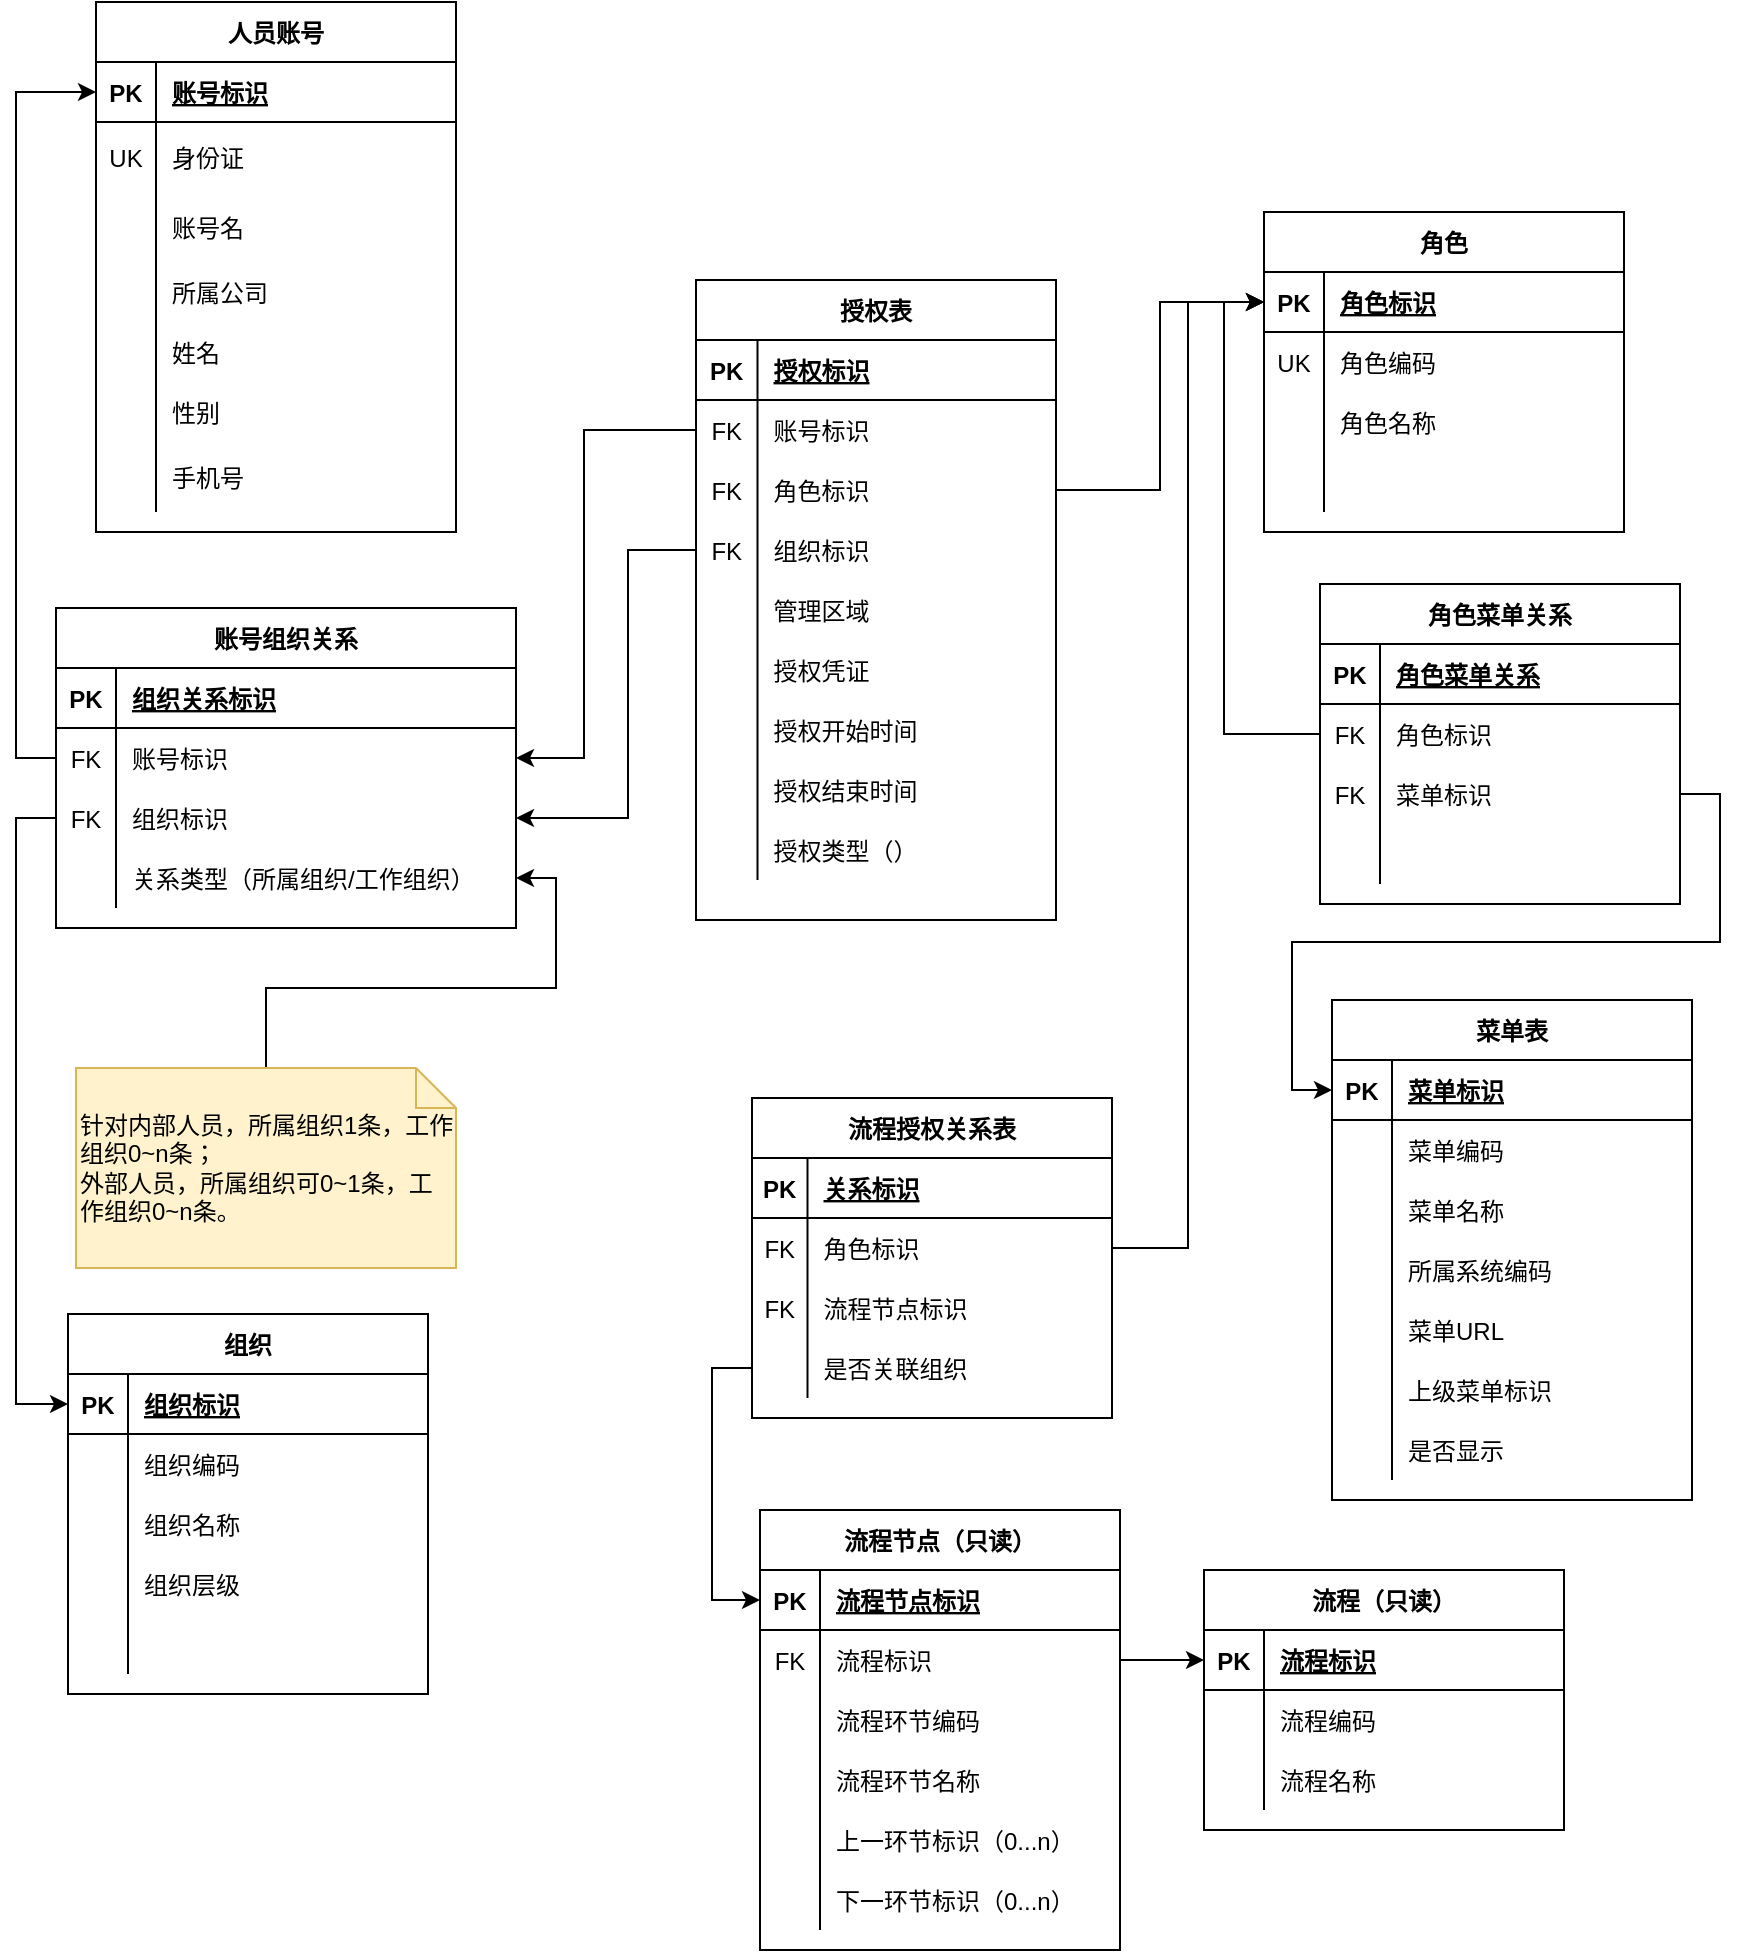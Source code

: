 <mxfile version="17.1.3" type="github" pages="7">
  <diagram id="iX0ppQgPxcFh6_pE-6IN" name="授权设计-当前">
    <mxGraphModel dx="1038" dy="576" grid="0" gridSize="10" guides="1" tooltips="1" connect="1" arrows="1" fold="1" page="1" pageScale="1" pageWidth="827" pageHeight="1169" math="0" shadow="0">
      <root>
        <mxCell id="rDAhcl_Jf78RWhXP_pCc-0" />
        <mxCell id="rDAhcl_Jf78RWhXP_pCc-1" parent="rDAhcl_Jf78RWhXP_pCc-0" />
        <mxCell id="QkY94gXkeDmJDtVkEmWP-172" value="人员账号" style="shape=table;startSize=30;container=1;collapsible=1;childLayout=tableLayout;fixedRows=1;rowLines=0;fontStyle=1;align=center;resizeLast=1;" parent="rDAhcl_Jf78RWhXP_pCc-1" vertex="1">
          <mxGeometry x="60" y="47" width="180" height="265" as="geometry" />
        </mxCell>
        <mxCell id="QkY94gXkeDmJDtVkEmWP-173" value="" style="shape=tableRow;horizontal=0;startSize=0;swimlaneHead=0;swimlaneBody=0;fillColor=none;collapsible=0;dropTarget=0;points=[[0,0.5],[1,0.5]];portConstraint=eastwest;top=0;left=0;right=0;bottom=1;" parent="QkY94gXkeDmJDtVkEmWP-172" vertex="1">
          <mxGeometry y="30" width="180" height="30" as="geometry" />
        </mxCell>
        <mxCell id="QkY94gXkeDmJDtVkEmWP-174" value="PK" style="shape=partialRectangle;connectable=0;fillColor=none;top=0;left=0;bottom=0;right=0;fontStyle=1;overflow=hidden;" parent="QkY94gXkeDmJDtVkEmWP-173" vertex="1">
          <mxGeometry width="30" height="30" as="geometry">
            <mxRectangle width="30" height="30" as="alternateBounds" />
          </mxGeometry>
        </mxCell>
        <mxCell id="QkY94gXkeDmJDtVkEmWP-175" value="账号标识" style="shape=partialRectangle;connectable=0;fillColor=none;top=0;left=0;bottom=0;right=0;align=left;spacingLeft=6;fontStyle=5;overflow=hidden;" parent="QkY94gXkeDmJDtVkEmWP-173" vertex="1">
          <mxGeometry x="30" width="150" height="30" as="geometry">
            <mxRectangle width="150" height="30" as="alternateBounds" />
          </mxGeometry>
        </mxCell>
        <mxCell id="QkY94gXkeDmJDtVkEmWP-176" value="" style="shape=tableRow;horizontal=0;startSize=0;swimlaneHead=0;swimlaneBody=0;fillColor=none;collapsible=0;dropTarget=0;points=[[0,0.5],[1,0.5]];portConstraint=eastwest;top=0;left=0;right=0;bottom=0;" parent="QkY94gXkeDmJDtVkEmWP-172" vertex="1">
          <mxGeometry y="60" width="180" height="35" as="geometry" />
        </mxCell>
        <mxCell id="QkY94gXkeDmJDtVkEmWP-177" value="UK" style="shape=partialRectangle;connectable=0;fillColor=none;top=0;left=0;bottom=0;right=0;editable=1;overflow=hidden;" parent="QkY94gXkeDmJDtVkEmWP-176" vertex="1">
          <mxGeometry width="30" height="35" as="geometry">
            <mxRectangle width="30" height="35" as="alternateBounds" />
          </mxGeometry>
        </mxCell>
        <mxCell id="QkY94gXkeDmJDtVkEmWP-178" value="身份证" style="shape=partialRectangle;connectable=0;fillColor=none;top=0;left=0;bottom=0;right=0;align=left;spacingLeft=6;overflow=hidden;" parent="QkY94gXkeDmJDtVkEmWP-176" vertex="1">
          <mxGeometry x="30" width="150" height="35" as="geometry">
            <mxRectangle width="150" height="35" as="alternateBounds" />
          </mxGeometry>
        </mxCell>
        <mxCell id="QkY94gXkeDmJDtVkEmWP-179" value="" style="shape=tableRow;horizontal=0;startSize=0;swimlaneHead=0;swimlaneBody=0;fillColor=none;collapsible=0;dropTarget=0;points=[[0,0.5],[1,0.5]];portConstraint=eastwest;top=0;left=0;right=0;bottom=0;" parent="QkY94gXkeDmJDtVkEmWP-172" vertex="1">
          <mxGeometry y="95" width="180" height="35" as="geometry" />
        </mxCell>
        <mxCell id="QkY94gXkeDmJDtVkEmWP-180" value="" style="shape=partialRectangle;connectable=0;fillColor=none;top=0;left=0;bottom=0;right=0;editable=1;overflow=hidden;" parent="QkY94gXkeDmJDtVkEmWP-179" vertex="1">
          <mxGeometry width="30" height="35" as="geometry">
            <mxRectangle width="30" height="35" as="alternateBounds" />
          </mxGeometry>
        </mxCell>
        <mxCell id="QkY94gXkeDmJDtVkEmWP-181" value="账号名" style="shape=partialRectangle;connectable=0;fillColor=none;top=0;left=0;bottom=0;right=0;align=left;spacingLeft=6;overflow=hidden;" parent="QkY94gXkeDmJDtVkEmWP-179" vertex="1">
          <mxGeometry x="30" width="150" height="35" as="geometry">
            <mxRectangle width="150" height="35" as="alternateBounds" />
          </mxGeometry>
        </mxCell>
        <mxCell id="QkY94gXkeDmJDtVkEmWP-182" value="" style="shape=tableRow;horizontal=0;startSize=0;swimlaneHead=0;swimlaneBody=0;fillColor=none;collapsible=0;dropTarget=0;points=[[0,0.5],[1,0.5]];portConstraint=eastwest;top=0;left=0;right=0;bottom=0;" parent="QkY94gXkeDmJDtVkEmWP-172" vertex="1">
          <mxGeometry y="130" width="180" height="30" as="geometry" />
        </mxCell>
        <mxCell id="QkY94gXkeDmJDtVkEmWP-183" value="" style="shape=partialRectangle;connectable=0;fillColor=none;top=0;left=0;bottom=0;right=0;editable=1;overflow=hidden;" parent="QkY94gXkeDmJDtVkEmWP-182" vertex="1">
          <mxGeometry width="30" height="30" as="geometry">
            <mxRectangle width="30" height="30" as="alternateBounds" />
          </mxGeometry>
        </mxCell>
        <mxCell id="QkY94gXkeDmJDtVkEmWP-184" value="所属公司" style="shape=partialRectangle;connectable=0;fillColor=none;top=0;left=0;bottom=0;right=0;align=left;spacingLeft=6;overflow=hidden;" parent="QkY94gXkeDmJDtVkEmWP-182" vertex="1">
          <mxGeometry x="30" width="150" height="30" as="geometry">
            <mxRectangle width="150" height="30" as="alternateBounds" />
          </mxGeometry>
        </mxCell>
        <mxCell id="QkY94gXkeDmJDtVkEmWP-185" value="" style="shape=tableRow;horizontal=0;startSize=0;swimlaneHead=0;swimlaneBody=0;fillColor=none;collapsible=0;dropTarget=0;points=[[0,0.5],[1,0.5]];portConstraint=eastwest;top=0;left=0;right=0;bottom=0;" parent="QkY94gXkeDmJDtVkEmWP-172" vertex="1">
          <mxGeometry y="160" width="180" height="30" as="geometry" />
        </mxCell>
        <mxCell id="QkY94gXkeDmJDtVkEmWP-186" value="" style="shape=partialRectangle;connectable=0;fillColor=none;top=0;left=0;bottom=0;right=0;editable=1;overflow=hidden;" parent="QkY94gXkeDmJDtVkEmWP-185" vertex="1">
          <mxGeometry width="30" height="30" as="geometry">
            <mxRectangle width="30" height="30" as="alternateBounds" />
          </mxGeometry>
        </mxCell>
        <mxCell id="QkY94gXkeDmJDtVkEmWP-187" value="姓名" style="shape=partialRectangle;connectable=0;fillColor=none;top=0;left=0;bottom=0;right=0;align=left;spacingLeft=6;overflow=hidden;" parent="QkY94gXkeDmJDtVkEmWP-185" vertex="1">
          <mxGeometry x="30" width="150" height="30" as="geometry">
            <mxRectangle width="150" height="30" as="alternateBounds" />
          </mxGeometry>
        </mxCell>
        <mxCell id="QkY94gXkeDmJDtVkEmWP-188" value="" style="shape=tableRow;horizontal=0;startSize=0;swimlaneHead=0;swimlaneBody=0;fillColor=none;collapsible=0;dropTarget=0;points=[[0,0.5],[1,0.5]];portConstraint=eastwest;top=0;left=0;right=0;bottom=0;" parent="QkY94gXkeDmJDtVkEmWP-172" vertex="1">
          <mxGeometry y="190" width="180" height="30" as="geometry" />
        </mxCell>
        <mxCell id="QkY94gXkeDmJDtVkEmWP-189" value="" style="shape=partialRectangle;connectable=0;fillColor=none;top=0;left=0;bottom=0;right=0;editable=1;overflow=hidden;" parent="QkY94gXkeDmJDtVkEmWP-188" vertex="1">
          <mxGeometry width="30" height="30" as="geometry">
            <mxRectangle width="30" height="30" as="alternateBounds" />
          </mxGeometry>
        </mxCell>
        <mxCell id="QkY94gXkeDmJDtVkEmWP-190" value="性别" style="shape=partialRectangle;connectable=0;fillColor=none;top=0;left=0;bottom=0;right=0;align=left;spacingLeft=6;overflow=hidden;" parent="QkY94gXkeDmJDtVkEmWP-188" vertex="1">
          <mxGeometry x="30" width="150" height="30" as="geometry">
            <mxRectangle width="150" height="30" as="alternateBounds" />
          </mxGeometry>
        </mxCell>
        <mxCell id="QkY94gXkeDmJDtVkEmWP-191" value="" style="shape=tableRow;horizontal=0;startSize=0;swimlaneHead=0;swimlaneBody=0;fillColor=none;collapsible=0;dropTarget=0;points=[[0,0.5],[1,0.5]];portConstraint=eastwest;top=0;left=0;right=0;bottom=0;" parent="QkY94gXkeDmJDtVkEmWP-172" vertex="1">
          <mxGeometry y="220" width="180" height="35" as="geometry" />
        </mxCell>
        <mxCell id="QkY94gXkeDmJDtVkEmWP-192" value="" style="shape=partialRectangle;connectable=0;fillColor=none;top=0;left=0;bottom=0;right=0;editable=1;overflow=hidden;" parent="QkY94gXkeDmJDtVkEmWP-191" vertex="1">
          <mxGeometry width="30" height="35" as="geometry">
            <mxRectangle width="30" height="35" as="alternateBounds" />
          </mxGeometry>
        </mxCell>
        <mxCell id="QkY94gXkeDmJDtVkEmWP-193" value="手机号" style="shape=partialRectangle;connectable=0;fillColor=none;top=0;left=0;bottom=0;right=0;align=left;spacingLeft=6;overflow=hidden;" parent="QkY94gXkeDmJDtVkEmWP-191" vertex="1">
          <mxGeometry x="30" width="150" height="35" as="geometry">
            <mxRectangle width="150" height="35" as="alternateBounds" />
          </mxGeometry>
        </mxCell>
        <mxCell id="QkY94gXkeDmJDtVkEmWP-194" value="角色" style="shape=table;startSize=30;container=1;collapsible=1;childLayout=tableLayout;fixedRows=1;rowLines=0;fontStyle=1;align=center;resizeLast=1;" parent="rDAhcl_Jf78RWhXP_pCc-1" vertex="1">
          <mxGeometry x="644" y="152" width="180" height="160" as="geometry" />
        </mxCell>
        <mxCell id="QkY94gXkeDmJDtVkEmWP-195" value="" style="shape=tableRow;horizontal=0;startSize=0;swimlaneHead=0;swimlaneBody=0;fillColor=none;collapsible=0;dropTarget=0;points=[[0,0.5],[1,0.5]];portConstraint=eastwest;top=0;left=0;right=0;bottom=1;" parent="QkY94gXkeDmJDtVkEmWP-194" vertex="1">
          <mxGeometry y="30" width="180" height="30" as="geometry" />
        </mxCell>
        <mxCell id="QkY94gXkeDmJDtVkEmWP-196" value="PK" style="shape=partialRectangle;connectable=0;fillColor=none;top=0;left=0;bottom=0;right=0;fontStyle=1;overflow=hidden;" parent="QkY94gXkeDmJDtVkEmWP-195" vertex="1">
          <mxGeometry width="30" height="30" as="geometry">
            <mxRectangle width="30" height="30" as="alternateBounds" />
          </mxGeometry>
        </mxCell>
        <mxCell id="QkY94gXkeDmJDtVkEmWP-197" value="角色标识" style="shape=partialRectangle;connectable=0;fillColor=none;top=0;left=0;bottom=0;right=0;align=left;spacingLeft=6;fontStyle=5;overflow=hidden;" parent="QkY94gXkeDmJDtVkEmWP-195" vertex="1">
          <mxGeometry x="30" width="150" height="30" as="geometry">
            <mxRectangle width="150" height="30" as="alternateBounds" />
          </mxGeometry>
        </mxCell>
        <mxCell id="QkY94gXkeDmJDtVkEmWP-198" value="" style="shape=tableRow;horizontal=0;startSize=0;swimlaneHead=0;swimlaneBody=0;fillColor=none;collapsible=0;dropTarget=0;points=[[0,0.5],[1,0.5]];portConstraint=eastwest;top=0;left=0;right=0;bottom=0;" parent="QkY94gXkeDmJDtVkEmWP-194" vertex="1">
          <mxGeometry y="60" width="180" height="30" as="geometry" />
        </mxCell>
        <mxCell id="QkY94gXkeDmJDtVkEmWP-199" value="UK" style="shape=partialRectangle;connectable=0;fillColor=none;top=0;left=0;bottom=0;right=0;editable=1;overflow=hidden;" parent="QkY94gXkeDmJDtVkEmWP-198" vertex="1">
          <mxGeometry width="30" height="30" as="geometry">
            <mxRectangle width="30" height="30" as="alternateBounds" />
          </mxGeometry>
        </mxCell>
        <mxCell id="QkY94gXkeDmJDtVkEmWP-200" value="角色编码" style="shape=partialRectangle;connectable=0;fillColor=none;top=0;left=0;bottom=0;right=0;align=left;spacingLeft=6;overflow=hidden;" parent="QkY94gXkeDmJDtVkEmWP-198" vertex="1">
          <mxGeometry x="30" width="150" height="30" as="geometry">
            <mxRectangle width="150" height="30" as="alternateBounds" />
          </mxGeometry>
        </mxCell>
        <mxCell id="QkY94gXkeDmJDtVkEmWP-201" value="" style="shape=tableRow;horizontal=0;startSize=0;swimlaneHead=0;swimlaneBody=0;fillColor=none;collapsible=0;dropTarget=0;points=[[0,0.5],[1,0.5]];portConstraint=eastwest;top=0;left=0;right=0;bottom=0;" parent="QkY94gXkeDmJDtVkEmWP-194" vertex="1">
          <mxGeometry y="90" width="180" height="30" as="geometry" />
        </mxCell>
        <mxCell id="QkY94gXkeDmJDtVkEmWP-202" value="" style="shape=partialRectangle;connectable=0;fillColor=none;top=0;left=0;bottom=0;right=0;editable=1;overflow=hidden;" parent="QkY94gXkeDmJDtVkEmWP-201" vertex="1">
          <mxGeometry width="30" height="30" as="geometry">
            <mxRectangle width="30" height="30" as="alternateBounds" />
          </mxGeometry>
        </mxCell>
        <mxCell id="QkY94gXkeDmJDtVkEmWP-203" value="角色名称" style="shape=partialRectangle;connectable=0;fillColor=none;top=0;left=0;bottom=0;right=0;align=left;spacingLeft=6;overflow=hidden;" parent="QkY94gXkeDmJDtVkEmWP-201" vertex="1">
          <mxGeometry x="30" width="150" height="30" as="geometry">
            <mxRectangle width="150" height="30" as="alternateBounds" />
          </mxGeometry>
        </mxCell>
        <mxCell id="QkY94gXkeDmJDtVkEmWP-204" value="" style="shape=tableRow;horizontal=0;startSize=0;swimlaneHead=0;swimlaneBody=0;fillColor=none;collapsible=0;dropTarget=0;points=[[0,0.5],[1,0.5]];portConstraint=eastwest;top=0;left=0;right=0;bottom=0;" parent="QkY94gXkeDmJDtVkEmWP-194" vertex="1">
          <mxGeometry y="120" width="180" height="30" as="geometry" />
        </mxCell>
        <mxCell id="QkY94gXkeDmJDtVkEmWP-205" value="" style="shape=partialRectangle;connectable=0;fillColor=none;top=0;left=0;bottom=0;right=0;editable=1;overflow=hidden;" parent="QkY94gXkeDmJDtVkEmWP-204" vertex="1">
          <mxGeometry width="30" height="30" as="geometry">
            <mxRectangle width="30" height="30" as="alternateBounds" />
          </mxGeometry>
        </mxCell>
        <mxCell id="QkY94gXkeDmJDtVkEmWP-206" value="" style="shape=partialRectangle;connectable=0;fillColor=none;top=0;left=0;bottom=0;right=0;align=left;spacingLeft=6;overflow=hidden;" parent="QkY94gXkeDmJDtVkEmWP-204" vertex="1">
          <mxGeometry x="30" width="150" height="30" as="geometry">
            <mxRectangle width="150" height="30" as="alternateBounds" />
          </mxGeometry>
        </mxCell>
        <mxCell id="QkY94gXkeDmJDtVkEmWP-207" value="授权表" style="shape=table;startSize=30;container=1;collapsible=1;childLayout=tableLayout;fixedRows=1;rowLines=0;fontStyle=1;align=center;resizeLast=1;" parent="rDAhcl_Jf78RWhXP_pCc-1" vertex="1">
          <mxGeometry x="360" y="186" width="180" height="320" as="geometry" />
        </mxCell>
        <mxCell id="QkY94gXkeDmJDtVkEmWP-208" value="" style="shape=tableRow;horizontal=0;startSize=0;swimlaneHead=0;swimlaneBody=0;fillColor=none;collapsible=0;dropTarget=0;points=[[0,0.5],[1,0.5]];portConstraint=eastwest;top=0;left=0;right=0;bottom=1;" parent="QkY94gXkeDmJDtVkEmWP-207" vertex="1">
          <mxGeometry y="30" width="180" height="30" as="geometry" />
        </mxCell>
        <mxCell id="QkY94gXkeDmJDtVkEmWP-209" value="PK" style="shape=partialRectangle;connectable=0;fillColor=none;top=0;left=0;bottom=0;right=0;fontStyle=1;overflow=hidden;" parent="QkY94gXkeDmJDtVkEmWP-208" vertex="1">
          <mxGeometry width="30.75" height="30" as="geometry">
            <mxRectangle width="30.75" height="30" as="alternateBounds" />
          </mxGeometry>
        </mxCell>
        <mxCell id="QkY94gXkeDmJDtVkEmWP-210" value="授权标识" style="shape=partialRectangle;connectable=0;fillColor=none;top=0;left=0;bottom=0;right=0;align=left;spacingLeft=6;fontStyle=5;overflow=hidden;" parent="QkY94gXkeDmJDtVkEmWP-208" vertex="1">
          <mxGeometry x="30.75" width="149.25" height="30" as="geometry">
            <mxRectangle width="149.25" height="30" as="alternateBounds" />
          </mxGeometry>
        </mxCell>
        <mxCell id="QkY94gXkeDmJDtVkEmWP-211" value="" style="shape=tableRow;horizontal=0;startSize=0;swimlaneHead=0;swimlaneBody=0;fillColor=none;collapsible=0;dropTarget=0;points=[[0,0.5],[1,0.5]];portConstraint=eastwest;top=0;left=0;right=0;bottom=0;" parent="QkY94gXkeDmJDtVkEmWP-207" vertex="1">
          <mxGeometry y="60" width="180" height="30" as="geometry" />
        </mxCell>
        <mxCell id="QkY94gXkeDmJDtVkEmWP-212" value="FK" style="shape=partialRectangle;connectable=0;fillColor=none;top=0;left=0;bottom=0;right=0;editable=1;overflow=hidden;" parent="QkY94gXkeDmJDtVkEmWP-211" vertex="1">
          <mxGeometry width="30.75" height="30" as="geometry">
            <mxRectangle width="30.75" height="30" as="alternateBounds" />
          </mxGeometry>
        </mxCell>
        <mxCell id="QkY94gXkeDmJDtVkEmWP-213" value="账号标识" style="shape=partialRectangle;connectable=0;fillColor=none;top=0;left=0;bottom=0;right=0;align=left;spacingLeft=6;overflow=hidden;" parent="QkY94gXkeDmJDtVkEmWP-211" vertex="1">
          <mxGeometry x="30.75" width="149.25" height="30" as="geometry">
            <mxRectangle width="149.25" height="30" as="alternateBounds" />
          </mxGeometry>
        </mxCell>
        <mxCell id="QkY94gXkeDmJDtVkEmWP-214" value="" style="shape=tableRow;horizontal=0;startSize=0;swimlaneHead=0;swimlaneBody=0;fillColor=none;collapsible=0;dropTarget=0;points=[[0,0.5],[1,0.5]];portConstraint=eastwest;top=0;left=0;right=0;bottom=0;" parent="QkY94gXkeDmJDtVkEmWP-207" vertex="1">
          <mxGeometry y="90" width="180" height="30" as="geometry" />
        </mxCell>
        <mxCell id="QkY94gXkeDmJDtVkEmWP-215" value="FK" style="shape=partialRectangle;connectable=0;fillColor=none;top=0;left=0;bottom=0;right=0;editable=1;overflow=hidden;" parent="QkY94gXkeDmJDtVkEmWP-214" vertex="1">
          <mxGeometry width="30.75" height="30" as="geometry">
            <mxRectangle width="30.75" height="30" as="alternateBounds" />
          </mxGeometry>
        </mxCell>
        <mxCell id="QkY94gXkeDmJDtVkEmWP-216" value="角色标识" style="shape=partialRectangle;connectable=0;fillColor=none;top=0;left=0;bottom=0;right=0;align=left;spacingLeft=6;overflow=hidden;" parent="QkY94gXkeDmJDtVkEmWP-214" vertex="1">
          <mxGeometry x="30.75" width="149.25" height="30" as="geometry">
            <mxRectangle width="149.25" height="30" as="alternateBounds" />
          </mxGeometry>
        </mxCell>
        <mxCell id="QkY94gXkeDmJDtVkEmWP-217" value="" style="shape=tableRow;horizontal=0;startSize=0;swimlaneHead=0;swimlaneBody=0;fillColor=none;collapsible=0;dropTarget=0;points=[[0,0.5],[1,0.5]];portConstraint=eastwest;top=0;left=0;right=0;bottom=0;" parent="QkY94gXkeDmJDtVkEmWP-207" vertex="1">
          <mxGeometry y="120" width="180" height="30" as="geometry" />
        </mxCell>
        <mxCell id="QkY94gXkeDmJDtVkEmWP-218" value="FK" style="shape=partialRectangle;connectable=0;fillColor=none;top=0;left=0;bottom=0;right=0;editable=1;overflow=hidden;" parent="QkY94gXkeDmJDtVkEmWP-217" vertex="1">
          <mxGeometry width="30.75" height="30" as="geometry">
            <mxRectangle width="30.75" height="30" as="alternateBounds" />
          </mxGeometry>
        </mxCell>
        <mxCell id="QkY94gXkeDmJDtVkEmWP-219" value="组织标识" style="shape=partialRectangle;connectable=0;fillColor=none;top=0;left=0;bottom=0;right=0;align=left;spacingLeft=6;overflow=hidden;" parent="QkY94gXkeDmJDtVkEmWP-217" vertex="1">
          <mxGeometry x="30.75" width="149.25" height="30" as="geometry">
            <mxRectangle width="149.25" height="30" as="alternateBounds" />
          </mxGeometry>
        </mxCell>
        <mxCell id="QkY94gXkeDmJDtVkEmWP-220" value="" style="shape=tableRow;horizontal=0;startSize=0;swimlaneHead=0;swimlaneBody=0;fillColor=none;collapsible=0;dropTarget=0;points=[[0,0.5],[1,0.5]];portConstraint=eastwest;top=0;left=0;right=0;bottom=0;" parent="QkY94gXkeDmJDtVkEmWP-207" vertex="1">
          <mxGeometry y="150" width="180" height="30" as="geometry" />
        </mxCell>
        <mxCell id="QkY94gXkeDmJDtVkEmWP-221" value="" style="shape=partialRectangle;connectable=0;fillColor=none;top=0;left=0;bottom=0;right=0;editable=1;overflow=hidden;" parent="QkY94gXkeDmJDtVkEmWP-220" vertex="1">
          <mxGeometry width="30.75" height="30" as="geometry">
            <mxRectangle width="30.75" height="30" as="alternateBounds" />
          </mxGeometry>
        </mxCell>
        <mxCell id="QkY94gXkeDmJDtVkEmWP-222" value="管理区域" style="shape=partialRectangle;connectable=0;fillColor=none;top=0;left=0;bottom=0;right=0;align=left;spacingLeft=6;overflow=hidden;" parent="QkY94gXkeDmJDtVkEmWP-220" vertex="1">
          <mxGeometry x="30.75" width="149.25" height="30" as="geometry">
            <mxRectangle width="149.25" height="30" as="alternateBounds" />
          </mxGeometry>
        </mxCell>
        <mxCell id="QkY94gXkeDmJDtVkEmWP-223" value="" style="shape=tableRow;horizontal=0;startSize=0;swimlaneHead=0;swimlaneBody=0;fillColor=none;collapsible=0;dropTarget=0;points=[[0,0.5],[1,0.5]];portConstraint=eastwest;top=0;left=0;right=0;bottom=0;" parent="QkY94gXkeDmJDtVkEmWP-207" vertex="1">
          <mxGeometry y="180" width="180" height="30" as="geometry" />
        </mxCell>
        <mxCell id="QkY94gXkeDmJDtVkEmWP-224" value="" style="shape=partialRectangle;connectable=0;fillColor=none;top=0;left=0;bottom=0;right=0;editable=1;overflow=hidden;" parent="QkY94gXkeDmJDtVkEmWP-223" vertex="1">
          <mxGeometry width="30.75" height="30" as="geometry">
            <mxRectangle width="30.75" height="30" as="alternateBounds" />
          </mxGeometry>
        </mxCell>
        <mxCell id="QkY94gXkeDmJDtVkEmWP-225" value="授权凭证" style="shape=partialRectangle;connectable=0;fillColor=none;top=0;left=0;bottom=0;right=0;align=left;spacingLeft=6;overflow=hidden;" parent="QkY94gXkeDmJDtVkEmWP-223" vertex="1">
          <mxGeometry x="30.75" width="149.25" height="30" as="geometry">
            <mxRectangle width="149.25" height="30" as="alternateBounds" />
          </mxGeometry>
        </mxCell>
        <mxCell id="QkY94gXkeDmJDtVkEmWP-344" value="" style="shape=tableRow;horizontal=0;startSize=0;swimlaneHead=0;swimlaneBody=0;fillColor=none;collapsible=0;dropTarget=0;points=[[0,0.5],[1,0.5]];portConstraint=eastwest;top=0;left=0;right=0;bottom=0;" parent="QkY94gXkeDmJDtVkEmWP-207" vertex="1">
          <mxGeometry y="210" width="180" height="30" as="geometry" />
        </mxCell>
        <mxCell id="QkY94gXkeDmJDtVkEmWP-345" value="" style="shape=partialRectangle;connectable=0;fillColor=none;top=0;left=0;bottom=0;right=0;editable=1;overflow=hidden;" parent="QkY94gXkeDmJDtVkEmWP-344" vertex="1">
          <mxGeometry width="30.75" height="30" as="geometry">
            <mxRectangle width="30.75" height="30" as="alternateBounds" />
          </mxGeometry>
        </mxCell>
        <mxCell id="QkY94gXkeDmJDtVkEmWP-346" value="授权开始时间" style="shape=partialRectangle;connectable=0;fillColor=none;top=0;left=0;bottom=0;right=0;align=left;spacingLeft=6;overflow=hidden;" parent="QkY94gXkeDmJDtVkEmWP-344" vertex="1">
          <mxGeometry x="30.75" width="149.25" height="30" as="geometry">
            <mxRectangle width="149.25" height="30" as="alternateBounds" />
          </mxGeometry>
        </mxCell>
        <mxCell id="QkY94gXkeDmJDtVkEmWP-347" value="" style="shape=tableRow;horizontal=0;startSize=0;swimlaneHead=0;swimlaneBody=0;fillColor=none;collapsible=0;dropTarget=0;points=[[0,0.5],[1,0.5]];portConstraint=eastwest;top=0;left=0;right=0;bottom=0;" parent="QkY94gXkeDmJDtVkEmWP-207" vertex="1">
          <mxGeometry y="240" width="180" height="30" as="geometry" />
        </mxCell>
        <mxCell id="QkY94gXkeDmJDtVkEmWP-348" value="" style="shape=partialRectangle;connectable=0;fillColor=none;top=0;left=0;bottom=0;right=0;editable=1;overflow=hidden;" parent="QkY94gXkeDmJDtVkEmWP-347" vertex="1">
          <mxGeometry width="30.75" height="30" as="geometry">
            <mxRectangle width="30.75" height="30" as="alternateBounds" />
          </mxGeometry>
        </mxCell>
        <mxCell id="QkY94gXkeDmJDtVkEmWP-349" value="授权结束时间" style="shape=partialRectangle;connectable=0;fillColor=none;top=0;left=0;bottom=0;right=0;align=left;spacingLeft=6;overflow=hidden;" parent="QkY94gXkeDmJDtVkEmWP-347" vertex="1">
          <mxGeometry x="30.75" width="149.25" height="30" as="geometry">
            <mxRectangle width="149.25" height="30" as="alternateBounds" />
          </mxGeometry>
        </mxCell>
        <mxCell id="oWstXHW3u6HKR18VMzZu-0" value="" style="shape=tableRow;horizontal=0;startSize=0;swimlaneHead=0;swimlaneBody=0;fillColor=none;collapsible=0;dropTarget=0;points=[[0,0.5],[1,0.5]];portConstraint=eastwest;top=0;left=0;right=0;bottom=0;" parent="QkY94gXkeDmJDtVkEmWP-207" vertex="1">
          <mxGeometry y="270" width="180" height="30" as="geometry" />
        </mxCell>
        <mxCell id="oWstXHW3u6HKR18VMzZu-1" value="" style="shape=partialRectangle;connectable=0;fillColor=none;top=0;left=0;bottom=0;right=0;editable=1;overflow=hidden;" parent="oWstXHW3u6HKR18VMzZu-0" vertex="1">
          <mxGeometry width="30.75" height="30" as="geometry">
            <mxRectangle width="30.75" height="30" as="alternateBounds" />
          </mxGeometry>
        </mxCell>
        <mxCell id="oWstXHW3u6HKR18VMzZu-2" value="授权类型（）" style="shape=partialRectangle;connectable=0;fillColor=none;top=0;left=0;bottom=0;right=0;align=left;spacingLeft=6;overflow=hidden;" parent="oWstXHW3u6HKR18VMzZu-0" vertex="1">
          <mxGeometry x="30.75" width="149.25" height="30" as="geometry">
            <mxRectangle width="149.25" height="30" as="alternateBounds" />
          </mxGeometry>
        </mxCell>
        <mxCell id="QkY94gXkeDmJDtVkEmWP-226" style="edgeStyle=orthogonalEdgeStyle;rounded=0;orthogonalLoop=1;jettySize=auto;html=1;entryX=0;entryY=0.5;entryDx=0;entryDy=0;" parent="rDAhcl_Jf78RWhXP_pCc-1" source="QkY94gXkeDmJDtVkEmWP-214" target="QkY94gXkeDmJDtVkEmWP-195" edge="1">
          <mxGeometry relative="1" as="geometry" />
        </mxCell>
        <mxCell id="QkY94gXkeDmJDtVkEmWP-227" value="菜单表" style="shape=table;startSize=30;container=1;collapsible=1;childLayout=tableLayout;fixedRows=1;rowLines=0;fontStyle=1;align=center;resizeLast=1;" parent="rDAhcl_Jf78RWhXP_pCc-1" vertex="1">
          <mxGeometry x="678" y="546" width="180" height="250" as="geometry" />
        </mxCell>
        <mxCell id="QkY94gXkeDmJDtVkEmWP-228" value="" style="shape=tableRow;horizontal=0;startSize=0;swimlaneHead=0;swimlaneBody=0;fillColor=none;collapsible=0;dropTarget=0;points=[[0,0.5],[1,0.5]];portConstraint=eastwest;top=0;left=0;right=0;bottom=1;" parent="QkY94gXkeDmJDtVkEmWP-227" vertex="1">
          <mxGeometry y="30" width="180" height="30" as="geometry" />
        </mxCell>
        <mxCell id="QkY94gXkeDmJDtVkEmWP-229" value="PK" style="shape=partialRectangle;connectable=0;fillColor=none;top=0;left=0;bottom=0;right=0;fontStyle=1;overflow=hidden;" parent="QkY94gXkeDmJDtVkEmWP-228" vertex="1">
          <mxGeometry width="30" height="30" as="geometry">
            <mxRectangle width="30" height="30" as="alternateBounds" />
          </mxGeometry>
        </mxCell>
        <mxCell id="QkY94gXkeDmJDtVkEmWP-230" value="菜单标识" style="shape=partialRectangle;connectable=0;fillColor=none;top=0;left=0;bottom=0;right=0;align=left;spacingLeft=6;fontStyle=5;overflow=hidden;" parent="QkY94gXkeDmJDtVkEmWP-228" vertex="1">
          <mxGeometry x="30" width="150" height="30" as="geometry">
            <mxRectangle width="150" height="30" as="alternateBounds" />
          </mxGeometry>
        </mxCell>
        <mxCell id="QkY94gXkeDmJDtVkEmWP-231" value="" style="shape=tableRow;horizontal=0;startSize=0;swimlaneHead=0;swimlaneBody=0;fillColor=none;collapsible=0;dropTarget=0;points=[[0,0.5],[1,0.5]];portConstraint=eastwest;top=0;left=0;right=0;bottom=0;" parent="QkY94gXkeDmJDtVkEmWP-227" vertex="1">
          <mxGeometry y="60" width="180" height="30" as="geometry" />
        </mxCell>
        <mxCell id="QkY94gXkeDmJDtVkEmWP-232" value="" style="shape=partialRectangle;connectable=0;fillColor=none;top=0;left=0;bottom=0;right=0;editable=1;overflow=hidden;" parent="QkY94gXkeDmJDtVkEmWP-231" vertex="1">
          <mxGeometry width="30" height="30" as="geometry">
            <mxRectangle width="30" height="30" as="alternateBounds" />
          </mxGeometry>
        </mxCell>
        <mxCell id="QkY94gXkeDmJDtVkEmWP-233" value="菜单编码" style="shape=partialRectangle;connectable=0;fillColor=none;top=0;left=0;bottom=0;right=0;align=left;spacingLeft=6;overflow=hidden;" parent="QkY94gXkeDmJDtVkEmWP-231" vertex="1">
          <mxGeometry x="30" width="150" height="30" as="geometry">
            <mxRectangle width="150" height="30" as="alternateBounds" />
          </mxGeometry>
        </mxCell>
        <mxCell id="QkY94gXkeDmJDtVkEmWP-234" value="" style="shape=tableRow;horizontal=0;startSize=0;swimlaneHead=0;swimlaneBody=0;fillColor=none;collapsible=0;dropTarget=0;points=[[0,0.5],[1,0.5]];portConstraint=eastwest;top=0;left=0;right=0;bottom=0;" parent="QkY94gXkeDmJDtVkEmWP-227" vertex="1">
          <mxGeometry y="90" width="180" height="30" as="geometry" />
        </mxCell>
        <mxCell id="QkY94gXkeDmJDtVkEmWP-235" value="" style="shape=partialRectangle;connectable=0;fillColor=none;top=0;left=0;bottom=0;right=0;editable=1;overflow=hidden;" parent="QkY94gXkeDmJDtVkEmWP-234" vertex="1">
          <mxGeometry width="30" height="30" as="geometry">
            <mxRectangle width="30" height="30" as="alternateBounds" />
          </mxGeometry>
        </mxCell>
        <mxCell id="QkY94gXkeDmJDtVkEmWP-236" value="菜单名称" style="shape=partialRectangle;connectable=0;fillColor=none;top=0;left=0;bottom=0;right=0;align=left;spacingLeft=6;overflow=hidden;" parent="QkY94gXkeDmJDtVkEmWP-234" vertex="1">
          <mxGeometry x="30" width="150" height="30" as="geometry">
            <mxRectangle width="150" height="30" as="alternateBounds" />
          </mxGeometry>
        </mxCell>
        <mxCell id="QkY94gXkeDmJDtVkEmWP-237" value="" style="shape=tableRow;horizontal=0;startSize=0;swimlaneHead=0;swimlaneBody=0;fillColor=none;collapsible=0;dropTarget=0;points=[[0,0.5],[1,0.5]];portConstraint=eastwest;top=0;left=0;right=0;bottom=0;" parent="QkY94gXkeDmJDtVkEmWP-227" vertex="1">
          <mxGeometry y="120" width="180" height="30" as="geometry" />
        </mxCell>
        <mxCell id="QkY94gXkeDmJDtVkEmWP-238" value="" style="shape=partialRectangle;connectable=0;fillColor=none;top=0;left=0;bottom=0;right=0;editable=1;overflow=hidden;" parent="QkY94gXkeDmJDtVkEmWP-237" vertex="1">
          <mxGeometry width="30" height="30" as="geometry">
            <mxRectangle width="30" height="30" as="alternateBounds" />
          </mxGeometry>
        </mxCell>
        <mxCell id="QkY94gXkeDmJDtVkEmWP-239" value="所属系统编码" style="shape=partialRectangle;connectable=0;fillColor=none;top=0;left=0;bottom=0;right=0;align=left;spacingLeft=6;overflow=hidden;" parent="QkY94gXkeDmJDtVkEmWP-237" vertex="1">
          <mxGeometry x="30" width="150" height="30" as="geometry">
            <mxRectangle width="150" height="30" as="alternateBounds" />
          </mxGeometry>
        </mxCell>
        <mxCell id="QkY94gXkeDmJDtVkEmWP-240" value="" style="shape=tableRow;horizontal=0;startSize=0;swimlaneHead=0;swimlaneBody=0;fillColor=none;collapsible=0;dropTarget=0;points=[[0,0.5],[1,0.5]];portConstraint=eastwest;top=0;left=0;right=0;bottom=0;" parent="QkY94gXkeDmJDtVkEmWP-227" vertex="1">
          <mxGeometry y="150" width="180" height="30" as="geometry" />
        </mxCell>
        <mxCell id="QkY94gXkeDmJDtVkEmWP-241" value="" style="shape=partialRectangle;connectable=0;fillColor=none;top=0;left=0;bottom=0;right=0;editable=1;overflow=hidden;" parent="QkY94gXkeDmJDtVkEmWP-240" vertex="1">
          <mxGeometry width="30" height="30" as="geometry">
            <mxRectangle width="30" height="30" as="alternateBounds" />
          </mxGeometry>
        </mxCell>
        <mxCell id="QkY94gXkeDmJDtVkEmWP-242" value="菜单URL" style="shape=partialRectangle;connectable=0;fillColor=none;top=0;left=0;bottom=0;right=0;align=left;spacingLeft=6;overflow=hidden;" parent="QkY94gXkeDmJDtVkEmWP-240" vertex="1">
          <mxGeometry x="30" width="150" height="30" as="geometry">
            <mxRectangle width="150" height="30" as="alternateBounds" />
          </mxGeometry>
        </mxCell>
        <mxCell id="QkY94gXkeDmJDtVkEmWP-243" value="" style="shape=tableRow;horizontal=0;startSize=0;swimlaneHead=0;swimlaneBody=0;fillColor=none;collapsible=0;dropTarget=0;points=[[0,0.5],[1,0.5]];portConstraint=eastwest;top=0;left=0;right=0;bottom=0;" parent="QkY94gXkeDmJDtVkEmWP-227" vertex="1">
          <mxGeometry y="180" width="180" height="30" as="geometry" />
        </mxCell>
        <mxCell id="QkY94gXkeDmJDtVkEmWP-244" value="" style="shape=partialRectangle;connectable=0;fillColor=none;top=0;left=0;bottom=0;right=0;editable=1;overflow=hidden;" parent="QkY94gXkeDmJDtVkEmWP-243" vertex="1">
          <mxGeometry width="30" height="30" as="geometry">
            <mxRectangle width="30" height="30" as="alternateBounds" />
          </mxGeometry>
        </mxCell>
        <mxCell id="QkY94gXkeDmJDtVkEmWP-245" value="上级菜单标识" style="shape=partialRectangle;connectable=0;fillColor=none;top=0;left=0;bottom=0;right=0;align=left;spacingLeft=6;overflow=hidden;" parent="QkY94gXkeDmJDtVkEmWP-243" vertex="1">
          <mxGeometry x="30" width="150" height="30" as="geometry">
            <mxRectangle width="150" height="30" as="alternateBounds" />
          </mxGeometry>
        </mxCell>
        <mxCell id="QkY94gXkeDmJDtVkEmWP-246" value="" style="shape=tableRow;horizontal=0;startSize=0;swimlaneHead=0;swimlaneBody=0;fillColor=none;collapsible=0;dropTarget=0;points=[[0,0.5],[1,0.5]];portConstraint=eastwest;top=0;left=0;right=0;bottom=0;" parent="QkY94gXkeDmJDtVkEmWP-227" vertex="1">
          <mxGeometry y="210" width="180" height="30" as="geometry" />
        </mxCell>
        <mxCell id="QkY94gXkeDmJDtVkEmWP-247" value="" style="shape=partialRectangle;connectable=0;fillColor=none;top=0;left=0;bottom=0;right=0;editable=1;overflow=hidden;" parent="QkY94gXkeDmJDtVkEmWP-246" vertex="1">
          <mxGeometry width="30" height="30" as="geometry">
            <mxRectangle width="30" height="30" as="alternateBounds" />
          </mxGeometry>
        </mxCell>
        <mxCell id="QkY94gXkeDmJDtVkEmWP-248" value="是否显示" style="shape=partialRectangle;connectable=0;fillColor=none;top=0;left=0;bottom=0;right=0;align=left;spacingLeft=6;overflow=hidden;" parent="QkY94gXkeDmJDtVkEmWP-246" vertex="1">
          <mxGeometry x="30" width="150" height="30" as="geometry">
            <mxRectangle width="150" height="30" as="alternateBounds" />
          </mxGeometry>
        </mxCell>
        <mxCell id="QkY94gXkeDmJDtVkEmWP-249" style="edgeStyle=orthogonalEdgeStyle;rounded=0;orthogonalLoop=1;jettySize=auto;html=1;entryX=0;entryY=0.5;entryDx=0;entryDy=0;exitX=0;exitY=0.5;exitDx=0;exitDy=0;" parent="rDAhcl_Jf78RWhXP_pCc-1" source="QkY94gXkeDmJDtVkEmWP-254" target="QkY94gXkeDmJDtVkEmWP-195" edge="1">
          <mxGeometry relative="1" as="geometry" />
        </mxCell>
        <mxCell id="QkY94gXkeDmJDtVkEmWP-250" value="角色菜单关系" style="shape=table;startSize=30;container=1;collapsible=1;childLayout=tableLayout;fixedRows=1;rowLines=0;fontStyle=1;align=center;resizeLast=1;" parent="rDAhcl_Jf78RWhXP_pCc-1" vertex="1">
          <mxGeometry x="672" y="338" width="180" height="160" as="geometry" />
        </mxCell>
        <mxCell id="QkY94gXkeDmJDtVkEmWP-251" value="" style="shape=tableRow;horizontal=0;startSize=0;swimlaneHead=0;swimlaneBody=0;fillColor=none;collapsible=0;dropTarget=0;points=[[0,0.5],[1,0.5]];portConstraint=eastwest;top=0;left=0;right=0;bottom=1;" parent="QkY94gXkeDmJDtVkEmWP-250" vertex="1">
          <mxGeometry y="30" width="180" height="30" as="geometry" />
        </mxCell>
        <mxCell id="QkY94gXkeDmJDtVkEmWP-252" value="PK" style="shape=partialRectangle;connectable=0;fillColor=none;top=0;left=0;bottom=0;right=0;fontStyle=1;overflow=hidden;" parent="QkY94gXkeDmJDtVkEmWP-251" vertex="1">
          <mxGeometry width="30" height="30" as="geometry">
            <mxRectangle width="30" height="30" as="alternateBounds" />
          </mxGeometry>
        </mxCell>
        <mxCell id="QkY94gXkeDmJDtVkEmWP-253" value="角色菜单关系" style="shape=partialRectangle;connectable=0;fillColor=none;top=0;left=0;bottom=0;right=0;align=left;spacingLeft=6;fontStyle=5;overflow=hidden;" parent="QkY94gXkeDmJDtVkEmWP-251" vertex="1">
          <mxGeometry x="30" width="150" height="30" as="geometry">
            <mxRectangle width="150" height="30" as="alternateBounds" />
          </mxGeometry>
        </mxCell>
        <mxCell id="QkY94gXkeDmJDtVkEmWP-254" value="" style="shape=tableRow;horizontal=0;startSize=0;swimlaneHead=0;swimlaneBody=0;fillColor=none;collapsible=0;dropTarget=0;points=[[0,0.5],[1,0.5]];portConstraint=eastwest;top=0;left=0;right=0;bottom=0;" parent="QkY94gXkeDmJDtVkEmWP-250" vertex="1">
          <mxGeometry y="60" width="180" height="30" as="geometry" />
        </mxCell>
        <mxCell id="QkY94gXkeDmJDtVkEmWP-255" value="FK" style="shape=partialRectangle;connectable=0;fillColor=none;top=0;left=0;bottom=0;right=0;editable=1;overflow=hidden;" parent="QkY94gXkeDmJDtVkEmWP-254" vertex="1">
          <mxGeometry width="30" height="30" as="geometry">
            <mxRectangle width="30" height="30" as="alternateBounds" />
          </mxGeometry>
        </mxCell>
        <mxCell id="QkY94gXkeDmJDtVkEmWP-256" value="角色标识" style="shape=partialRectangle;connectable=0;fillColor=none;top=0;left=0;bottom=0;right=0;align=left;spacingLeft=6;overflow=hidden;" parent="QkY94gXkeDmJDtVkEmWP-254" vertex="1">
          <mxGeometry x="30" width="150" height="30" as="geometry">
            <mxRectangle width="150" height="30" as="alternateBounds" />
          </mxGeometry>
        </mxCell>
        <mxCell id="QkY94gXkeDmJDtVkEmWP-257" value="" style="shape=tableRow;horizontal=0;startSize=0;swimlaneHead=0;swimlaneBody=0;fillColor=none;collapsible=0;dropTarget=0;points=[[0,0.5],[1,0.5]];portConstraint=eastwest;top=0;left=0;right=0;bottom=0;" parent="QkY94gXkeDmJDtVkEmWP-250" vertex="1">
          <mxGeometry y="90" width="180" height="30" as="geometry" />
        </mxCell>
        <mxCell id="QkY94gXkeDmJDtVkEmWP-258" value="FK" style="shape=partialRectangle;connectable=0;fillColor=none;top=0;left=0;bottom=0;right=0;editable=1;overflow=hidden;" parent="QkY94gXkeDmJDtVkEmWP-257" vertex="1">
          <mxGeometry width="30" height="30" as="geometry">
            <mxRectangle width="30" height="30" as="alternateBounds" />
          </mxGeometry>
        </mxCell>
        <mxCell id="QkY94gXkeDmJDtVkEmWP-259" value="菜单标识" style="shape=partialRectangle;connectable=0;fillColor=none;top=0;left=0;bottom=0;right=0;align=left;spacingLeft=6;overflow=hidden;" parent="QkY94gXkeDmJDtVkEmWP-257" vertex="1">
          <mxGeometry x="30" width="150" height="30" as="geometry">
            <mxRectangle width="150" height="30" as="alternateBounds" />
          </mxGeometry>
        </mxCell>
        <mxCell id="QkY94gXkeDmJDtVkEmWP-260" value="" style="shape=tableRow;horizontal=0;startSize=0;swimlaneHead=0;swimlaneBody=0;fillColor=none;collapsible=0;dropTarget=0;points=[[0,0.5],[1,0.5]];portConstraint=eastwest;top=0;left=0;right=0;bottom=0;" parent="QkY94gXkeDmJDtVkEmWP-250" vertex="1">
          <mxGeometry y="120" width="180" height="30" as="geometry" />
        </mxCell>
        <mxCell id="QkY94gXkeDmJDtVkEmWP-261" value="" style="shape=partialRectangle;connectable=0;fillColor=none;top=0;left=0;bottom=0;right=0;editable=1;overflow=hidden;" parent="QkY94gXkeDmJDtVkEmWP-260" vertex="1">
          <mxGeometry width="30" height="30" as="geometry">
            <mxRectangle width="30" height="30" as="alternateBounds" />
          </mxGeometry>
        </mxCell>
        <mxCell id="QkY94gXkeDmJDtVkEmWP-262" value="" style="shape=partialRectangle;connectable=0;fillColor=none;top=0;left=0;bottom=0;right=0;align=left;spacingLeft=6;overflow=hidden;" parent="QkY94gXkeDmJDtVkEmWP-260" vertex="1">
          <mxGeometry x="30" width="150" height="30" as="geometry">
            <mxRectangle width="150" height="30" as="alternateBounds" />
          </mxGeometry>
        </mxCell>
        <mxCell id="QkY94gXkeDmJDtVkEmWP-263" style="edgeStyle=orthogonalEdgeStyle;rounded=0;orthogonalLoop=1;jettySize=auto;html=1;entryX=0;entryY=0.5;entryDx=0;entryDy=0;" parent="rDAhcl_Jf78RWhXP_pCc-1" source="QkY94gXkeDmJDtVkEmWP-257" target="QkY94gXkeDmJDtVkEmWP-228" edge="1">
          <mxGeometry relative="1" as="geometry" />
        </mxCell>
        <mxCell id="QkY94gXkeDmJDtVkEmWP-264" value="流程节点（只读）" style="shape=table;startSize=30;container=1;collapsible=1;childLayout=tableLayout;fixedRows=1;rowLines=0;fontStyle=1;align=center;resizeLast=1;" parent="rDAhcl_Jf78RWhXP_pCc-1" vertex="1">
          <mxGeometry x="392" y="801" width="180" height="220" as="geometry" />
        </mxCell>
        <mxCell id="QkY94gXkeDmJDtVkEmWP-265" value="" style="shape=tableRow;horizontal=0;startSize=0;swimlaneHead=0;swimlaneBody=0;fillColor=none;collapsible=0;dropTarget=0;points=[[0,0.5],[1,0.5]];portConstraint=eastwest;top=0;left=0;right=0;bottom=1;" parent="QkY94gXkeDmJDtVkEmWP-264" vertex="1">
          <mxGeometry y="30" width="180" height="30" as="geometry" />
        </mxCell>
        <mxCell id="QkY94gXkeDmJDtVkEmWP-266" value="PK" style="shape=partialRectangle;connectable=0;fillColor=none;top=0;left=0;bottom=0;right=0;fontStyle=1;overflow=hidden;" parent="QkY94gXkeDmJDtVkEmWP-265" vertex="1">
          <mxGeometry width="30" height="30" as="geometry">
            <mxRectangle width="30" height="30" as="alternateBounds" />
          </mxGeometry>
        </mxCell>
        <mxCell id="QkY94gXkeDmJDtVkEmWP-267" value="流程节点标识" style="shape=partialRectangle;connectable=0;fillColor=none;top=0;left=0;bottom=0;right=0;align=left;spacingLeft=6;fontStyle=5;overflow=hidden;" parent="QkY94gXkeDmJDtVkEmWP-265" vertex="1">
          <mxGeometry x="30" width="150" height="30" as="geometry">
            <mxRectangle width="150" height="30" as="alternateBounds" />
          </mxGeometry>
        </mxCell>
        <mxCell id="QkY94gXkeDmJDtVkEmWP-268" value="" style="shape=tableRow;horizontal=0;startSize=0;swimlaneHead=0;swimlaneBody=0;fillColor=none;collapsible=0;dropTarget=0;points=[[0,0.5],[1,0.5]];portConstraint=eastwest;top=0;left=0;right=0;bottom=0;" parent="QkY94gXkeDmJDtVkEmWP-264" vertex="1">
          <mxGeometry y="60" width="180" height="30" as="geometry" />
        </mxCell>
        <mxCell id="QkY94gXkeDmJDtVkEmWP-269" value="FK" style="shape=partialRectangle;connectable=0;fillColor=none;top=0;left=0;bottom=0;right=0;editable=1;overflow=hidden;" parent="QkY94gXkeDmJDtVkEmWP-268" vertex="1">
          <mxGeometry width="30" height="30" as="geometry">
            <mxRectangle width="30" height="30" as="alternateBounds" />
          </mxGeometry>
        </mxCell>
        <mxCell id="QkY94gXkeDmJDtVkEmWP-270" value="流程标识" style="shape=partialRectangle;connectable=0;fillColor=none;top=0;left=0;bottom=0;right=0;align=left;spacingLeft=6;overflow=hidden;" parent="QkY94gXkeDmJDtVkEmWP-268" vertex="1">
          <mxGeometry x="30" width="150" height="30" as="geometry">
            <mxRectangle width="150" height="30" as="alternateBounds" />
          </mxGeometry>
        </mxCell>
        <mxCell id="QkY94gXkeDmJDtVkEmWP-271" value="" style="shape=tableRow;horizontal=0;startSize=0;swimlaneHead=0;swimlaneBody=0;fillColor=none;collapsible=0;dropTarget=0;points=[[0,0.5],[1,0.5]];portConstraint=eastwest;top=0;left=0;right=0;bottom=0;" parent="QkY94gXkeDmJDtVkEmWP-264" vertex="1">
          <mxGeometry y="90" width="180" height="30" as="geometry" />
        </mxCell>
        <mxCell id="QkY94gXkeDmJDtVkEmWP-272" value="" style="shape=partialRectangle;connectable=0;fillColor=none;top=0;left=0;bottom=0;right=0;editable=1;overflow=hidden;" parent="QkY94gXkeDmJDtVkEmWP-271" vertex="1">
          <mxGeometry width="30" height="30" as="geometry">
            <mxRectangle width="30" height="30" as="alternateBounds" />
          </mxGeometry>
        </mxCell>
        <mxCell id="QkY94gXkeDmJDtVkEmWP-273" value="流程环节编码" style="shape=partialRectangle;connectable=0;fillColor=none;top=0;left=0;bottom=0;right=0;align=left;spacingLeft=6;overflow=hidden;" parent="QkY94gXkeDmJDtVkEmWP-271" vertex="1">
          <mxGeometry x="30" width="150" height="30" as="geometry">
            <mxRectangle width="150" height="30" as="alternateBounds" />
          </mxGeometry>
        </mxCell>
        <mxCell id="QkY94gXkeDmJDtVkEmWP-274" value="" style="shape=tableRow;horizontal=0;startSize=0;swimlaneHead=0;swimlaneBody=0;fillColor=none;collapsible=0;dropTarget=0;points=[[0,0.5],[1,0.5]];portConstraint=eastwest;top=0;left=0;right=0;bottom=0;" parent="QkY94gXkeDmJDtVkEmWP-264" vertex="1">
          <mxGeometry y="120" width="180" height="30" as="geometry" />
        </mxCell>
        <mxCell id="QkY94gXkeDmJDtVkEmWP-275" value="" style="shape=partialRectangle;connectable=0;fillColor=none;top=0;left=0;bottom=0;right=0;editable=1;overflow=hidden;" parent="QkY94gXkeDmJDtVkEmWP-274" vertex="1">
          <mxGeometry width="30" height="30" as="geometry">
            <mxRectangle width="30" height="30" as="alternateBounds" />
          </mxGeometry>
        </mxCell>
        <mxCell id="QkY94gXkeDmJDtVkEmWP-276" value="流程环节名称" style="shape=partialRectangle;connectable=0;fillColor=none;top=0;left=0;bottom=0;right=0;align=left;spacingLeft=6;overflow=hidden;" parent="QkY94gXkeDmJDtVkEmWP-274" vertex="1">
          <mxGeometry x="30" width="150" height="30" as="geometry">
            <mxRectangle width="150" height="30" as="alternateBounds" />
          </mxGeometry>
        </mxCell>
        <mxCell id="QkY94gXkeDmJDtVkEmWP-277" value="" style="shape=tableRow;horizontal=0;startSize=0;swimlaneHead=0;swimlaneBody=0;fillColor=none;collapsible=0;dropTarget=0;points=[[0,0.5],[1,0.5]];portConstraint=eastwest;top=0;left=0;right=0;bottom=0;" parent="QkY94gXkeDmJDtVkEmWP-264" vertex="1">
          <mxGeometry y="150" width="180" height="30" as="geometry" />
        </mxCell>
        <mxCell id="QkY94gXkeDmJDtVkEmWP-278" value="" style="shape=partialRectangle;connectable=0;fillColor=none;top=0;left=0;bottom=0;right=0;editable=1;overflow=hidden;" parent="QkY94gXkeDmJDtVkEmWP-277" vertex="1">
          <mxGeometry width="30" height="30" as="geometry">
            <mxRectangle width="30" height="30" as="alternateBounds" />
          </mxGeometry>
        </mxCell>
        <mxCell id="QkY94gXkeDmJDtVkEmWP-279" value="上一环节标识（0...n）" style="shape=partialRectangle;connectable=0;fillColor=none;top=0;left=0;bottom=0;right=0;align=left;spacingLeft=6;overflow=hidden;" parent="QkY94gXkeDmJDtVkEmWP-277" vertex="1">
          <mxGeometry x="30" width="150" height="30" as="geometry">
            <mxRectangle width="150" height="30" as="alternateBounds" />
          </mxGeometry>
        </mxCell>
        <mxCell id="QkY94gXkeDmJDtVkEmWP-280" value="" style="shape=tableRow;horizontal=0;startSize=0;swimlaneHead=0;swimlaneBody=0;fillColor=none;collapsible=0;dropTarget=0;points=[[0,0.5],[1,0.5]];portConstraint=eastwest;top=0;left=0;right=0;bottom=0;" parent="QkY94gXkeDmJDtVkEmWP-264" vertex="1">
          <mxGeometry y="180" width="180" height="30" as="geometry" />
        </mxCell>
        <mxCell id="QkY94gXkeDmJDtVkEmWP-281" value="" style="shape=partialRectangle;connectable=0;fillColor=none;top=0;left=0;bottom=0;right=0;editable=1;overflow=hidden;" parent="QkY94gXkeDmJDtVkEmWP-280" vertex="1">
          <mxGeometry width="30" height="30" as="geometry">
            <mxRectangle width="30" height="30" as="alternateBounds" />
          </mxGeometry>
        </mxCell>
        <mxCell id="QkY94gXkeDmJDtVkEmWP-282" value="下一环节标识（0...n）" style="shape=partialRectangle;connectable=0;fillColor=none;top=0;left=0;bottom=0;right=0;align=left;spacingLeft=6;overflow=hidden;" parent="QkY94gXkeDmJDtVkEmWP-280" vertex="1">
          <mxGeometry x="30" width="150" height="30" as="geometry">
            <mxRectangle width="150" height="30" as="alternateBounds" />
          </mxGeometry>
        </mxCell>
        <mxCell id="QkY94gXkeDmJDtVkEmWP-283" value="流程授权关系表" style="shape=table;startSize=30;container=1;collapsible=1;childLayout=tableLayout;fixedRows=1;rowLines=0;fontStyle=1;align=center;resizeLast=1;" parent="rDAhcl_Jf78RWhXP_pCc-1" vertex="1">
          <mxGeometry x="388" y="595" width="180" height="160" as="geometry" />
        </mxCell>
        <mxCell id="QkY94gXkeDmJDtVkEmWP-284" value="" style="shape=tableRow;horizontal=0;startSize=0;swimlaneHead=0;swimlaneBody=0;fillColor=none;collapsible=0;dropTarget=0;points=[[0,0.5],[1,0.5]];portConstraint=eastwest;top=0;left=0;right=0;bottom=1;" parent="QkY94gXkeDmJDtVkEmWP-283" vertex="1">
          <mxGeometry y="30" width="180" height="30" as="geometry" />
        </mxCell>
        <mxCell id="QkY94gXkeDmJDtVkEmWP-285" value="PK" style="shape=partialRectangle;connectable=0;fillColor=none;top=0;left=0;bottom=0;right=0;fontStyle=1;overflow=hidden;" parent="QkY94gXkeDmJDtVkEmWP-284" vertex="1">
          <mxGeometry width="27.75" height="30" as="geometry">
            <mxRectangle width="27.75" height="30" as="alternateBounds" />
          </mxGeometry>
        </mxCell>
        <mxCell id="QkY94gXkeDmJDtVkEmWP-286" value="关系标识" style="shape=partialRectangle;connectable=0;fillColor=none;top=0;left=0;bottom=0;right=0;align=left;spacingLeft=6;fontStyle=5;overflow=hidden;" parent="QkY94gXkeDmJDtVkEmWP-284" vertex="1">
          <mxGeometry x="27.75" width="152.25" height="30" as="geometry">
            <mxRectangle width="152.25" height="30" as="alternateBounds" />
          </mxGeometry>
        </mxCell>
        <mxCell id="QkY94gXkeDmJDtVkEmWP-287" value="" style="shape=tableRow;horizontal=0;startSize=0;swimlaneHead=0;swimlaneBody=0;fillColor=none;collapsible=0;dropTarget=0;points=[[0,0.5],[1,0.5]];portConstraint=eastwest;top=0;left=0;right=0;bottom=0;" parent="QkY94gXkeDmJDtVkEmWP-283" vertex="1">
          <mxGeometry y="60" width="180" height="30" as="geometry" />
        </mxCell>
        <mxCell id="QkY94gXkeDmJDtVkEmWP-288" value="FK" style="shape=partialRectangle;connectable=0;fillColor=none;top=0;left=0;bottom=0;right=0;editable=1;overflow=hidden;" parent="QkY94gXkeDmJDtVkEmWP-287" vertex="1">
          <mxGeometry width="27.75" height="30" as="geometry">
            <mxRectangle width="27.75" height="30" as="alternateBounds" />
          </mxGeometry>
        </mxCell>
        <mxCell id="QkY94gXkeDmJDtVkEmWP-289" value="角色标识" style="shape=partialRectangle;connectable=0;fillColor=none;top=0;left=0;bottom=0;right=0;align=left;spacingLeft=6;overflow=hidden;" parent="QkY94gXkeDmJDtVkEmWP-287" vertex="1">
          <mxGeometry x="27.75" width="152.25" height="30" as="geometry">
            <mxRectangle width="152.25" height="30" as="alternateBounds" />
          </mxGeometry>
        </mxCell>
        <mxCell id="oWstXHW3u6HKR18VMzZu-3" value="" style="shape=tableRow;horizontal=0;startSize=0;swimlaneHead=0;swimlaneBody=0;fillColor=none;collapsible=0;dropTarget=0;points=[[0,0.5],[1,0.5]];portConstraint=eastwest;top=0;left=0;right=0;bottom=0;" parent="QkY94gXkeDmJDtVkEmWP-283" vertex="1">
          <mxGeometry y="90" width="180" height="30" as="geometry" />
        </mxCell>
        <mxCell id="oWstXHW3u6HKR18VMzZu-4" value="FK" style="shape=partialRectangle;connectable=0;fillColor=none;top=0;left=0;bottom=0;right=0;editable=1;overflow=hidden;" parent="oWstXHW3u6HKR18VMzZu-3" vertex="1">
          <mxGeometry width="27.75" height="30" as="geometry">
            <mxRectangle width="27.75" height="30" as="alternateBounds" />
          </mxGeometry>
        </mxCell>
        <mxCell id="oWstXHW3u6HKR18VMzZu-5" value="流程节点标识" style="shape=partialRectangle;connectable=0;fillColor=none;top=0;left=0;bottom=0;right=0;align=left;spacingLeft=6;overflow=hidden;" parent="oWstXHW3u6HKR18VMzZu-3" vertex="1">
          <mxGeometry x="27.75" width="152.25" height="30" as="geometry">
            <mxRectangle width="152.25" height="30" as="alternateBounds" />
          </mxGeometry>
        </mxCell>
        <mxCell id="QkY94gXkeDmJDtVkEmWP-290" value="" style="shape=tableRow;horizontal=0;startSize=0;swimlaneHead=0;swimlaneBody=0;fillColor=none;collapsible=0;dropTarget=0;points=[[0,0.5],[1,0.5]];portConstraint=eastwest;top=0;left=0;right=0;bottom=0;" parent="QkY94gXkeDmJDtVkEmWP-283" vertex="1">
          <mxGeometry y="120" width="180" height="30" as="geometry" />
        </mxCell>
        <mxCell id="QkY94gXkeDmJDtVkEmWP-291" value="" style="shape=partialRectangle;connectable=0;fillColor=none;top=0;left=0;bottom=0;right=0;editable=1;overflow=hidden;" parent="QkY94gXkeDmJDtVkEmWP-290" vertex="1">
          <mxGeometry width="27.75" height="30" as="geometry">
            <mxRectangle width="27.75" height="30" as="alternateBounds" />
          </mxGeometry>
        </mxCell>
        <mxCell id="QkY94gXkeDmJDtVkEmWP-292" value="是否关联组织" style="shape=partialRectangle;connectable=0;fillColor=none;top=0;left=0;bottom=0;right=0;align=left;spacingLeft=6;overflow=hidden;" parent="QkY94gXkeDmJDtVkEmWP-290" vertex="1">
          <mxGeometry x="27.75" width="152.25" height="30" as="geometry">
            <mxRectangle width="152.25" height="30" as="alternateBounds" />
          </mxGeometry>
        </mxCell>
        <mxCell id="QkY94gXkeDmJDtVkEmWP-296" style="edgeStyle=orthogonalEdgeStyle;rounded=0;orthogonalLoop=1;jettySize=auto;html=1;entryX=0;entryY=0.5;entryDx=0;entryDy=0;exitX=0;exitY=0.5;exitDx=0;exitDy=0;" parent="rDAhcl_Jf78RWhXP_pCc-1" source="QkY94gXkeDmJDtVkEmWP-290" target="QkY94gXkeDmJDtVkEmWP-265" edge="1">
          <mxGeometry relative="1" as="geometry" />
        </mxCell>
        <mxCell id="QkY94gXkeDmJDtVkEmWP-297" style="edgeStyle=orthogonalEdgeStyle;rounded=0;orthogonalLoop=1;jettySize=auto;html=1;entryX=0;entryY=0.5;entryDx=0;entryDy=0;" parent="rDAhcl_Jf78RWhXP_pCc-1" source="QkY94gXkeDmJDtVkEmWP-287" target="QkY94gXkeDmJDtVkEmWP-195" edge="1">
          <mxGeometry relative="1" as="geometry" />
        </mxCell>
        <mxCell id="QkY94gXkeDmJDtVkEmWP-298" value="组织" style="shape=table;startSize=30;container=1;collapsible=1;childLayout=tableLayout;fixedRows=1;rowLines=0;fontStyle=1;align=center;resizeLast=1;" parent="rDAhcl_Jf78RWhXP_pCc-1" vertex="1">
          <mxGeometry x="46" y="703" width="180" height="190" as="geometry" />
        </mxCell>
        <mxCell id="QkY94gXkeDmJDtVkEmWP-299" value="" style="shape=tableRow;horizontal=0;startSize=0;swimlaneHead=0;swimlaneBody=0;fillColor=none;collapsible=0;dropTarget=0;points=[[0,0.5],[1,0.5]];portConstraint=eastwest;top=0;left=0;right=0;bottom=1;" parent="QkY94gXkeDmJDtVkEmWP-298" vertex="1">
          <mxGeometry y="30" width="180" height="30" as="geometry" />
        </mxCell>
        <mxCell id="QkY94gXkeDmJDtVkEmWP-300" value="PK" style="shape=partialRectangle;connectable=0;fillColor=none;top=0;left=0;bottom=0;right=0;fontStyle=1;overflow=hidden;" parent="QkY94gXkeDmJDtVkEmWP-299" vertex="1">
          <mxGeometry width="30" height="30" as="geometry">
            <mxRectangle width="30" height="30" as="alternateBounds" />
          </mxGeometry>
        </mxCell>
        <mxCell id="QkY94gXkeDmJDtVkEmWP-301" value="组织标识" style="shape=partialRectangle;connectable=0;fillColor=none;top=0;left=0;bottom=0;right=0;align=left;spacingLeft=6;fontStyle=5;overflow=hidden;" parent="QkY94gXkeDmJDtVkEmWP-299" vertex="1">
          <mxGeometry x="30" width="150" height="30" as="geometry">
            <mxRectangle width="150" height="30" as="alternateBounds" />
          </mxGeometry>
        </mxCell>
        <mxCell id="QkY94gXkeDmJDtVkEmWP-302" value="" style="shape=tableRow;horizontal=0;startSize=0;swimlaneHead=0;swimlaneBody=0;fillColor=none;collapsible=0;dropTarget=0;points=[[0,0.5],[1,0.5]];portConstraint=eastwest;top=0;left=0;right=0;bottom=0;" parent="QkY94gXkeDmJDtVkEmWP-298" vertex="1">
          <mxGeometry y="60" width="180" height="30" as="geometry" />
        </mxCell>
        <mxCell id="QkY94gXkeDmJDtVkEmWP-303" value="" style="shape=partialRectangle;connectable=0;fillColor=none;top=0;left=0;bottom=0;right=0;editable=1;overflow=hidden;" parent="QkY94gXkeDmJDtVkEmWP-302" vertex="1">
          <mxGeometry width="30" height="30" as="geometry">
            <mxRectangle width="30" height="30" as="alternateBounds" />
          </mxGeometry>
        </mxCell>
        <mxCell id="QkY94gXkeDmJDtVkEmWP-304" value="组织编码" style="shape=partialRectangle;connectable=0;fillColor=none;top=0;left=0;bottom=0;right=0;align=left;spacingLeft=6;overflow=hidden;" parent="QkY94gXkeDmJDtVkEmWP-302" vertex="1">
          <mxGeometry x="30" width="150" height="30" as="geometry">
            <mxRectangle width="150" height="30" as="alternateBounds" />
          </mxGeometry>
        </mxCell>
        <mxCell id="QkY94gXkeDmJDtVkEmWP-305" value="" style="shape=tableRow;horizontal=0;startSize=0;swimlaneHead=0;swimlaneBody=0;fillColor=none;collapsible=0;dropTarget=0;points=[[0,0.5],[1,0.5]];portConstraint=eastwest;top=0;left=0;right=0;bottom=0;" parent="QkY94gXkeDmJDtVkEmWP-298" vertex="1">
          <mxGeometry y="90" width="180" height="30" as="geometry" />
        </mxCell>
        <mxCell id="QkY94gXkeDmJDtVkEmWP-306" value="" style="shape=partialRectangle;connectable=0;fillColor=none;top=0;left=0;bottom=0;right=0;editable=1;overflow=hidden;" parent="QkY94gXkeDmJDtVkEmWP-305" vertex="1">
          <mxGeometry width="30" height="30" as="geometry">
            <mxRectangle width="30" height="30" as="alternateBounds" />
          </mxGeometry>
        </mxCell>
        <mxCell id="QkY94gXkeDmJDtVkEmWP-307" value="组织名称" style="shape=partialRectangle;connectable=0;fillColor=none;top=0;left=0;bottom=0;right=0;align=left;spacingLeft=6;overflow=hidden;" parent="QkY94gXkeDmJDtVkEmWP-305" vertex="1">
          <mxGeometry x="30" width="150" height="30" as="geometry">
            <mxRectangle width="150" height="30" as="alternateBounds" />
          </mxGeometry>
        </mxCell>
        <mxCell id="QkY94gXkeDmJDtVkEmWP-308" value="" style="shape=tableRow;horizontal=0;startSize=0;swimlaneHead=0;swimlaneBody=0;fillColor=none;collapsible=0;dropTarget=0;points=[[0,0.5],[1,0.5]];portConstraint=eastwest;top=0;left=0;right=0;bottom=0;" parent="QkY94gXkeDmJDtVkEmWP-298" vertex="1">
          <mxGeometry y="120" width="180" height="30" as="geometry" />
        </mxCell>
        <mxCell id="QkY94gXkeDmJDtVkEmWP-309" value="" style="shape=partialRectangle;connectable=0;fillColor=none;top=0;left=0;bottom=0;right=0;editable=1;overflow=hidden;" parent="QkY94gXkeDmJDtVkEmWP-308" vertex="1">
          <mxGeometry width="30" height="30" as="geometry">
            <mxRectangle width="30" height="30" as="alternateBounds" />
          </mxGeometry>
        </mxCell>
        <mxCell id="QkY94gXkeDmJDtVkEmWP-310" value="组织层级" style="shape=partialRectangle;connectable=0;fillColor=none;top=0;left=0;bottom=0;right=0;align=left;spacingLeft=6;overflow=hidden;" parent="QkY94gXkeDmJDtVkEmWP-308" vertex="1">
          <mxGeometry x="30" width="150" height="30" as="geometry">
            <mxRectangle width="150" height="30" as="alternateBounds" />
          </mxGeometry>
        </mxCell>
        <mxCell id="QkY94gXkeDmJDtVkEmWP-311" value="" style="shape=tableRow;horizontal=0;startSize=0;swimlaneHead=0;swimlaneBody=0;fillColor=none;collapsible=0;dropTarget=0;points=[[0,0.5],[1,0.5]];portConstraint=eastwest;top=0;left=0;right=0;bottom=0;" parent="QkY94gXkeDmJDtVkEmWP-298" vertex="1">
          <mxGeometry y="150" width="180" height="30" as="geometry" />
        </mxCell>
        <mxCell id="QkY94gXkeDmJDtVkEmWP-312" value="" style="shape=partialRectangle;connectable=0;fillColor=none;top=0;left=0;bottom=0;right=0;editable=1;overflow=hidden;" parent="QkY94gXkeDmJDtVkEmWP-311" vertex="1">
          <mxGeometry width="30" height="30" as="geometry">
            <mxRectangle width="30" height="30" as="alternateBounds" />
          </mxGeometry>
        </mxCell>
        <mxCell id="QkY94gXkeDmJDtVkEmWP-313" value="" style="shape=partialRectangle;connectable=0;fillColor=none;top=0;left=0;bottom=0;right=0;align=left;spacingLeft=6;overflow=hidden;" parent="QkY94gXkeDmJDtVkEmWP-311" vertex="1">
          <mxGeometry x="30" width="150" height="30" as="geometry">
            <mxRectangle width="150" height="30" as="alternateBounds" />
          </mxGeometry>
        </mxCell>
        <mxCell id="QkY94gXkeDmJDtVkEmWP-314" value="账号组织关系" style="shape=table;startSize=30;container=1;collapsible=1;childLayout=tableLayout;fixedRows=1;rowLines=0;fontStyle=1;align=center;resizeLast=1;" parent="rDAhcl_Jf78RWhXP_pCc-1" vertex="1">
          <mxGeometry x="40" y="350" width="230" height="160" as="geometry" />
        </mxCell>
        <mxCell id="QkY94gXkeDmJDtVkEmWP-315" value="" style="shape=tableRow;horizontal=0;startSize=0;swimlaneHead=0;swimlaneBody=0;fillColor=none;collapsible=0;dropTarget=0;points=[[0,0.5],[1,0.5]];portConstraint=eastwest;top=0;left=0;right=0;bottom=1;" parent="QkY94gXkeDmJDtVkEmWP-314" vertex="1">
          <mxGeometry y="30" width="230" height="30" as="geometry" />
        </mxCell>
        <mxCell id="QkY94gXkeDmJDtVkEmWP-316" value="PK" style="shape=partialRectangle;connectable=0;fillColor=none;top=0;left=0;bottom=0;right=0;fontStyle=1;overflow=hidden;" parent="QkY94gXkeDmJDtVkEmWP-315" vertex="1">
          <mxGeometry width="30" height="30" as="geometry">
            <mxRectangle width="30" height="30" as="alternateBounds" />
          </mxGeometry>
        </mxCell>
        <mxCell id="QkY94gXkeDmJDtVkEmWP-317" value="组织关系标识" style="shape=partialRectangle;connectable=0;fillColor=none;top=0;left=0;bottom=0;right=0;align=left;spacingLeft=6;fontStyle=5;overflow=hidden;" parent="QkY94gXkeDmJDtVkEmWP-315" vertex="1">
          <mxGeometry x="30" width="200" height="30" as="geometry">
            <mxRectangle width="200" height="30" as="alternateBounds" />
          </mxGeometry>
        </mxCell>
        <mxCell id="QkY94gXkeDmJDtVkEmWP-318" value="" style="shape=tableRow;horizontal=0;startSize=0;swimlaneHead=0;swimlaneBody=0;fillColor=none;collapsible=0;dropTarget=0;points=[[0,0.5],[1,0.5]];portConstraint=eastwest;top=0;left=0;right=0;bottom=0;" parent="QkY94gXkeDmJDtVkEmWP-314" vertex="1">
          <mxGeometry y="60" width="230" height="30" as="geometry" />
        </mxCell>
        <mxCell id="QkY94gXkeDmJDtVkEmWP-319" value="FK" style="shape=partialRectangle;connectable=0;fillColor=none;top=0;left=0;bottom=0;right=0;editable=1;overflow=hidden;" parent="QkY94gXkeDmJDtVkEmWP-318" vertex="1">
          <mxGeometry width="30" height="30" as="geometry">
            <mxRectangle width="30" height="30" as="alternateBounds" />
          </mxGeometry>
        </mxCell>
        <mxCell id="QkY94gXkeDmJDtVkEmWP-320" value="账号标识" style="shape=partialRectangle;connectable=0;fillColor=none;top=0;left=0;bottom=0;right=0;align=left;spacingLeft=6;overflow=hidden;" parent="QkY94gXkeDmJDtVkEmWP-318" vertex="1">
          <mxGeometry x="30" width="200" height="30" as="geometry">
            <mxRectangle width="200" height="30" as="alternateBounds" />
          </mxGeometry>
        </mxCell>
        <mxCell id="QkY94gXkeDmJDtVkEmWP-321" value="" style="shape=tableRow;horizontal=0;startSize=0;swimlaneHead=0;swimlaneBody=0;fillColor=none;collapsible=0;dropTarget=0;points=[[0,0.5],[1,0.5]];portConstraint=eastwest;top=0;left=0;right=0;bottom=0;" parent="QkY94gXkeDmJDtVkEmWP-314" vertex="1">
          <mxGeometry y="90" width="230" height="30" as="geometry" />
        </mxCell>
        <mxCell id="QkY94gXkeDmJDtVkEmWP-322" value="FK" style="shape=partialRectangle;connectable=0;fillColor=none;top=0;left=0;bottom=0;right=0;editable=1;overflow=hidden;" parent="QkY94gXkeDmJDtVkEmWP-321" vertex="1">
          <mxGeometry width="30" height="30" as="geometry">
            <mxRectangle width="30" height="30" as="alternateBounds" />
          </mxGeometry>
        </mxCell>
        <mxCell id="QkY94gXkeDmJDtVkEmWP-323" value="组织标识" style="shape=partialRectangle;connectable=0;fillColor=none;top=0;left=0;bottom=0;right=0;align=left;spacingLeft=6;overflow=hidden;" parent="QkY94gXkeDmJDtVkEmWP-321" vertex="1">
          <mxGeometry x="30" width="200" height="30" as="geometry">
            <mxRectangle width="200" height="30" as="alternateBounds" />
          </mxGeometry>
        </mxCell>
        <mxCell id="QkY94gXkeDmJDtVkEmWP-324" value="" style="shape=tableRow;horizontal=0;startSize=0;swimlaneHead=0;swimlaneBody=0;fillColor=none;collapsible=0;dropTarget=0;points=[[0,0.5],[1,0.5]];portConstraint=eastwest;top=0;left=0;right=0;bottom=0;" parent="QkY94gXkeDmJDtVkEmWP-314" vertex="1">
          <mxGeometry y="120" width="230" height="30" as="geometry" />
        </mxCell>
        <mxCell id="QkY94gXkeDmJDtVkEmWP-325" value="" style="shape=partialRectangle;connectable=0;fillColor=none;top=0;left=0;bottom=0;right=0;editable=1;overflow=hidden;" parent="QkY94gXkeDmJDtVkEmWP-324" vertex="1">
          <mxGeometry width="30" height="30" as="geometry">
            <mxRectangle width="30" height="30" as="alternateBounds" />
          </mxGeometry>
        </mxCell>
        <mxCell id="QkY94gXkeDmJDtVkEmWP-326" value="关系类型（所属组织/工作组织）" style="shape=partialRectangle;connectable=0;fillColor=none;top=0;left=0;bottom=0;right=0;align=left;spacingLeft=6;overflow=hidden;" parent="QkY94gXkeDmJDtVkEmWP-324" vertex="1">
          <mxGeometry x="30" width="200" height="30" as="geometry">
            <mxRectangle width="200" height="30" as="alternateBounds" />
          </mxGeometry>
        </mxCell>
        <mxCell id="QkY94gXkeDmJDtVkEmWP-327" style="edgeStyle=orthogonalEdgeStyle;rounded=0;orthogonalLoop=1;jettySize=auto;html=1;entryX=0;entryY=0.5;entryDx=0;entryDy=0;" parent="rDAhcl_Jf78RWhXP_pCc-1" source="QkY94gXkeDmJDtVkEmWP-318" target="QkY94gXkeDmJDtVkEmWP-173" edge="1">
          <mxGeometry relative="1" as="geometry" />
        </mxCell>
        <mxCell id="QkY94gXkeDmJDtVkEmWP-328" style="edgeStyle=orthogonalEdgeStyle;rounded=0;orthogonalLoop=1;jettySize=auto;html=1;entryX=1;entryY=0.5;entryDx=0;entryDy=0;" parent="rDAhcl_Jf78RWhXP_pCc-1" source="QkY94gXkeDmJDtVkEmWP-329" target="QkY94gXkeDmJDtVkEmWP-324" edge="1">
          <mxGeometry relative="1" as="geometry" />
        </mxCell>
        <mxCell id="QkY94gXkeDmJDtVkEmWP-329" value="针对内部人员，所属组织1条，工作组织0~n条；&lt;br&gt;外部人员，所属组织可0~1条，工作组织0~n条。" style="shape=note;size=20;whiteSpace=wrap;html=1;fillColor=#fff2cc;strokeColor=#d6b656;align=left;" parent="rDAhcl_Jf78RWhXP_pCc-1" vertex="1">
          <mxGeometry x="50" y="580" width="190" height="100" as="geometry" />
        </mxCell>
        <mxCell id="QkY94gXkeDmJDtVkEmWP-330" style="edgeStyle=orthogonalEdgeStyle;rounded=0;orthogonalLoop=1;jettySize=auto;html=1;" parent="rDAhcl_Jf78RWhXP_pCc-1" source="QkY94gXkeDmJDtVkEmWP-211" target="QkY94gXkeDmJDtVkEmWP-318" edge="1">
          <mxGeometry relative="1" as="geometry">
            <Array as="points">
              <mxPoint x="304" y="261" />
              <mxPoint x="304" y="425" />
            </Array>
          </mxGeometry>
        </mxCell>
        <mxCell id="QkY94gXkeDmJDtVkEmWP-331" style="edgeStyle=orthogonalEdgeStyle;rounded=0;orthogonalLoop=1;jettySize=auto;html=1;" parent="rDAhcl_Jf78RWhXP_pCc-1" source="QkY94gXkeDmJDtVkEmWP-217" target="QkY94gXkeDmJDtVkEmWP-321" edge="1">
          <mxGeometry relative="1" as="geometry">
            <Array as="points">
              <mxPoint x="326" y="321" />
              <mxPoint x="326" y="455" />
            </Array>
          </mxGeometry>
        </mxCell>
        <mxCell id="QkY94gXkeDmJDtVkEmWP-332" value="流程（只读）" style="shape=table;startSize=30;container=1;collapsible=1;childLayout=tableLayout;fixedRows=1;rowLines=0;fontStyle=1;align=center;resizeLast=1;" parent="rDAhcl_Jf78RWhXP_pCc-1" vertex="1">
          <mxGeometry x="614" y="831" width="180" height="130" as="geometry" />
        </mxCell>
        <mxCell id="QkY94gXkeDmJDtVkEmWP-333" value="" style="shape=tableRow;horizontal=0;startSize=0;swimlaneHead=0;swimlaneBody=0;fillColor=none;collapsible=0;dropTarget=0;points=[[0,0.5],[1,0.5]];portConstraint=eastwest;top=0;left=0;right=0;bottom=1;" parent="QkY94gXkeDmJDtVkEmWP-332" vertex="1">
          <mxGeometry y="30" width="180" height="30" as="geometry" />
        </mxCell>
        <mxCell id="QkY94gXkeDmJDtVkEmWP-334" value="PK" style="shape=partialRectangle;connectable=0;fillColor=none;top=0;left=0;bottom=0;right=0;fontStyle=1;overflow=hidden;" parent="QkY94gXkeDmJDtVkEmWP-333" vertex="1">
          <mxGeometry width="30" height="30" as="geometry">
            <mxRectangle width="30" height="30" as="alternateBounds" />
          </mxGeometry>
        </mxCell>
        <mxCell id="QkY94gXkeDmJDtVkEmWP-335" value="流程标识" style="shape=partialRectangle;connectable=0;fillColor=none;top=0;left=0;bottom=0;right=0;align=left;spacingLeft=6;fontStyle=5;overflow=hidden;" parent="QkY94gXkeDmJDtVkEmWP-333" vertex="1">
          <mxGeometry x="30" width="150" height="30" as="geometry">
            <mxRectangle width="150" height="30" as="alternateBounds" />
          </mxGeometry>
        </mxCell>
        <mxCell id="QkY94gXkeDmJDtVkEmWP-336" value="" style="shape=tableRow;horizontal=0;startSize=0;swimlaneHead=0;swimlaneBody=0;fillColor=none;collapsible=0;dropTarget=0;points=[[0,0.5],[1,0.5]];portConstraint=eastwest;top=0;left=0;right=0;bottom=0;" parent="QkY94gXkeDmJDtVkEmWP-332" vertex="1">
          <mxGeometry y="60" width="180" height="30" as="geometry" />
        </mxCell>
        <mxCell id="QkY94gXkeDmJDtVkEmWP-337" value="" style="shape=partialRectangle;connectable=0;fillColor=none;top=0;left=0;bottom=0;right=0;editable=1;overflow=hidden;" parent="QkY94gXkeDmJDtVkEmWP-336" vertex="1">
          <mxGeometry width="30" height="30" as="geometry">
            <mxRectangle width="30" height="30" as="alternateBounds" />
          </mxGeometry>
        </mxCell>
        <mxCell id="QkY94gXkeDmJDtVkEmWP-338" value="流程编码" style="shape=partialRectangle;connectable=0;fillColor=none;top=0;left=0;bottom=0;right=0;align=left;spacingLeft=6;overflow=hidden;" parent="QkY94gXkeDmJDtVkEmWP-336" vertex="1">
          <mxGeometry x="30" width="150" height="30" as="geometry">
            <mxRectangle width="150" height="30" as="alternateBounds" />
          </mxGeometry>
        </mxCell>
        <mxCell id="QkY94gXkeDmJDtVkEmWP-339" value="" style="shape=tableRow;horizontal=0;startSize=0;swimlaneHead=0;swimlaneBody=0;fillColor=none;collapsible=0;dropTarget=0;points=[[0,0.5],[1,0.5]];portConstraint=eastwest;top=0;left=0;right=0;bottom=0;" parent="QkY94gXkeDmJDtVkEmWP-332" vertex="1">
          <mxGeometry y="90" width="180" height="30" as="geometry" />
        </mxCell>
        <mxCell id="QkY94gXkeDmJDtVkEmWP-340" value="" style="shape=partialRectangle;connectable=0;fillColor=none;top=0;left=0;bottom=0;right=0;editable=1;overflow=hidden;" parent="QkY94gXkeDmJDtVkEmWP-339" vertex="1">
          <mxGeometry width="30" height="30" as="geometry">
            <mxRectangle width="30" height="30" as="alternateBounds" />
          </mxGeometry>
        </mxCell>
        <mxCell id="QkY94gXkeDmJDtVkEmWP-341" value="流程名称" style="shape=partialRectangle;connectable=0;fillColor=none;top=0;left=0;bottom=0;right=0;align=left;spacingLeft=6;overflow=hidden;" parent="QkY94gXkeDmJDtVkEmWP-339" vertex="1">
          <mxGeometry x="30" width="150" height="30" as="geometry">
            <mxRectangle width="150" height="30" as="alternateBounds" />
          </mxGeometry>
        </mxCell>
        <mxCell id="QkY94gXkeDmJDtVkEmWP-342" style="edgeStyle=orthogonalEdgeStyle;rounded=0;orthogonalLoop=1;jettySize=auto;html=1;entryX=0;entryY=0.5;entryDx=0;entryDy=0;" parent="rDAhcl_Jf78RWhXP_pCc-1" source="QkY94gXkeDmJDtVkEmWP-268" target="QkY94gXkeDmJDtVkEmWP-333" edge="1">
          <mxGeometry relative="1" as="geometry" />
        </mxCell>
        <mxCell id="QkY94gXkeDmJDtVkEmWP-343" style="edgeStyle=orthogonalEdgeStyle;rounded=0;orthogonalLoop=1;jettySize=auto;html=1;entryX=0;entryY=0.5;entryDx=0;entryDy=0;" parent="rDAhcl_Jf78RWhXP_pCc-1" source="QkY94gXkeDmJDtVkEmWP-321" target="QkY94gXkeDmJDtVkEmWP-299" edge="1">
          <mxGeometry relative="1" as="geometry" />
        </mxCell>
      </root>
    </mxGraphModel>
  </diagram>
  <diagram id="ZcYbKUsxZJ9LjOMmUthW" name="授权设计-备份">
    <mxGraphModel dx="942" dy="599" grid="0" gridSize="10" guides="1" tooltips="1" connect="1" arrows="1" fold="1" page="1" pageScale="1" pageWidth="827" pageHeight="1169" math="0" shadow="0">
      <root>
        <mxCell id="AJ-JMKpICZRdfzS4_fuJ-0" />
        <mxCell id="AJ-JMKpICZRdfzS4_fuJ-1" parent="AJ-JMKpICZRdfzS4_fuJ-0" />
        <mxCell id="0k8-0AmIyDG2mmWD1XEZ-0" value="人员账号" style="shape=table;startSize=30;container=1;collapsible=1;childLayout=tableLayout;fixedRows=1;rowLines=0;fontStyle=1;align=center;resizeLast=1;" parent="AJ-JMKpICZRdfzS4_fuJ-1" vertex="1">
          <mxGeometry x="50" y="37" width="180" height="265" as="geometry" />
        </mxCell>
        <mxCell id="0k8-0AmIyDG2mmWD1XEZ-1" value="" style="shape=tableRow;horizontal=0;startSize=0;swimlaneHead=0;swimlaneBody=0;fillColor=none;collapsible=0;dropTarget=0;points=[[0,0.5],[1,0.5]];portConstraint=eastwest;top=0;left=0;right=0;bottom=1;" parent="0k8-0AmIyDG2mmWD1XEZ-0" vertex="1">
          <mxGeometry y="30" width="180" height="30" as="geometry" />
        </mxCell>
        <mxCell id="0k8-0AmIyDG2mmWD1XEZ-2" value="PK" style="shape=partialRectangle;connectable=0;fillColor=none;top=0;left=0;bottom=0;right=0;fontStyle=1;overflow=hidden;" parent="0k8-0AmIyDG2mmWD1XEZ-1" vertex="1">
          <mxGeometry width="30" height="30" as="geometry">
            <mxRectangle width="30" height="30" as="alternateBounds" />
          </mxGeometry>
        </mxCell>
        <mxCell id="0k8-0AmIyDG2mmWD1XEZ-3" value="账号标识" style="shape=partialRectangle;connectable=0;fillColor=none;top=0;left=0;bottom=0;right=0;align=left;spacingLeft=6;fontStyle=5;overflow=hidden;" parent="0k8-0AmIyDG2mmWD1XEZ-1" vertex="1">
          <mxGeometry x="30" width="150" height="30" as="geometry">
            <mxRectangle width="150" height="30" as="alternateBounds" />
          </mxGeometry>
        </mxCell>
        <mxCell id="0k8-0AmIyDG2mmWD1XEZ-4" value="" style="shape=tableRow;horizontal=0;startSize=0;swimlaneHead=0;swimlaneBody=0;fillColor=none;collapsible=0;dropTarget=0;points=[[0,0.5],[1,0.5]];portConstraint=eastwest;top=0;left=0;right=0;bottom=0;" parent="0k8-0AmIyDG2mmWD1XEZ-0" vertex="1">
          <mxGeometry y="60" width="180" height="35" as="geometry" />
        </mxCell>
        <mxCell id="0k8-0AmIyDG2mmWD1XEZ-5" value="UK" style="shape=partialRectangle;connectable=0;fillColor=none;top=0;left=0;bottom=0;right=0;editable=1;overflow=hidden;" parent="0k8-0AmIyDG2mmWD1XEZ-4" vertex="1">
          <mxGeometry width="30" height="35" as="geometry">
            <mxRectangle width="30" height="35" as="alternateBounds" />
          </mxGeometry>
        </mxCell>
        <mxCell id="0k8-0AmIyDG2mmWD1XEZ-6" value="身份证" style="shape=partialRectangle;connectable=0;fillColor=none;top=0;left=0;bottom=0;right=0;align=left;spacingLeft=6;overflow=hidden;" parent="0k8-0AmIyDG2mmWD1XEZ-4" vertex="1">
          <mxGeometry x="30" width="150" height="35" as="geometry">
            <mxRectangle width="150" height="35" as="alternateBounds" />
          </mxGeometry>
        </mxCell>
        <mxCell id="0k8-0AmIyDG2mmWD1XEZ-7" value="" style="shape=tableRow;horizontal=0;startSize=0;swimlaneHead=0;swimlaneBody=0;fillColor=none;collapsible=0;dropTarget=0;points=[[0,0.5],[1,0.5]];portConstraint=eastwest;top=0;left=0;right=0;bottom=0;" parent="0k8-0AmIyDG2mmWD1XEZ-0" vertex="1">
          <mxGeometry y="95" width="180" height="35" as="geometry" />
        </mxCell>
        <mxCell id="0k8-0AmIyDG2mmWD1XEZ-8" value="" style="shape=partialRectangle;connectable=0;fillColor=none;top=0;left=0;bottom=0;right=0;editable=1;overflow=hidden;" parent="0k8-0AmIyDG2mmWD1XEZ-7" vertex="1">
          <mxGeometry width="30" height="35" as="geometry">
            <mxRectangle width="30" height="35" as="alternateBounds" />
          </mxGeometry>
        </mxCell>
        <mxCell id="0k8-0AmIyDG2mmWD1XEZ-9" value="账号名" style="shape=partialRectangle;connectable=0;fillColor=none;top=0;left=0;bottom=0;right=0;align=left;spacingLeft=6;overflow=hidden;" parent="0k8-0AmIyDG2mmWD1XEZ-7" vertex="1">
          <mxGeometry x="30" width="150" height="35" as="geometry">
            <mxRectangle width="150" height="35" as="alternateBounds" />
          </mxGeometry>
        </mxCell>
        <mxCell id="0k8-0AmIyDG2mmWD1XEZ-10" value="" style="shape=tableRow;horizontal=0;startSize=0;swimlaneHead=0;swimlaneBody=0;fillColor=none;collapsible=0;dropTarget=0;points=[[0,0.5],[1,0.5]];portConstraint=eastwest;top=0;left=0;right=0;bottom=0;" parent="0k8-0AmIyDG2mmWD1XEZ-0" vertex="1">
          <mxGeometry y="130" width="180" height="30" as="geometry" />
        </mxCell>
        <mxCell id="0k8-0AmIyDG2mmWD1XEZ-11" value="" style="shape=partialRectangle;connectable=0;fillColor=none;top=0;left=0;bottom=0;right=0;editable=1;overflow=hidden;" parent="0k8-0AmIyDG2mmWD1XEZ-10" vertex="1">
          <mxGeometry width="30" height="30" as="geometry">
            <mxRectangle width="30" height="30" as="alternateBounds" />
          </mxGeometry>
        </mxCell>
        <mxCell id="0k8-0AmIyDG2mmWD1XEZ-12" value="所属公司" style="shape=partialRectangle;connectable=0;fillColor=none;top=0;left=0;bottom=0;right=0;align=left;spacingLeft=6;overflow=hidden;" parent="0k8-0AmIyDG2mmWD1XEZ-10" vertex="1">
          <mxGeometry x="30" width="150" height="30" as="geometry">
            <mxRectangle width="150" height="30" as="alternateBounds" />
          </mxGeometry>
        </mxCell>
        <mxCell id="0k8-0AmIyDG2mmWD1XEZ-13" value="" style="shape=tableRow;horizontal=0;startSize=0;swimlaneHead=0;swimlaneBody=0;fillColor=none;collapsible=0;dropTarget=0;points=[[0,0.5],[1,0.5]];portConstraint=eastwest;top=0;left=0;right=0;bottom=0;" parent="0k8-0AmIyDG2mmWD1XEZ-0" vertex="1">
          <mxGeometry y="160" width="180" height="30" as="geometry" />
        </mxCell>
        <mxCell id="0k8-0AmIyDG2mmWD1XEZ-14" value="" style="shape=partialRectangle;connectable=0;fillColor=none;top=0;left=0;bottom=0;right=0;editable=1;overflow=hidden;" parent="0k8-0AmIyDG2mmWD1XEZ-13" vertex="1">
          <mxGeometry width="30" height="30" as="geometry">
            <mxRectangle width="30" height="30" as="alternateBounds" />
          </mxGeometry>
        </mxCell>
        <mxCell id="0k8-0AmIyDG2mmWD1XEZ-15" value="姓名" style="shape=partialRectangle;connectable=0;fillColor=none;top=0;left=0;bottom=0;right=0;align=left;spacingLeft=6;overflow=hidden;" parent="0k8-0AmIyDG2mmWD1XEZ-13" vertex="1">
          <mxGeometry x="30" width="150" height="30" as="geometry">
            <mxRectangle width="150" height="30" as="alternateBounds" />
          </mxGeometry>
        </mxCell>
        <mxCell id="0k8-0AmIyDG2mmWD1XEZ-16" value="" style="shape=tableRow;horizontal=0;startSize=0;swimlaneHead=0;swimlaneBody=0;fillColor=none;collapsible=0;dropTarget=0;points=[[0,0.5],[1,0.5]];portConstraint=eastwest;top=0;left=0;right=0;bottom=0;" parent="0k8-0AmIyDG2mmWD1XEZ-0" vertex="1">
          <mxGeometry y="190" width="180" height="30" as="geometry" />
        </mxCell>
        <mxCell id="0k8-0AmIyDG2mmWD1XEZ-17" value="" style="shape=partialRectangle;connectable=0;fillColor=none;top=0;left=0;bottom=0;right=0;editable=1;overflow=hidden;" parent="0k8-0AmIyDG2mmWD1XEZ-16" vertex="1">
          <mxGeometry width="30" height="30" as="geometry">
            <mxRectangle width="30" height="30" as="alternateBounds" />
          </mxGeometry>
        </mxCell>
        <mxCell id="0k8-0AmIyDG2mmWD1XEZ-18" value="性别" style="shape=partialRectangle;connectable=0;fillColor=none;top=0;left=0;bottom=0;right=0;align=left;spacingLeft=6;overflow=hidden;" parent="0k8-0AmIyDG2mmWD1XEZ-16" vertex="1">
          <mxGeometry x="30" width="150" height="30" as="geometry">
            <mxRectangle width="150" height="30" as="alternateBounds" />
          </mxGeometry>
        </mxCell>
        <mxCell id="0k8-0AmIyDG2mmWD1XEZ-19" value="" style="shape=tableRow;horizontal=0;startSize=0;swimlaneHead=0;swimlaneBody=0;fillColor=none;collapsible=0;dropTarget=0;points=[[0,0.5],[1,0.5]];portConstraint=eastwest;top=0;left=0;right=0;bottom=0;" parent="0k8-0AmIyDG2mmWD1XEZ-0" vertex="1">
          <mxGeometry y="220" width="180" height="35" as="geometry" />
        </mxCell>
        <mxCell id="0k8-0AmIyDG2mmWD1XEZ-20" value="" style="shape=partialRectangle;connectable=0;fillColor=none;top=0;left=0;bottom=0;right=0;editable=1;overflow=hidden;" parent="0k8-0AmIyDG2mmWD1XEZ-19" vertex="1">
          <mxGeometry width="30" height="35" as="geometry">
            <mxRectangle width="30" height="35" as="alternateBounds" />
          </mxGeometry>
        </mxCell>
        <mxCell id="0k8-0AmIyDG2mmWD1XEZ-21" value="手机号" style="shape=partialRectangle;connectable=0;fillColor=none;top=0;left=0;bottom=0;right=0;align=left;spacingLeft=6;overflow=hidden;" parent="0k8-0AmIyDG2mmWD1XEZ-19" vertex="1">
          <mxGeometry x="30" width="150" height="35" as="geometry">
            <mxRectangle width="150" height="35" as="alternateBounds" />
          </mxGeometry>
        </mxCell>
        <mxCell id="0k8-0AmIyDG2mmWD1XEZ-22" value="角色" style="shape=table;startSize=30;container=1;collapsible=1;childLayout=tableLayout;fixedRows=1;rowLines=0;fontStyle=1;align=center;resizeLast=1;" parent="AJ-JMKpICZRdfzS4_fuJ-1" vertex="1">
          <mxGeometry x="634" y="142" width="180" height="160" as="geometry" />
        </mxCell>
        <mxCell id="0k8-0AmIyDG2mmWD1XEZ-23" value="" style="shape=tableRow;horizontal=0;startSize=0;swimlaneHead=0;swimlaneBody=0;fillColor=none;collapsible=0;dropTarget=0;points=[[0,0.5],[1,0.5]];portConstraint=eastwest;top=0;left=0;right=0;bottom=1;" parent="0k8-0AmIyDG2mmWD1XEZ-22" vertex="1">
          <mxGeometry y="30" width="180" height="30" as="geometry" />
        </mxCell>
        <mxCell id="0k8-0AmIyDG2mmWD1XEZ-24" value="PK" style="shape=partialRectangle;connectable=0;fillColor=none;top=0;left=0;bottom=0;right=0;fontStyle=1;overflow=hidden;" parent="0k8-0AmIyDG2mmWD1XEZ-23" vertex="1">
          <mxGeometry width="30" height="30" as="geometry">
            <mxRectangle width="30" height="30" as="alternateBounds" />
          </mxGeometry>
        </mxCell>
        <mxCell id="0k8-0AmIyDG2mmWD1XEZ-25" value="角色标识" style="shape=partialRectangle;connectable=0;fillColor=none;top=0;left=0;bottom=0;right=0;align=left;spacingLeft=6;fontStyle=5;overflow=hidden;" parent="0k8-0AmIyDG2mmWD1XEZ-23" vertex="1">
          <mxGeometry x="30" width="150" height="30" as="geometry">
            <mxRectangle width="150" height="30" as="alternateBounds" />
          </mxGeometry>
        </mxCell>
        <mxCell id="0k8-0AmIyDG2mmWD1XEZ-26" value="" style="shape=tableRow;horizontal=0;startSize=0;swimlaneHead=0;swimlaneBody=0;fillColor=none;collapsible=0;dropTarget=0;points=[[0,0.5],[1,0.5]];portConstraint=eastwest;top=0;left=0;right=0;bottom=0;" parent="0k8-0AmIyDG2mmWD1XEZ-22" vertex="1">
          <mxGeometry y="60" width="180" height="30" as="geometry" />
        </mxCell>
        <mxCell id="0k8-0AmIyDG2mmWD1XEZ-27" value="UK" style="shape=partialRectangle;connectable=0;fillColor=none;top=0;left=0;bottom=0;right=0;editable=1;overflow=hidden;" parent="0k8-0AmIyDG2mmWD1XEZ-26" vertex="1">
          <mxGeometry width="30" height="30" as="geometry">
            <mxRectangle width="30" height="30" as="alternateBounds" />
          </mxGeometry>
        </mxCell>
        <mxCell id="0k8-0AmIyDG2mmWD1XEZ-28" value="角色编码" style="shape=partialRectangle;connectable=0;fillColor=none;top=0;left=0;bottom=0;right=0;align=left;spacingLeft=6;overflow=hidden;" parent="0k8-0AmIyDG2mmWD1XEZ-26" vertex="1">
          <mxGeometry x="30" width="150" height="30" as="geometry">
            <mxRectangle width="150" height="30" as="alternateBounds" />
          </mxGeometry>
        </mxCell>
        <mxCell id="0k8-0AmIyDG2mmWD1XEZ-29" value="" style="shape=tableRow;horizontal=0;startSize=0;swimlaneHead=0;swimlaneBody=0;fillColor=none;collapsible=0;dropTarget=0;points=[[0,0.5],[1,0.5]];portConstraint=eastwest;top=0;left=0;right=0;bottom=0;" parent="0k8-0AmIyDG2mmWD1XEZ-22" vertex="1">
          <mxGeometry y="90" width="180" height="30" as="geometry" />
        </mxCell>
        <mxCell id="0k8-0AmIyDG2mmWD1XEZ-30" value="" style="shape=partialRectangle;connectable=0;fillColor=none;top=0;left=0;bottom=0;right=0;editable=1;overflow=hidden;" parent="0k8-0AmIyDG2mmWD1XEZ-29" vertex="1">
          <mxGeometry width="30" height="30" as="geometry">
            <mxRectangle width="30" height="30" as="alternateBounds" />
          </mxGeometry>
        </mxCell>
        <mxCell id="0k8-0AmIyDG2mmWD1XEZ-31" value="角色名称" style="shape=partialRectangle;connectable=0;fillColor=none;top=0;left=0;bottom=0;right=0;align=left;spacingLeft=6;overflow=hidden;" parent="0k8-0AmIyDG2mmWD1XEZ-29" vertex="1">
          <mxGeometry x="30" width="150" height="30" as="geometry">
            <mxRectangle width="150" height="30" as="alternateBounds" />
          </mxGeometry>
        </mxCell>
        <mxCell id="0k8-0AmIyDG2mmWD1XEZ-32" value="" style="shape=tableRow;horizontal=0;startSize=0;swimlaneHead=0;swimlaneBody=0;fillColor=none;collapsible=0;dropTarget=0;points=[[0,0.5],[1,0.5]];portConstraint=eastwest;top=0;left=0;right=0;bottom=0;" parent="0k8-0AmIyDG2mmWD1XEZ-22" vertex="1">
          <mxGeometry y="120" width="180" height="30" as="geometry" />
        </mxCell>
        <mxCell id="0k8-0AmIyDG2mmWD1XEZ-33" value="" style="shape=partialRectangle;connectable=0;fillColor=none;top=0;left=0;bottom=0;right=0;editable=1;overflow=hidden;" parent="0k8-0AmIyDG2mmWD1XEZ-32" vertex="1">
          <mxGeometry width="30" height="30" as="geometry">
            <mxRectangle width="30" height="30" as="alternateBounds" />
          </mxGeometry>
        </mxCell>
        <mxCell id="0k8-0AmIyDG2mmWD1XEZ-34" value="" style="shape=partialRectangle;connectable=0;fillColor=none;top=0;left=0;bottom=0;right=0;align=left;spacingLeft=6;overflow=hidden;" parent="0k8-0AmIyDG2mmWD1XEZ-32" vertex="1">
          <mxGeometry x="30" width="150" height="30" as="geometry">
            <mxRectangle width="150" height="30" as="alternateBounds" />
          </mxGeometry>
        </mxCell>
        <mxCell id="0k8-0AmIyDG2mmWD1XEZ-35" value="授权表" style="shape=table;startSize=30;container=1;collapsible=1;childLayout=tableLayout;fixedRows=1;rowLines=0;fontStyle=1;align=center;resizeLast=1;" parent="AJ-JMKpICZRdfzS4_fuJ-1" vertex="1">
          <mxGeometry x="360" y="325" width="180" height="230" as="geometry" />
        </mxCell>
        <mxCell id="0k8-0AmIyDG2mmWD1XEZ-36" value="" style="shape=tableRow;horizontal=0;startSize=0;swimlaneHead=0;swimlaneBody=0;fillColor=none;collapsible=0;dropTarget=0;points=[[0,0.5],[1,0.5]];portConstraint=eastwest;top=0;left=0;right=0;bottom=1;" parent="0k8-0AmIyDG2mmWD1XEZ-35" vertex="1">
          <mxGeometry y="30" width="180" height="30" as="geometry" />
        </mxCell>
        <mxCell id="0k8-0AmIyDG2mmWD1XEZ-37" value="PK" style="shape=partialRectangle;connectable=0;fillColor=none;top=0;left=0;bottom=0;right=0;fontStyle=1;overflow=hidden;" parent="0k8-0AmIyDG2mmWD1XEZ-36" vertex="1">
          <mxGeometry width="30.75" height="30" as="geometry">
            <mxRectangle width="30.75" height="30" as="alternateBounds" />
          </mxGeometry>
        </mxCell>
        <mxCell id="0k8-0AmIyDG2mmWD1XEZ-38" value="授权标识" style="shape=partialRectangle;connectable=0;fillColor=none;top=0;left=0;bottom=0;right=0;align=left;spacingLeft=6;fontStyle=5;overflow=hidden;" parent="0k8-0AmIyDG2mmWD1XEZ-36" vertex="1">
          <mxGeometry x="30.75" width="149.25" height="30" as="geometry">
            <mxRectangle width="149.25" height="30" as="alternateBounds" />
          </mxGeometry>
        </mxCell>
        <mxCell id="0k8-0AmIyDG2mmWD1XEZ-39" value="" style="shape=tableRow;horizontal=0;startSize=0;swimlaneHead=0;swimlaneBody=0;fillColor=none;collapsible=0;dropTarget=0;points=[[0,0.5],[1,0.5]];portConstraint=eastwest;top=0;left=0;right=0;bottom=0;" parent="0k8-0AmIyDG2mmWD1XEZ-35" vertex="1">
          <mxGeometry y="60" width="180" height="30" as="geometry" />
        </mxCell>
        <mxCell id="0k8-0AmIyDG2mmWD1XEZ-40" value="FK" style="shape=partialRectangle;connectable=0;fillColor=none;top=0;left=0;bottom=0;right=0;editable=1;overflow=hidden;" parent="0k8-0AmIyDG2mmWD1XEZ-39" vertex="1">
          <mxGeometry width="30.75" height="30" as="geometry">
            <mxRectangle width="30.75" height="30" as="alternateBounds" />
          </mxGeometry>
        </mxCell>
        <mxCell id="0k8-0AmIyDG2mmWD1XEZ-41" value="账号标识" style="shape=partialRectangle;connectable=0;fillColor=none;top=0;left=0;bottom=0;right=0;align=left;spacingLeft=6;overflow=hidden;" parent="0k8-0AmIyDG2mmWD1XEZ-39" vertex="1">
          <mxGeometry x="30.75" width="149.25" height="30" as="geometry">
            <mxRectangle width="149.25" height="30" as="alternateBounds" />
          </mxGeometry>
        </mxCell>
        <mxCell id="0k8-0AmIyDG2mmWD1XEZ-42" value="" style="shape=tableRow;horizontal=0;startSize=0;swimlaneHead=0;swimlaneBody=0;fillColor=none;collapsible=0;dropTarget=0;points=[[0,0.5],[1,0.5]];portConstraint=eastwest;top=0;left=0;right=0;bottom=0;" parent="0k8-0AmIyDG2mmWD1XEZ-35" vertex="1">
          <mxGeometry y="90" width="180" height="30" as="geometry" />
        </mxCell>
        <mxCell id="0k8-0AmIyDG2mmWD1XEZ-43" value="FK" style="shape=partialRectangle;connectable=0;fillColor=none;top=0;left=0;bottom=0;right=0;editable=1;overflow=hidden;" parent="0k8-0AmIyDG2mmWD1XEZ-42" vertex="1">
          <mxGeometry width="30.75" height="30" as="geometry">
            <mxRectangle width="30.75" height="30" as="alternateBounds" />
          </mxGeometry>
        </mxCell>
        <mxCell id="0k8-0AmIyDG2mmWD1XEZ-44" value="角色标识" style="shape=partialRectangle;connectable=0;fillColor=none;top=0;left=0;bottom=0;right=0;align=left;spacingLeft=6;overflow=hidden;" parent="0k8-0AmIyDG2mmWD1XEZ-42" vertex="1">
          <mxGeometry x="30.75" width="149.25" height="30" as="geometry">
            <mxRectangle width="149.25" height="30" as="alternateBounds" />
          </mxGeometry>
        </mxCell>
        <mxCell id="0k8-0AmIyDG2mmWD1XEZ-45" value="" style="shape=tableRow;horizontal=0;startSize=0;swimlaneHead=0;swimlaneBody=0;fillColor=none;collapsible=0;dropTarget=0;points=[[0,0.5],[1,0.5]];portConstraint=eastwest;top=0;left=0;right=0;bottom=0;" parent="0k8-0AmIyDG2mmWD1XEZ-35" vertex="1">
          <mxGeometry y="120" width="180" height="30" as="geometry" />
        </mxCell>
        <mxCell id="0k8-0AmIyDG2mmWD1XEZ-46" value="FK" style="shape=partialRectangle;connectable=0;fillColor=none;top=0;left=0;bottom=0;right=0;editable=1;overflow=hidden;" parent="0k8-0AmIyDG2mmWD1XEZ-45" vertex="1">
          <mxGeometry width="30.75" height="30" as="geometry">
            <mxRectangle width="30.75" height="30" as="alternateBounds" />
          </mxGeometry>
        </mxCell>
        <mxCell id="0k8-0AmIyDG2mmWD1XEZ-47" value="组织标识" style="shape=partialRectangle;connectable=0;fillColor=none;top=0;left=0;bottom=0;right=0;align=left;spacingLeft=6;overflow=hidden;" parent="0k8-0AmIyDG2mmWD1XEZ-45" vertex="1">
          <mxGeometry x="30.75" width="149.25" height="30" as="geometry">
            <mxRectangle width="149.25" height="30" as="alternateBounds" />
          </mxGeometry>
        </mxCell>
        <mxCell id="0k8-0AmIyDG2mmWD1XEZ-48" value="" style="shape=tableRow;horizontal=0;startSize=0;swimlaneHead=0;swimlaneBody=0;fillColor=none;collapsible=0;dropTarget=0;points=[[0,0.5],[1,0.5]];portConstraint=eastwest;top=0;left=0;right=0;bottom=0;" parent="0k8-0AmIyDG2mmWD1XEZ-35" vertex="1">
          <mxGeometry y="150" width="180" height="30" as="geometry" />
        </mxCell>
        <mxCell id="0k8-0AmIyDG2mmWD1XEZ-49" value="" style="shape=partialRectangle;connectable=0;fillColor=none;top=0;left=0;bottom=0;right=0;editable=1;overflow=hidden;" parent="0k8-0AmIyDG2mmWD1XEZ-48" vertex="1">
          <mxGeometry width="30.75" height="30" as="geometry">
            <mxRectangle width="30.75" height="30" as="alternateBounds" />
          </mxGeometry>
        </mxCell>
        <mxCell id="0k8-0AmIyDG2mmWD1XEZ-50" value="管理区域标识" style="shape=partialRectangle;connectable=0;fillColor=none;top=0;left=0;bottom=0;right=0;align=left;spacingLeft=6;overflow=hidden;" parent="0k8-0AmIyDG2mmWD1XEZ-48" vertex="1">
          <mxGeometry x="30.75" width="149.25" height="30" as="geometry">
            <mxRectangle width="149.25" height="30" as="alternateBounds" />
          </mxGeometry>
        </mxCell>
        <mxCell id="rH2CzSvm69wRfYJHU9gQ-0" value="" style="shape=tableRow;horizontal=0;startSize=0;swimlaneHead=0;swimlaneBody=0;fillColor=none;collapsible=0;dropTarget=0;points=[[0,0.5],[1,0.5]];portConstraint=eastwest;top=0;left=0;right=0;bottom=0;" parent="0k8-0AmIyDG2mmWD1XEZ-35" vertex="1">
          <mxGeometry y="180" width="180" height="30" as="geometry" />
        </mxCell>
        <mxCell id="rH2CzSvm69wRfYJHU9gQ-1" value="" style="shape=partialRectangle;connectable=0;fillColor=none;top=0;left=0;bottom=0;right=0;editable=1;overflow=hidden;" parent="rH2CzSvm69wRfYJHU9gQ-0" vertex="1">
          <mxGeometry width="30.75" height="30" as="geometry">
            <mxRectangle width="30.75" height="30" as="alternateBounds" />
          </mxGeometry>
        </mxCell>
        <mxCell id="rH2CzSvm69wRfYJHU9gQ-2" value="授权凭证" style="shape=partialRectangle;connectable=0;fillColor=none;top=0;left=0;bottom=0;right=0;align=left;spacingLeft=6;overflow=hidden;" parent="rH2CzSvm69wRfYJHU9gQ-0" vertex="1">
          <mxGeometry x="30.75" width="149.25" height="30" as="geometry">
            <mxRectangle width="149.25" height="30" as="alternateBounds" />
          </mxGeometry>
        </mxCell>
        <mxCell id="0k8-0AmIyDG2mmWD1XEZ-54" style="edgeStyle=orthogonalEdgeStyle;rounded=0;orthogonalLoop=1;jettySize=auto;html=1;entryX=0;entryY=0.5;entryDx=0;entryDy=0;" parent="AJ-JMKpICZRdfzS4_fuJ-1" source="0k8-0AmIyDG2mmWD1XEZ-42" target="0k8-0AmIyDG2mmWD1XEZ-23" edge="1">
          <mxGeometry relative="1" as="geometry" />
        </mxCell>
        <mxCell id="0k8-0AmIyDG2mmWD1XEZ-55" value="菜单表" style="shape=table;startSize=30;container=1;collapsible=1;childLayout=tableLayout;fixedRows=1;rowLines=0;fontStyle=1;align=center;resizeLast=1;" parent="AJ-JMKpICZRdfzS4_fuJ-1" vertex="1">
          <mxGeometry x="668" y="536" width="180" height="250" as="geometry" />
        </mxCell>
        <mxCell id="0k8-0AmIyDG2mmWD1XEZ-56" value="" style="shape=tableRow;horizontal=0;startSize=0;swimlaneHead=0;swimlaneBody=0;fillColor=none;collapsible=0;dropTarget=0;points=[[0,0.5],[1,0.5]];portConstraint=eastwest;top=0;left=0;right=0;bottom=1;" parent="0k8-0AmIyDG2mmWD1XEZ-55" vertex="1">
          <mxGeometry y="30" width="180" height="30" as="geometry" />
        </mxCell>
        <mxCell id="0k8-0AmIyDG2mmWD1XEZ-57" value="PK" style="shape=partialRectangle;connectable=0;fillColor=none;top=0;left=0;bottom=0;right=0;fontStyle=1;overflow=hidden;" parent="0k8-0AmIyDG2mmWD1XEZ-56" vertex="1">
          <mxGeometry width="30" height="30" as="geometry">
            <mxRectangle width="30" height="30" as="alternateBounds" />
          </mxGeometry>
        </mxCell>
        <mxCell id="0k8-0AmIyDG2mmWD1XEZ-58" value="菜单标识" style="shape=partialRectangle;connectable=0;fillColor=none;top=0;left=0;bottom=0;right=0;align=left;spacingLeft=6;fontStyle=5;overflow=hidden;" parent="0k8-0AmIyDG2mmWD1XEZ-56" vertex="1">
          <mxGeometry x="30" width="150" height="30" as="geometry">
            <mxRectangle width="150" height="30" as="alternateBounds" />
          </mxGeometry>
        </mxCell>
        <mxCell id="0k8-0AmIyDG2mmWD1XEZ-59" value="" style="shape=tableRow;horizontal=0;startSize=0;swimlaneHead=0;swimlaneBody=0;fillColor=none;collapsible=0;dropTarget=0;points=[[0,0.5],[1,0.5]];portConstraint=eastwest;top=0;left=0;right=0;bottom=0;" parent="0k8-0AmIyDG2mmWD1XEZ-55" vertex="1">
          <mxGeometry y="60" width="180" height="30" as="geometry" />
        </mxCell>
        <mxCell id="0k8-0AmIyDG2mmWD1XEZ-60" value="" style="shape=partialRectangle;connectable=0;fillColor=none;top=0;left=0;bottom=0;right=0;editable=1;overflow=hidden;" parent="0k8-0AmIyDG2mmWD1XEZ-59" vertex="1">
          <mxGeometry width="30" height="30" as="geometry">
            <mxRectangle width="30" height="30" as="alternateBounds" />
          </mxGeometry>
        </mxCell>
        <mxCell id="0k8-0AmIyDG2mmWD1XEZ-61" value="菜单编码" style="shape=partialRectangle;connectable=0;fillColor=none;top=0;left=0;bottom=0;right=0;align=left;spacingLeft=6;overflow=hidden;" parent="0k8-0AmIyDG2mmWD1XEZ-59" vertex="1">
          <mxGeometry x="30" width="150" height="30" as="geometry">
            <mxRectangle width="150" height="30" as="alternateBounds" />
          </mxGeometry>
        </mxCell>
        <mxCell id="0k8-0AmIyDG2mmWD1XEZ-62" value="" style="shape=tableRow;horizontal=0;startSize=0;swimlaneHead=0;swimlaneBody=0;fillColor=none;collapsible=0;dropTarget=0;points=[[0,0.5],[1,0.5]];portConstraint=eastwest;top=0;left=0;right=0;bottom=0;" parent="0k8-0AmIyDG2mmWD1XEZ-55" vertex="1">
          <mxGeometry y="90" width="180" height="30" as="geometry" />
        </mxCell>
        <mxCell id="0k8-0AmIyDG2mmWD1XEZ-63" value="" style="shape=partialRectangle;connectable=0;fillColor=none;top=0;left=0;bottom=0;right=0;editable=1;overflow=hidden;" parent="0k8-0AmIyDG2mmWD1XEZ-62" vertex="1">
          <mxGeometry width="30" height="30" as="geometry">
            <mxRectangle width="30" height="30" as="alternateBounds" />
          </mxGeometry>
        </mxCell>
        <mxCell id="0k8-0AmIyDG2mmWD1XEZ-64" value="菜单名称" style="shape=partialRectangle;connectable=0;fillColor=none;top=0;left=0;bottom=0;right=0;align=left;spacingLeft=6;overflow=hidden;" parent="0k8-0AmIyDG2mmWD1XEZ-62" vertex="1">
          <mxGeometry x="30" width="150" height="30" as="geometry">
            <mxRectangle width="150" height="30" as="alternateBounds" />
          </mxGeometry>
        </mxCell>
        <mxCell id="0k8-0AmIyDG2mmWD1XEZ-65" value="" style="shape=tableRow;horizontal=0;startSize=0;swimlaneHead=0;swimlaneBody=0;fillColor=none;collapsible=0;dropTarget=0;points=[[0,0.5],[1,0.5]];portConstraint=eastwest;top=0;left=0;right=0;bottom=0;" parent="0k8-0AmIyDG2mmWD1XEZ-55" vertex="1">
          <mxGeometry y="120" width="180" height="30" as="geometry" />
        </mxCell>
        <mxCell id="0k8-0AmIyDG2mmWD1XEZ-66" value="" style="shape=partialRectangle;connectable=0;fillColor=none;top=0;left=0;bottom=0;right=0;editable=1;overflow=hidden;" parent="0k8-0AmIyDG2mmWD1XEZ-65" vertex="1">
          <mxGeometry width="30" height="30" as="geometry">
            <mxRectangle width="30" height="30" as="alternateBounds" />
          </mxGeometry>
        </mxCell>
        <mxCell id="0k8-0AmIyDG2mmWD1XEZ-67" value="所属系统编码" style="shape=partialRectangle;connectable=0;fillColor=none;top=0;left=0;bottom=0;right=0;align=left;spacingLeft=6;overflow=hidden;" parent="0k8-0AmIyDG2mmWD1XEZ-65" vertex="1">
          <mxGeometry x="30" width="150" height="30" as="geometry">
            <mxRectangle width="150" height="30" as="alternateBounds" />
          </mxGeometry>
        </mxCell>
        <mxCell id="0k8-0AmIyDG2mmWD1XEZ-68" value="" style="shape=tableRow;horizontal=0;startSize=0;swimlaneHead=0;swimlaneBody=0;fillColor=none;collapsible=0;dropTarget=0;points=[[0,0.5],[1,0.5]];portConstraint=eastwest;top=0;left=0;right=0;bottom=0;" parent="0k8-0AmIyDG2mmWD1XEZ-55" vertex="1">
          <mxGeometry y="150" width="180" height="30" as="geometry" />
        </mxCell>
        <mxCell id="0k8-0AmIyDG2mmWD1XEZ-69" value="" style="shape=partialRectangle;connectable=0;fillColor=none;top=0;left=0;bottom=0;right=0;editable=1;overflow=hidden;" parent="0k8-0AmIyDG2mmWD1XEZ-68" vertex="1">
          <mxGeometry width="30" height="30" as="geometry">
            <mxRectangle width="30" height="30" as="alternateBounds" />
          </mxGeometry>
        </mxCell>
        <mxCell id="0k8-0AmIyDG2mmWD1XEZ-70" value="菜单URL" style="shape=partialRectangle;connectable=0;fillColor=none;top=0;left=0;bottom=0;right=0;align=left;spacingLeft=6;overflow=hidden;" parent="0k8-0AmIyDG2mmWD1XEZ-68" vertex="1">
          <mxGeometry x="30" width="150" height="30" as="geometry">
            <mxRectangle width="150" height="30" as="alternateBounds" />
          </mxGeometry>
        </mxCell>
        <mxCell id="0k8-0AmIyDG2mmWD1XEZ-71" value="" style="shape=tableRow;horizontal=0;startSize=0;swimlaneHead=0;swimlaneBody=0;fillColor=none;collapsible=0;dropTarget=0;points=[[0,0.5],[1,0.5]];portConstraint=eastwest;top=0;left=0;right=0;bottom=0;" parent="0k8-0AmIyDG2mmWD1XEZ-55" vertex="1">
          <mxGeometry y="180" width="180" height="30" as="geometry" />
        </mxCell>
        <mxCell id="0k8-0AmIyDG2mmWD1XEZ-72" value="" style="shape=partialRectangle;connectable=0;fillColor=none;top=0;left=0;bottom=0;right=0;editable=1;overflow=hidden;" parent="0k8-0AmIyDG2mmWD1XEZ-71" vertex="1">
          <mxGeometry width="30" height="30" as="geometry">
            <mxRectangle width="30" height="30" as="alternateBounds" />
          </mxGeometry>
        </mxCell>
        <mxCell id="0k8-0AmIyDG2mmWD1XEZ-73" value="上级菜单标识" style="shape=partialRectangle;connectable=0;fillColor=none;top=0;left=0;bottom=0;right=0;align=left;spacingLeft=6;overflow=hidden;" parent="0k8-0AmIyDG2mmWD1XEZ-71" vertex="1">
          <mxGeometry x="30" width="150" height="30" as="geometry">
            <mxRectangle width="150" height="30" as="alternateBounds" />
          </mxGeometry>
        </mxCell>
        <mxCell id="0k8-0AmIyDG2mmWD1XEZ-74" value="" style="shape=tableRow;horizontal=0;startSize=0;swimlaneHead=0;swimlaneBody=0;fillColor=none;collapsible=0;dropTarget=0;points=[[0,0.5],[1,0.5]];portConstraint=eastwest;top=0;left=0;right=0;bottom=0;" parent="0k8-0AmIyDG2mmWD1XEZ-55" vertex="1">
          <mxGeometry y="210" width="180" height="30" as="geometry" />
        </mxCell>
        <mxCell id="0k8-0AmIyDG2mmWD1XEZ-75" value="" style="shape=partialRectangle;connectable=0;fillColor=none;top=0;left=0;bottom=0;right=0;editable=1;overflow=hidden;" parent="0k8-0AmIyDG2mmWD1XEZ-74" vertex="1">
          <mxGeometry width="30" height="30" as="geometry">
            <mxRectangle width="30" height="30" as="alternateBounds" />
          </mxGeometry>
        </mxCell>
        <mxCell id="0k8-0AmIyDG2mmWD1XEZ-76" value="是否显示" style="shape=partialRectangle;connectable=0;fillColor=none;top=0;left=0;bottom=0;right=0;align=left;spacingLeft=6;overflow=hidden;" parent="0k8-0AmIyDG2mmWD1XEZ-74" vertex="1">
          <mxGeometry x="30" width="150" height="30" as="geometry">
            <mxRectangle width="150" height="30" as="alternateBounds" />
          </mxGeometry>
        </mxCell>
        <mxCell id="0k8-0AmIyDG2mmWD1XEZ-77" style="edgeStyle=orthogonalEdgeStyle;rounded=0;orthogonalLoop=1;jettySize=auto;html=1;entryX=0;entryY=0.5;entryDx=0;entryDy=0;exitX=0;exitY=0.5;exitDx=0;exitDy=0;" parent="AJ-JMKpICZRdfzS4_fuJ-1" source="0k8-0AmIyDG2mmWD1XEZ-82" target="0k8-0AmIyDG2mmWD1XEZ-23" edge="1">
          <mxGeometry relative="1" as="geometry" />
        </mxCell>
        <mxCell id="0k8-0AmIyDG2mmWD1XEZ-78" value="角色菜单关系" style="shape=table;startSize=30;container=1;collapsible=1;childLayout=tableLayout;fixedRows=1;rowLines=0;fontStyle=1;align=center;resizeLast=1;" parent="AJ-JMKpICZRdfzS4_fuJ-1" vertex="1">
          <mxGeometry x="662" y="328" width="180" height="160" as="geometry" />
        </mxCell>
        <mxCell id="0k8-0AmIyDG2mmWD1XEZ-79" value="" style="shape=tableRow;horizontal=0;startSize=0;swimlaneHead=0;swimlaneBody=0;fillColor=none;collapsible=0;dropTarget=0;points=[[0,0.5],[1,0.5]];portConstraint=eastwest;top=0;left=0;right=0;bottom=1;" parent="0k8-0AmIyDG2mmWD1XEZ-78" vertex="1">
          <mxGeometry y="30" width="180" height="30" as="geometry" />
        </mxCell>
        <mxCell id="0k8-0AmIyDG2mmWD1XEZ-80" value="PK" style="shape=partialRectangle;connectable=0;fillColor=none;top=0;left=0;bottom=0;right=0;fontStyle=1;overflow=hidden;" parent="0k8-0AmIyDG2mmWD1XEZ-79" vertex="1">
          <mxGeometry width="30" height="30" as="geometry">
            <mxRectangle width="30" height="30" as="alternateBounds" />
          </mxGeometry>
        </mxCell>
        <mxCell id="0k8-0AmIyDG2mmWD1XEZ-81" value="角色菜单关系" style="shape=partialRectangle;connectable=0;fillColor=none;top=0;left=0;bottom=0;right=0;align=left;spacingLeft=6;fontStyle=5;overflow=hidden;" parent="0k8-0AmIyDG2mmWD1XEZ-79" vertex="1">
          <mxGeometry x="30" width="150" height="30" as="geometry">
            <mxRectangle width="150" height="30" as="alternateBounds" />
          </mxGeometry>
        </mxCell>
        <mxCell id="0k8-0AmIyDG2mmWD1XEZ-82" value="" style="shape=tableRow;horizontal=0;startSize=0;swimlaneHead=0;swimlaneBody=0;fillColor=none;collapsible=0;dropTarget=0;points=[[0,0.5],[1,0.5]];portConstraint=eastwest;top=0;left=0;right=0;bottom=0;" parent="0k8-0AmIyDG2mmWD1XEZ-78" vertex="1">
          <mxGeometry y="60" width="180" height="30" as="geometry" />
        </mxCell>
        <mxCell id="0k8-0AmIyDG2mmWD1XEZ-83" value="FK" style="shape=partialRectangle;connectable=0;fillColor=none;top=0;left=0;bottom=0;right=0;editable=1;overflow=hidden;" parent="0k8-0AmIyDG2mmWD1XEZ-82" vertex="1">
          <mxGeometry width="30" height="30" as="geometry">
            <mxRectangle width="30" height="30" as="alternateBounds" />
          </mxGeometry>
        </mxCell>
        <mxCell id="0k8-0AmIyDG2mmWD1XEZ-84" value="角色标识" style="shape=partialRectangle;connectable=0;fillColor=none;top=0;left=0;bottom=0;right=0;align=left;spacingLeft=6;overflow=hidden;" parent="0k8-0AmIyDG2mmWD1XEZ-82" vertex="1">
          <mxGeometry x="30" width="150" height="30" as="geometry">
            <mxRectangle width="150" height="30" as="alternateBounds" />
          </mxGeometry>
        </mxCell>
        <mxCell id="0k8-0AmIyDG2mmWD1XEZ-85" value="" style="shape=tableRow;horizontal=0;startSize=0;swimlaneHead=0;swimlaneBody=0;fillColor=none;collapsible=0;dropTarget=0;points=[[0,0.5],[1,0.5]];portConstraint=eastwest;top=0;left=0;right=0;bottom=0;" parent="0k8-0AmIyDG2mmWD1XEZ-78" vertex="1">
          <mxGeometry y="90" width="180" height="30" as="geometry" />
        </mxCell>
        <mxCell id="0k8-0AmIyDG2mmWD1XEZ-86" value="FK" style="shape=partialRectangle;connectable=0;fillColor=none;top=0;left=0;bottom=0;right=0;editable=1;overflow=hidden;" parent="0k8-0AmIyDG2mmWD1XEZ-85" vertex="1">
          <mxGeometry width="30" height="30" as="geometry">
            <mxRectangle width="30" height="30" as="alternateBounds" />
          </mxGeometry>
        </mxCell>
        <mxCell id="0k8-0AmIyDG2mmWD1XEZ-87" value="菜单标识" style="shape=partialRectangle;connectable=0;fillColor=none;top=0;left=0;bottom=0;right=0;align=left;spacingLeft=6;overflow=hidden;" parent="0k8-0AmIyDG2mmWD1XEZ-85" vertex="1">
          <mxGeometry x="30" width="150" height="30" as="geometry">
            <mxRectangle width="150" height="30" as="alternateBounds" />
          </mxGeometry>
        </mxCell>
        <mxCell id="0k8-0AmIyDG2mmWD1XEZ-88" value="" style="shape=tableRow;horizontal=0;startSize=0;swimlaneHead=0;swimlaneBody=0;fillColor=none;collapsible=0;dropTarget=0;points=[[0,0.5],[1,0.5]];portConstraint=eastwest;top=0;left=0;right=0;bottom=0;" parent="0k8-0AmIyDG2mmWD1XEZ-78" vertex="1">
          <mxGeometry y="120" width="180" height="30" as="geometry" />
        </mxCell>
        <mxCell id="0k8-0AmIyDG2mmWD1XEZ-89" value="" style="shape=partialRectangle;connectable=0;fillColor=none;top=0;left=0;bottom=0;right=0;editable=1;overflow=hidden;" parent="0k8-0AmIyDG2mmWD1XEZ-88" vertex="1">
          <mxGeometry width="30" height="30" as="geometry">
            <mxRectangle width="30" height="30" as="alternateBounds" />
          </mxGeometry>
        </mxCell>
        <mxCell id="0k8-0AmIyDG2mmWD1XEZ-90" value="" style="shape=partialRectangle;connectable=0;fillColor=none;top=0;left=0;bottom=0;right=0;align=left;spacingLeft=6;overflow=hidden;" parent="0k8-0AmIyDG2mmWD1XEZ-88" vertex="1">
          <mxGeometry x="30" width="150" height="30" as="geometry">
            <mxRectangle width="150" height="30" as="alternateBounds" />
          </mxGeometry>
        </mxCell>
        <mxCell id="0k8-0AmIyDG2mmWD1XEZ-91" style="edgeStyle=orthogonalEdgeStyle;rounded=0;orthogonalLoop=1;jettySize=auto;html=1;entryX=0;entryY=0.5;entryDx=0;entryDy=0;" parent="AJ-JMKpICZRdfzS4_fuJ-1" source="0k8-0AmIyDG2mmWD1XEZ-85" target="0k8-0AmIyDG2mmWD1XEZ-56" edge="1">
          <mxGeometry relative="1" as="geometry" />
        </mxCell>
        <mxCell id="0k8-0AmIyDG2mmWD1XEZ-92" value="流程节点（只读）" style="shape=table;startSize=30;container=1;collapsible=1;childLayout=tableLayout;fixedRows=1;rowLines=0;fontStyle=1;align=center;resizeLast=1;" parent="AJ-JMKpICZRdfzS4_fuJ-1" vertex="1">
          <mxGeometry x="382" y="791" width="180" height="220" as="geometry" />
        </mxCell>
        <mxCell id="0k8-0AmIyDG2mmWD1XEZ-93" value="" style="shape=tableRow;horizontal=0;startSize=0;swimlaneHead=0;swimlaneBody=0;fillColor=none;collapsible=0;dropTarget=0;points=[[0,0.5],[1,0.5]];portConstraint=eastwest;top=0;left=0;right=0;bottom=1;" parent="0k8-0AmIyDG2mmWD1XEZ-92" vertex="1">
          <mxGeometry y="30" width="180" height="30" as="geometry" />
        </mxCell>
        <mxCell id="0k8-0AmIyDG2mmWD1XEZ-94" value="PK" style="shape=partialRectangle;connectable=0;fillColor=none;top=0;left=0;bottom=0;right=0;fontStyle=1;overflow=hidden;" parent="0k8-0AmIyDG2mmWD1XEZ-93" vertex="1">
          <mxGeometry width="30" height="30" as="geometry">
            <mxRectangle width="30" height="30" as="alternateBounds" />
          </mxGeometry>
        </mxCell>
        <mxCell id="0k8-0AmIyDG2mmWD1XEZ-95" value="流程节点标识" style="shape=partialRectangle;connectable=0;fillColor=none;top=0;left=0;bottom=0;right=0;align=left;spacingLeft=6;fontStyle=5;overflow=hidden;" parent="0k8-0AmIyDG2mmWD1XEZ-93" vertex="1">
          <mxGeometry x="30" width="150" height="30" as="geometry">
            <mxRectangle width="150" height="30" as="alternateBounds" />
          </mxGeometry>
        </mxCell>
        <mxCell id="0k8-0AmIyDG2mmWD1XEZ-96" value="" style="shape=tableRow;horizontal=0;startSize=0;swimlaneHead=0;swimlaneBody=0;fillColor=none;collapsible=0;dropTarget=0;points=[[0,0.5],[1,0.5]];portConstraint=eastwest;top=0;left=0;right=0;bottom=0;" parent="0k8-0AmIyDG2mmWD1XEZ-92" vertex="1">
          <mxGeometry y="60" width="180" height="30" as="geometry" />
        </mxCell>
        <mxCell id="0k8-0AmIyDG2mmWD1XEZ-97" value="FK" style="shape=partialRectangle;connectable=0;fillColor=none;top=0;left=0;bottom=0;right=0;editable=1;overflow=hidden;" parent="0k8-0AmIyDG2mmWD1XEZ-96" vertex="1">
          <mxGeometry width="30" height="30" as="geometry">
            <mxRectangle width="30" height="30" as="alternateBounds" />
          </mxGeometry>
        </mxCell>
        <mxCell id="0k8-0AmIyDG2mmWD1XEZ-98" value="流程标识" style="shape=partialRectangle;connectable=0;fillColor=none;top=0;left=0;bottom=0;right=0;align=left;spacingLeft=6;overflow=hidden;" parent="0k8-0AmIyDG2mmWD1XEZ-96" vertex="1">
          <mxGeometry x="30" width="150" height="30" as="geometry">
            <mxRectangle width="150" height="30" as="alternateBounds" />
          </mxGeometry>
        </mxCell>
        <mxCell id="0k8-0AmIyDG2mmWD1XEZ-99" value="" style="shape=tableRow;horizontal=0;startSize=0;swimlaneHead=0;swimlaneBody=0;fillColor=none;collapsible=0;dropTarget=0;points=[[0,0.5],[1,0.5]];portConstraint=eastwest;top=0;left=0;right=0;bottom=0;" parent="0k8-0AmIyDG2mmWD1XEZ-92" vertex="1">
          <mxGeometry y="90" width="180" height="30" as="geometry" />
        </mxCell>
        <mxCell id="0k8-0AmIyDG2mmWD1XEZ-100" value="" style="shape=partialRectangle;connectable=0;fillColor=none;top=0;left=0;bottom=0;right=0;editable=1;overflow=hidden;" parent="0k8-0AmIyDG2mmWD1XEZ-99" vertex="1">
          <mxGeometry width="30" height="30" as="geometry">
            <mxRectangle width="30" height="30" as="alternateBounds" />
          </mxGeometry>
        </mxCell>
        <mxCell id="0k8-0AmIyDG2mmWD1XEZ-101" value="流程环节编码" style="shape=partialRectangle;connectable=0;fillColor=none;top=0;left=0;bottom=0;right=0;align=left;spacingLeft=6;overflow=hidden;" parent="0k8-0AmIyDG2mmWD1XEZ-99" vertex="1">
          <mxGeometry x="30" width="150" height="30" as="geometry">
            <mxRectangle width="150" height="30" as="alternateBounds" />
          </mxGeometry>
        </mxCell>
        <mxCell id="0k8-0AmIyDG2mmWD1XEZ-102" value="" style="shape=tableRow;horizontal=0;startSize=0;swimlaneHead=0;swimlaneBody=0;fillColor=none;collapsible=0;dropTarget=0;points=[[0,0.5],[1,0.5]];portConstraint=eastwest;top=0;left=0;right=0;bottom=0;" parent="0k8-0AmIyDG2mmWD1XEZ-92" vertex="1">
          <mxGeometry y="120" width="180" height="30" as="geometry" />
        </mxCell>
        <mxCell id="0k8-0AmIyDG2mmWD1XEZ-103" value="" style="shape=partialRectangle;connectable=0;fillColor=none;top=0;left=0;bottom=0;right=0;editable=1;overflow=hidden;" parent="0k8-0AmIyDG2mmWD1XEZ-102" vertex="1">
          <mxGeometry width="30" height="30" as="geometry">
            <mxRectangle width="30" height="30" as="alternateBounds" />
          </mxGeometry>
        </mxCell>
        <mxCell id="0k8-0AmIyDG2mmWD1XEZ-104" value="流程环节名称" style="shape=partialRectangle;connectable=0;fillColor=none;top=0;left=0;bottom=0;right=0;align=left;spacingLeft=6;overflow=hidden;" parent="0k8-0AmIyDG2mmWD1XEZ-102" vertex="1">
          <mxGeometry x="30" width="150" height="30" as="geometry">
            <mxRectangle width="150" height="30" as="alternateBounds" />
          </mxGeometry>
        </mxCell>
        <mxCell id="aHnzq0j7tG8CewPAOiGv-2" value="" style="shape=tableRow;horizontal=0;startSize=0;swimlaneHead=0;swimlaneBody=0;fillColor=none;collapsible=0;dropTarget=0;points=[[0,0.5],[1,0.5]];portConstraint=eastwest;top=0;left=0;right=0;bottom=0;" parent="0k8-0AmIyDG2mmWD1XEZ-92" vertex="1">
          <mxGeometry y="150" width="180" height="30" as="geometry" />
        </mxCell>
        <mxCell id="aHnzq0j7tG8CewPAOiGv-3" value="" style="shape=partialRectangle;connectable=0;fillColor=none;top=0;left=0;bottom=0;right=0;editable=1;overflow=hidden;" parent="aHnzq0j7tG8CewPAOiGv-2" vertex="1">
          <mxGeometry width="30" height="30" as="geometry">
            <mxRectangle width="30" height="30" as="alternateBounds" />
          </mxGeometry>
        </mxCell>
        <mxCell id="aHnzq0j7tG8CewPAOiGv-4" value="上一环节标识（0...n）" style="shape=partialRectangle;connectable=0;fillColor=none;top=0;left=0;bottom=0;right=0;align=left;spacingLeft=6;overflow=hidden;" parent="aHnzq0j7tG8CewPAOiGv-2" vertex="1">
          <mxGeometry x="30" width="150" height="30" as="geometry">
            <mxRectangle width="150" height="30" as="alternateBounds" />
          </mxGeometry>
        </mxCell>
        <mxCell id="aHnzq0j7tG8CewPAOiGv-5" value="" style="shape=tableRow;horizontal=0;startSize=0;swimlaneHead=0;swimlaneBody=0;fillColor=none;collapsible=0;dropTarget=0;points=[[0,0.5],[1,0.5]];portConstraint=eastwest;top=0;left=0;right=0;bottom=0;" parent="0k8-0AmIyDG2mmWD1XEZ-92" vertex="1">
          <mxGeometry y="180" width="180" height="30" as="geometry" />
        </mxCell>
        <mxCell id="aHnzq0j7tG8CewPAOiGv-6" value="" style="shape=partialRectangle;connectable=0;fillColor=none;top=0;left=0;bottom=0;right=0;editable=1;overflow=hidden;" parent="aHnzq0j7tG8CewPAOiGv-5" vertex="1">
          <mxGeometry width="30" height="30" as="geometry">
            <mxRectangle width="30" height="30" as="alternateBounds" />
          </mxGeometry>
        </mxCell>
        <mxCell id="aHnzq0j7tG8CewPAOiGv-7" value="下一环节标识（0...n）" style="shape=partialRectangle;connectable=0;fillColor=none;top=0;left=0;bottom=0;right=0;align=left;spacingLeft=6;overflow=hidden;" parent="aHnzq0j7tG8CewPAOiGv-5" vertex="1">
          <mxGeometry x="30" width="150" height="30" as="geometry">
            <mxRectangle width="150" height="30" as="alternateBounds" />
          </mxGeometry>
        </mxCell>
        <mxCell id="0k8-0AmIyDG2mmWD1XEZ-105" value="角色流程关系表" style="shape=table;startSize=30;container=1;collapsible=1;childLayout=tableLayout;fixedRows=1;rowLines=0;fontStyle=1;align=center;resizeLast=1;" parent="AJ-JMKpICZRdfzS4_fuJ-1" vertex="1">
          <mxGeometry x="378" y="585" width="180" height="160" as="geometry" />
        </mxCell>
        <mxCell id="0k8-0AmIyDG2mmWD1XEZ-106" value="" style="shape=tableRow;horizontal=0;startSize=0;swimlaneHead=0;swimlaneBody=0;fillColor=none;collapsible=0;dropTarget=0;points=[[0,0.5],[1,0.5]];portConstraint=eastwest;top=0;left=0;right=0;bottom=1;" parent="0k8-0AmIyDG2mmWD1XEZ-105" vertex="1">
          <mxGeometry y="30" width="180" height="30" as="geometry" />
        </mxCell>
        <mxCell id="0k8-0AmIyDG2mmWD1XEZ-107" value="PK" style="shape=partialRectangle;connectable=0;fillColor=none;top=0;left=0;bottom=0;right=0;fontStyle=1;overflow=hidden;" parent="0k8-0AmIyDG2mmWD1XEZ-106" vertex="1">
          <mxGeometry width="30" height="30" as="geometry">
            <mxRectangle width="30" height="30" as="alternateBounds" />
          </mxGeometry>
        </mxCell>
        <mxCell id="0k8-0AmIyDG2mmWD1XEZ-108" value="关系标识" style="shape=partialRectangle;connectable=0;fillColor=none;top=0;left=0;bottom=0;right=0;align=left;spacingLeft=6;fontStyle=5;overflow=hidden;" parent="0k8-0AmIyDG2mmWD1XEZ-106" vertex="1">
          <mxGeometry x="30" width="150" height="30" as="geometry">
            <mxRectangle width="150" height="30" as="alternateBounds" />
          </mxGeometry>
        </mxCell>
        <mxCell id="0k8-0AmIyDG2mmWD1XEZ-109" value="" style="shape=tableRow;horizontal=0;startSize=0;swimlaneHead=0;swimlaneBody=0;fillColor=none;collapsible=0;dropTarget=0;points=[[0,0.5],[1,0.5]];portConstraint=eastwest;top=0;left=0;right=0;bottom=0;" parent="0k8-0AmIyDG2mmWD1XEZ-105" vertex="1">
          <mxGeometry y="60" width="180" height="30" as="geometry" />
        </mxCell>
        <mxCell id="0k8-0AmIyDG2mmWD1XEZ-110" value="FK" style="shape=partialRectangle;connectable=0;fillColor=none;top=0;left=0;bottom=0;right=0;editable=1;overflow=hidden;" parent="0k8-0AmIyDG2mmWD1XEZ-109" vertex="1">
          <mxGeometry width="30" height="30" as="geometry">
            <mxRectangle width="30" height="30" as="alternateBounds" />
          </mxGeometry>
        </mxCell>
        <mxCell id="0k8-0AmIyDG2mmWD1XEZ-111" value="角色标识" style="shape=partialRectangle;connectable=0;fillColor=none;top=0;left=0;bottom=0;right=0;align=left;spacingLeft=6;overflow=hidden;" parent="0k8-0AmIyDG2mmWD1XEZ-109" vertex="1">
          <mxGeometry x="30" width="150" height="30" as="geometry">
            <mxRectangle width="150" height="30" as="alternateBounds" />
          </mxGeometry>
        </mxCell>
        <mxCell id="0k8-0AmIyDG2mmWD1XEZ-112" value="" style="shape=tableRow;horizontal=0;startSize=0;swimlaneHead=0;swimlaneBody=0;fillColor=none;collapsible=0;dropTarget=0;points=[[0,0.5],[1,0.5]];portConstraint=eastwest;top=0;left=0;right=0;bottom=0;" parent="0k8-0AmIyDG2mmWD1XEZ-105" vertex="1">
          <mxGeometry y="90" width="180" height="30" as="geometry" />
        </mxCell>
        <mxCell id="0k8-0AmIyDG2mmWD1XEZ-113" value="FK" style="shape=partialRectangle;connectable=0;fillColor=none;top=0;left=0;bottom=0;right=0;editable=1;overflow=hidden;" parent="0k8-0AmIyDG2mmWD1XEZ-112" vertex="1">
          <mxGeometry width="30" height="30" as="geometry">
            <mxRectangle width="30" height="30" as="alternateBounds" />
          </mxGeometry>
        </mxCell>
        <mxCell id="0k8-0AmIyDG2mmWD1XEZ-114" value="流程标识" style="shape=partialRectangle;connectable=0;fillColor=none;top=0;left=0;bottom=0;right=0;align=left;spacingLeft=6;overflow=hidden;" parent="0k8-0AmIyDG2mmWD1XEZ-112" vertex="1">
          <mxGeometry x="30" width="150" height="30" as="geometry">
            <mxRectangle width="150" height="30" as="alternateBounds" />
          </mxGeometry>
        </mxCell>
        <mxCell id="0k8-0AmIyDG2mmWD1XEZ-115" value="" style="shape=tableRow;horizontal=0;startSize=0;swimlaneHead=0;swimlaneBody=0;fillColor=none;collapsible=0;dropTarget=0;points=[[0,0.5],[1,0.5]];portConstraint=eastwest;top=0;left=0;right=0;bottom=0;" parent="0k8-0AmIyDG2mmWD1XEZ-105" vertex="1">
          <mxGeometry y="120" width="180" height="30" as="geometry" />
        </mxCell>
        <mxCell id="0k8-0AmIyDG2mmWD1XEZ-116" value="" style="shape=partialRectangle;connectable=0;fillColor=none;top=0;left=0;bottom=0;right=0;editable=1;overflow=hidden;" parent="0k8-0AmIyDG2mmWD1XEZ-115" vertex="1">
          <mxGeometry width="30" height="30" as="geometry">
            <mxRectangle width="30" height="30" as="alternateBounds" />
          </mxGeometry>
        </mxCell>
        <mxCell id="0k8-0AmIyDG2mmWD1XEZ-117" value="Row 3" style="shape=partialRectangle;connectable=0;fillColor=none;top=0;left=0;bottom=0;right=0;align=left;spacingLeft=6;overflow=hidden;" parent="0k8-0AmIyDG2mmWD1XEZ-115" vertex="1">
          <mxGeometry x="30" width="150" height="30" as="geometry">
            <mxRectangle width="150" height="30" as="alternateBounds" />
          </mxGeometry>
        </mxCell>
        <mxCell id="0k8-0AmIyDG2mmWD1XEZ-118" style="edgeStyle=orthogonalEdgeStyle;rounded=0;orthogonalLoop=1;jettySize=auto;html=1;entryX=0;entryY=0.5;entryDx=0;entryDy=0;exitX=0;exitY=0.5;exitDx=0;exitDy=0;" parent="AJ-JMKpICZRdfzS4_fuJ-1" source="0k8-0AmIyDG2mmWD1XEZ-112" target="0k8-0AmIyDG2mmWD1XEZ-93" edge="1">
          <mxGeometry relative="1" as="geometry" />
        </mxCell>
        <mxCell id="0k8-0AmIyDG2mmWD1XEZ-119" style="edgeStyle=orthogonalEdgeStyle;rounded=0;orthogonalLoop=1;jettySize=auto;html=1;entryX=0;entryY=0.5;entryDx=0;entryDy=0;" parent="AJ-JMKpICZRdfzS4_fuJ-1" source="0k8-0AmIyDG2mmWD1XEZ-109" target="0k8-0AmIyDG2mmWD1XEZ-23" edge="1">
          <mxGeometry relative="1" as="geometry" />
        </mxCell>
        <mxCell id="0k8-0AmIyDG2mmWD1XEZ-120" value="组织" style="shape=table;startSize=30;container=1;collapsible=1;childLayout=tableLayout;fixedRows=1;rowLines=0;fontStyle=1;align=center;resizeLast=1;" parent="AJ-JMKpICZRdfzS4_fuJ-1" vertex="1">
          <mxGeometry x="36" y="693" width="180" height="190" as="geometry" />
        </mxCell>
        <mxCell id="0k8-0AmIyDG2mmWD1XEZ-121" value="" style="shape=tableRow;horizontal=0;startSize=0;swimlaneHead=0;swimlaneBody=0;fillColor=none;collapsible=0;dropTarget=0;points=[[0,0.5],[1,0.5]];portConstraint=eastwest;top=0;left=0;right=0;bottom=1;" parent="0k8-0AmIyDG2mmWD1XEZ-120" vertex="1">
          <mxGeometry y="30" width="180" height="30" as="geometry" />
        </mxCell>
        <mxCell id="0k8-0AmIyDG2mmWD1XEZ-122" value="PK" style="shape=partialRectangle;connectable=0;fillColor=none;top=0;left=0;bottom=0;right=0;fontStyle=1;overflow=hidden;" parent="0k8-0AmIyDG2mmWD1XEZ-121" vertex="1">
          <mxGeometry width="30" height="30" as="geometry">
            <mxRectangle width="30" height="30" as="alternateBounds" />
          </mxGeometry>
        </mxCell>
        <mxCell id="0k8-0AmIyDG2mmWD1XEZ-123" value="组织标识" style="shape=partialRectangle;connectable=0;fillColor=none;top=0;left=0;bottom=0;right=0;align=left;spacingLeft=6;fontStyle=5;overflow=hidden;" parent="0k8-0AmIyDG2mmWD1XEZ-121" vertex="1">
          <mxGeometry x="30" width="150" height="30" as="geometry">
            <mxRectangle width="150" height="30" as="alternateBounds" />
          </mxGeometry>
        </mxCell>
        <mxCell id="0k8-0AmIyDG2mmWD1XEZ-124" value="" style="shape=tableRow;horizontal=0;startSize=0;swimlaneHead=0;swimlaneBody=0;fillColor=none;collapsible=0;dropTarget=0;points=[[0,0.5],[1,0.5]];portConstraint=eastwest;top=0;left=0;right=0;bottom=0;" parent="0k8-0AmIyDG2mmWD1XEZ-120" vertex="1">
          <mxGeometry y="60" width="180" height="30" as="geometry" />
        </mxCell>
        <mxCell id="0k8-0AmIyDG2mmWD1XEZ-125" value="" style="shape=partialRectangle;connectable=0;fillColor=none;top=0;left=0;bottom=0;right=0;editable=1;overflow=hidden;" parent="0k8-0AmIyDG2mmWD1XEZ-124" vertex="1">
          <mxGeometry width="30" height="30" as="geometry">
            <mxRectangle width="30" height="30" as="alternateBounds" />
          </mxGeometry>
        </mxCell>
        <mxCell id="0k8-0AmIyDG2mmWD1XEZ-126" value="组织编码" style="shape=partialRectangle;connectable=0;fillColor=none;top=0;left=0;bottom=0;right=0;align=left;spacingLeft=6;overflow=hidden;" parent="0k8-0AmIyDG2mmWD1XEZ-124" vertex="1">
          <mxGeometry x="30" width="150" height="30" as="geometry">
            <mxRectangle width="150" height="30" as="alternateBounds" />
          </mxGeometry>
        </mxCell>
        <mxCell id="0k8-0AmIyDG2mmWD1XEZ-127" value="" style="shape=tableRow;horizontal=0;startSize=0;swimlaneHead=0;swimlaneBody=0;fillColor=none;collapsible=0;dropTarget=0;points=[[0,0.5],[1,0.5]];portConstraint=eastwest;top=0;left=0;right=0;bottom=0;" parent="0k8-0AmIyDG2mmWD1XEZ-120" vertex="1">
          <mxGeometry y="90" width="180" height="30" as="geometry" />
        </mxCell>
        <mxCell id="0k8-0AmIyDG2mmWD1XEZ-128" value="" style="shape=partialRectangle;connectable=0;fillColor=none;top=0;left=0;bottom=0;right=0;editable=1;overflow=hidden;" parent="0k8-0AmIyDG2mmWD1XEZ-127" vertex="1">
          <mxGeometry width="30" height="30" as="geometry">
            <mxRectangle width="30" height="30" as="alternateBounds" />
          </mxGeometry>
        </mxCell>
        <mxCell id="0k8-0AmIyDG2mmWD1XEZ-129" value="组织名称" style="shape=partialRectangle;connectable=0;fillColor=none;top=0;left=0;bottom=0;right=0;align=left;spacingLeft=6;overflow=hidden;" parent="0k8-0AmIyDG2mmWD1XEZ-127" vertex="1">
          <mxGeometry x="30" width="150" height="30" as="geometry">
            <mxRectangle width="150" height="30" as="alternateBounds" />
          </mxGeometry>
        </mxCell>
        <mxCell id="0k8-0AmIyDG2mmWD1XEZ-130" value="" style="shape=tableRow;horizontal=0;startSize=0;swimlaneHead=0;swimlaneBody=0;fillColor=none;collapsible=0;dropTarget=0;points=[[0,0.5],[1,0.5]];portConstraint=eastwest;top=0;left=0;right=0;bottom=0;" parent="0k8-0AmIyDG2mmWD1XEZ-120" vertex="1">
          <mxGeometry y="120" width="180" height="30" as="geometry" />
        </mxCell>
        <mxCell id="0k8-0AmIyDG2mmWD1XEZ-131" value="" style="shape=partialRectangle;connectable=0;fillColor=none;top=0;left=0;bottom=0;right=0;editable=1;overflow=hidden;" parent="0k8-0AmIyDG2mmWD1XEZ-130" vertex="1">
          <mxGeometry width="30" height="30" as="geometry">
            <mxRectangle width="30" height="30" as="alternateBounds" />
          </mxGeometry>
        </mxCell>
        <mxCell id="0k8-0AmIyDG2mmWD1XEZ-132" value="组织层级" style="shape=partialRectangle;connectable=0;fillColor=none;top=0;left=0;bottom=0;right=0;align=left;spacingLeft=6;overflow=hidden;" parent="0k8-0AmIyDG2mmWD1XEZ-130" vertex="1">
          <mxGeometry x="30" width="150" height="30" as="geometry">
            <mxRectangle width="150" height="30" as="alternateBounds" />
          </mxGeometry>
        </mxCell>
        <mxCell id="0k8-0AmIyDG2mmWD1XEZ-133" value="" style="shape=tableRow;horizontal=0;startSize=0;swimlaneHead=0;swimlaneBody=0;fillColor=none;collapsible=0;dropTarget=0;points=[[0,0.5],[1,0.5]];portConstraint=eastwest;top=0;left=0;right=0;bottom=0;" parent="0k8-0AmIyDG2mmWD1XEZ-120" vertex="1">
          <mxGeometry y="150" width="180" height="30" as="geometry" />
        </mxCell>
        <mxCell id="0k8-0AmIyDG2mmWD1XEZ-134" value="" style="shape=partialRectangle;connectable=0;fillColor=none;top=0;left=0;bottom=0;right=0;editable=1;overflow=hidden;" parent="0k8-0AmIyDG2mmWD1XEZ-133" vertex="1">
          <mxGeometry width="30" height="30" as="geometry">
            <mxRectangle width="30" height="30" as="alternateBounds" />
          </mxGeometry>
        </mxCell>
        <mxCell id="0k8-0AmIyDG2mmWD1XEZ-135" value="" style="shape=partialRectangle;connectable=0;fillColor=none;top=0;left=0;bottom=0;right=0;align=left;spacingLeft=6;overflow=hidden;" parent="0k8-0AmIyDG2mmWD1XEZ-133" vertex="1">
          <mxGeometry x="30" width="150" height="30" as="geometry">
            <mxRectangle width="150" height="30" as="alternateBounds" />
          </mxGeometry>
        </mxCell>
        <mxCell id="0k8-0AmIyDG2mmWD1XEZ-136" value="账号组织关系" style="shape=table;startSize=30;container=1;collapsible=1;childLayout=tableLayout;fixedRows=1;rowLines=0;fontStyle=1;align=center;resizeLast=1;" parent="AJ-JMKpICZRdfzS4_fuJ-1" vertex="1">
          <mxGeometry x="30" y="340" width="230" height="160" as="geometry" />
        </mxCell>
        <mxCell id="0k8-0AmIyDG2mmWD1XEZ-137" value="" style="shape=tableRow;horizontal=0;startSize=0;swimlaneHead=0;swimlaneBody=0;fillColor=none;collapsible=0;dropTarget=0;points=[[0,0.5],[1,0.5]];portConstraint=eastwest;top=0;left=0;right=0;bottom=1;" parent="0k8-0AmIyDG2mmWD1XEZ-136" vertex="1">
          <mxGeometry y="30" width="230" height="30" as="geometry" />
        </mxCell>
        <mxCell id="0k8-0AmIyDG2mmWD1XEZ-138" value="PK" style="shape=partialRectangle;connectable=0;fillColor=none;top=0;left=0;bottom=0;right=0;fontStyle=1;overflow=hidden;" parent="0k8-0AmIyDG2mmWD1XEZ-137" vertex="1">
          <mxGeometry width="30" height="30" as="geometry">
            <mxRectangle width="30" height="30" as="alternateBounds" />
          </mxGeometry>
        </mxCell>
        <mxCell id="0k8-0AmIyDG2mmWD1XEZ-139" value="组织关系标识" style="shape=partialRectangle;connectable=0;fillColor=none;top=0;left=0;bottom=0;right=0;align=left;spacingLeft=6;fontStyle=5;overflow=hidden;" parent="0k8-0AmIyDG2mmWD1XEZ-137" vertex="1">
          <mxGeometry x="30" width="200" height="30" as="geometry">
            <mxRectangle width="200" height="30" as="alternateBounds" />
          </mxGeometry>
        </mxCell>
        <mxCell id="0k8-0AmIyDG2mmWD1XEZ-140" value="" style="shape=tableRow;horizontal=0;startSize=0;swimlaneHead=0;swimlaneBody=0;fillColor=none;collapsible=0;dropTarget=0;points=[[0,0.5],[1,0.5]];portConstraint=eastwest;top=0;left=0;right=0;bottom=0;" parent="0k8-0AmIyDG2mmWD1XEZ-136" vertex="1">
          <mxGeometry y="60" width="230" height="30" as="geometry" />
        </mxCell>
        <mxCell id="0k8-0AmIyDG2mmWD1XEZ-141" value="FK" style="shape=partialRectangle;connectable=0;fillColor=none;top=0;left=0;bottom=0;right=0;editable=1;overflow=hidden;" parent="0k8-0AmIyDG2mmWD1XEZ-140" vertex="1">
          <mxGeometry width="30" height="30" as="geometry">
            <mxRectangle width="30" height="30" as="alternateBounds" />
          </mxGeometry>
        </mxCell>
        <mxCell id="0k8-0AmIyDG2mmWD1XEZ-142" value="账号标识" style="shape=partialRectangle;connectable=0;fillColor=none;top=0;left=0;bottom=0;right=0;align=left;spacingLeft=6;overflow=hidden;" parent="0k8-0AmIyDG2mmWD1XEZ-140" vertex="1">
          <mxGeometry x="30" width="200" height="30" as="geometry">
            <mxRectangle width="200" height="30" as="alternateBounds" />
          </mxGeometry>
        </mxCell>
        <mxCell id="0k8-0AmIyDG2mmWD1XEZ-143" value="" style="shape=tableRow;horizontal=0;startSize=0;swimlaneHead=0;swimlaneBody=0;fillColor=none;collapsible=0;dropTarget=0;points=[[0,0.5],[1,0.5]];portConstraint=eastwest;top=0;left=0;right=0;bottom=0;" parent="0k8-0AmIyDG2mmWD1XEZ-136" vertex="1">
          <mxGeometry y="90" width="230" height="30" as="geometry" />
        </mxCell>
        <mxCell id="0k8-0AmIyDG2mmWD1XEZ-144" value="FK" style="shape=partialRectangle;connectable=0;fillColor=none;top=0;left=0;bottom=0;right=0;editable=1;overflow=hidden;" parent="0k8-0AmIyDG2mmWD1XEZ-143" vertex="1">
          <mxGeometry width="30" height="30" as="geometry">
            <mxRectangle width="30" height="30" as="alternateBounds" />
          </mxGeometry>
        </mxCell>
        <mxCell id="0k8-0AmIyDG2mmWD1XEZ-145" value="组织标识" style="shape=partialRectangle;connectable=0;fillColor=none;top=0;left=0;bottom=0;right=0;align=left;spacingLeft=6;overflow=hidden;" parent="0k8-0AmIyDG2mmWD1XEZ-143" vertex="1">
          <mxGeometry x="30" width="200" height="30" as="geometry">
            <mxRectangle width="200" height="30" as="alternateBounds" />
          </mxGeometry>
        </mxCell>
        <mxCell id="0k8-0AmIyDG2mmWD1XEZ-146" value="" style="shape=tableRow;horizontal=0;startSize=0;swimlaneHead=0;swimlaneBody=0;fillColor=none;collapsible=0;dropTarget=0;points=[[0,0.5],[1,0.5]];portConstraint=eastwest;top=0;left=0;right=0;bottom=0;" parent="0k8-0AmIyDG2mmWD1XEZ-136" vertex="1">
          <mxGeometry y="120" width="230" height="30" as="geometry" />
        </mxCell>
        <mxCell id="0k8-0AmIyDG2mmWD1XEZ-147" value="" style="shape=partialRectangle;connectable=0;fillColor=none;top=0;left=0;bottom=0;right=0;editable=1;overflow=hidden;" parent="0k8-0AmIyDG2mmWD1XEZ-146" vertex="1">
          <mxGeometry width="30" height="30" as="geometry">
            <mxRectangle width="30" height="30" as="alternateBounds" />
          </mxGeometry>
        </mxCell>
        <mxCell id="0k8-0AmIyDG2mmWD1XEZ-148" value="关系类型（所属组织/工作组织）" style="shape=partialRectangle;connectable=0;fillColor=none;top=0;left=0;bottom=0;right=0;align=left;spacingLeft=6;overflow=hidden;" parent="0k8-0AmIyDG2mmWD1XEZ-146" vertex="1">
          <mxGeometry x="30" width="200" height="30" as="geometry">
            <mxRectangle width="200" height="30" as="alternateBounds" />
          </mxGeometry>
        </mxCell>
        <mxCell id="0k8-0AmIyDG2mmWD1XEZ-149" style="edgeStyle=orthogonalEdgeStyle;rounded=0;orthogonalLoop=1;jettySize=auto;html=1;entryX=0;entryY=0.5;entryDx=0;entryDy=0;" parent="AJ-JMKpICZRdfzS4_fuJ-1" source="0k8-0AmIyDG2mmWD1XEZ-140" target="0k8-0AmIyDG2mmWD1XEZ-1" edge="1">
          <mxGeometry relative="1" as="geometry" />
        </mxCell>
        <mxCell id="0k8-0AmIyDG2mmWD1XEZ-151" style="edgeStyle=orthogonalEdgeStyle;rounded=0;orthogonalLoop=1;jettySize=auto;html=1;entryX=1;entryY=0.5;entryDx=0;entryDy=0;" parent="AJ-JMKpICZRdfzS4_fuJ-1" source="0k8-0AmIyDG2mmWD1XEZ-152" target="0k8-0AmIyDG2mmWD1XEZ-146" edge="1">
          <mxGeometry relative="1" as="geometry" />
        </mxCell>
        <mxCell id="0k8-0AmIyDG2mmWD1XEZ-152" value="针对内部人员，所属组织1条，工作组织0~n条；&lt;br&gt;外部人员，所属组织可0~1条，工作组织0~n条。" style="shape=note;size=20;whiteSpace=wrap;html=1;fillColor=default;fontColor=#333333;strokeColor=#666666;" parent="AJ-JMKpICZRdfzS4_fuJ-1" vertex="1">
          <mxGeometry x="40" y="570" width="190" height="100" as="geometry" />
        </mxCell>
        <mxCell id="0k8-0AmIyDG2mmWD1XEZ-153" style="edgeStyle=orthogonalEdgeStyle;rounded=0;orthogonalLoop=1;jettySize=auto;html=1;" parent="AJ-JMKpICZRdfzS4_fuJ-1" source="0k8-0AmIyDG2mmWD1XEZ-39" target="0k8-0AmIyDG2mmWD1XEZ-140" edge="1">
          <mxGeometry relative="1" as="geometry" />
        </mxCell>
        <mxCell id="aHnzq0j7tG8CewPAOiGv-1" style="edgeStyle=orthogonalEdgeStyle;rounded=0;orthogonalLoop=1;jettySize=auto;html=1;" parent="AJ-JMKpICZRdfzS4_fuJ-1" source="0k8-0AmIyDG2mmWD1XEZ-45" target="0k8-0AmIyDG2mmWD1XEZ-143" edge="1">
          <mxGeometry relative="1" as="geometry" />
        </mxCell>
        <mxCell id="aHnzq0j7tG8CewPAOiGv-8" value="流程节点（只读）" style="shape=table;startSize=30;container=1;collapsible=1;childLayout=tableLayout;fixedRows=1;rowLines=0;fontStyle=1;align=center;resizeLast=1;" parent="AJ-JMKpICZRdfzS4_fuJ-1" vertex="1">
          <mxGeometry x="604" y="821" width="180" height="130" as="geometry" />
        </mxCell>
        <mxCell id="aHnzq0j7tG8CewPAOiGv-9" value="" style="shape=tableRow;horizontal=0;startSize=0;swimlaneHead=0;swimlaneBody=0;fillColor=none;collapsible=0;dropTarget=0;points=[[0,0.5],[1,0.5]];portConstraint=eastwest;top=0;left=0;right=0;bottom=1;" parent="aHnzq0j7tG8CewPAOiGv-8" vertex="1">
          <mxGeometry y="30" width="180" height="30" as="geometry" />
        </mxCell>
        <mxCell id="aHnzq0j7tG8CewPAOiGv-10" value="PK" style="shape=partialRectangle;connectable=0;fillColor=none;top=0;left=0;bottom=0;right=0;fontStyle=1;overflow=hidden;" parent="aHnzq0j7tG8CewPAOiGv-9" vertex="1">
          <mxGeometry width="30" height="30" as="geometry">
            <mxRectangle width="30" height="30" as="alternateBounds" />
          </mxGeometry>
        </mxCell>
        <mxCell id="aHnzq0j7tG8CewPAOiGv-11" value="流程标识" style="shape=partialRectangle;connectable=0;fillColor=none;top=0;left=0;bottom=0;right=0;align=left;spacingLeft=6;fontStyle=5;overflow=hidden;" parent="aHnzq0j7tG8CewPAOiGv-9" vertex="1">
          <mxGeometry x="30" width="150" height="30" as="geometry">
            <mxRectangle width="150" height="30" as="alternateBounds" />
          </mxGeometry>
        </mxCell>
        <mxCell id="aHnzq0j7tG8CewPAOiGv-12" value="" style="shape=tableRow;horizontal=0;startSize=0;swimlaneHead=0;swimlaneBody=0;fillColor=none;collapsible=0;dropTarget=0;points=[[0,0.5],[1,0.5]];portConstraint=eastwest;top=0;left=0;right=0;bottom=0;" parent="aHnzq0j7tG8CewPAOiGv-8" vertex="1">
          <mxGeometry y="60" width="180" height="30" as="geometry" />
        </mxCell>
        <mxCell id="aHnzq0j7tG8CewPAOiGv-13" value="" style="shape=partialRectangle;connectable=0;fillColor=none;top=0;left=0;bottom=0;right=0;editable=1;overflow=hidden;" parent="aHnzq0j7tG8CewPAOiGv-12" vertex="1">
          <mxGeometry width="30" height="30" as="geometry">
            <mxRectangle width="30" height="30" as="alternateBounds" />
          </mxGeometry>
        </mxCell>
        <mxCell id="aHnzq0j7tG8CewPAOiGv-14" value="流程编码" style="shape=partialRectangle;connectable=0;fillColor=none;top=0;left=0;bottom=0;right=0;align=left;spacingLeft=6;overflow=hidden;" parent="aHnzq0j7tG8CewPAOiGv-12" vertex="1">
          <mxGeometry x="30" width="150" height="30" as="geometry">
            <mxRectangle width="150" height="30" as="alternateBounds" />
          </mxGeometry>
        </mxCell>
        <mxCell id="aHnzq0j7tG8CewPAOiGv-15" value="" style="shape=tableRow;horizontal=0;startSize=0;swimlaneHead=0;swimlaneBody=0;fillColor=none;collapsible=0;dropTarget=0;points=[[0,0.5],[1,0.5]];portConstraint=eastwest;top=0;left=0;right=0;bottom=0;" parent="aHnzq0j7tG8CewPAOiGv-8" vertex="1">
          <mxGeometry y="90" width="180" height="30" as="geometry" />
        </mxCell>
        <mxCell id="aHnzq0j7tG8CewPAOiGv-16" value="" style="shape=partialRectangle;connectable=0;fillColor=none;top=0;left=0;bottom=0;right=0;editable=1;overflow=hidden;" parent="aHnzq0j7tG8CewPAOiGv-15" vertex="1">
          <mxGeometry width="30" height="30" as="geometry">
            <mxRectangle width="30" height="30" as="alternateBounds" />
          </mxGeometry>
        </mxCell>
        <mxCell id="aHnzq0j7tG8CewPAOiGv-17" value="流程名称" style="shape=partialRectangle;connectable=0;fillColor=none;top=0;left=0;bottom=0;right=0;align=left;spacingLeft=6;overflow=hidden;" parent="aHnzq0j7tG8CewPAOiGv-15" vertex="1">
          <mxGeometry x="30" width="150" height="30" as="geometry">
            <mxRectangle width="150" height="30" as="alternateBounds" />
          </mxGeometry>
        </mxCell>
        <mxCell id="aHnzq0j7tG8CewPAOiGv-27" style="edgeStyle=orthogonalEdgeStyle;rounded=0;orthogonalLoop=1;jettySize=auto;html=1;entryX=0;entryY=0.5;entryDx=0;entryDy=0;" parent="AJ-JMKpICZRdfzS4_fuJ-1" source="0k8-0AmIyDG2mmWD1XEZ-96" target="aHnzq0j7tG8CewPAOiGv-9" edge="1">
          <mxGeometry relative="1" as="geometry" />
        </mxCell>
        <mxCell id="m3N2fIWO04II7bRNgm52-0" style="edgeStyle=orthogonalEdgeStyle;rounded=0;orthogonalLoop=1;jettySize=auto;html=1;entryX=0;entryY=0.5;entryDx=0;entryDy=0;" parent="AJ-JMKpICZRdfzS4_fuJ-1" source="0k8-0AmIyDG2mmWD1XEZ-143" target="0k8-0AmIyDG2mmWD1XEZ-121" edge="1">
          <mxGeometry relative="1" as="geometry" />
        </mxCell>
      </root>
    </mxGraphModel>
  </diagram>
  <diagram id="FSVTRaNp_vcdZQEsljns" name="当前4A角色模型">
    <mxGraphModel dx="1278" dy="576" grid="0" gridSize="10" guides="1" tooltips="1" connect="1" arrows="1" fold="1" page="0" pageScale="1" pageWidth="827" pageHeight="1169" background="none" math="0" shadow="0">
      <root>
        <mxCell id="vhI5LnI8lh3p890vVd6q-0" />
        <mxCell id="vhI5LnI8lh3p890vVd6q-1" parent="vhI5LnI8lh3p890vVd6q-0" />
        <mxCell id="08_RL0Mjvv8RGs35cjc6-0" value="人员" style="whiteSpace=wrap;html=1;align=center;" parent="vhI5LnI8lh3p890vVd6q-1" vertex="1">
          <mxGeometry x="60" y="60" width="100" height="80" as="geometry" />
        </mxCell>
        <mxCell id="08_RL0Mjvv8RGs35cjc6-1" value="账号" style="whiteSpace=wrap;html=1;align=center;" parent="vhI5LnI8lh3p890vVd6q-1" vertex="1">
          <mxGeometry x="290" y="180" width="100" height="80" as="geometry" />
        </mxCell>
        <mxCell id="08_RL0Mjvv8RGs35cjc6-2" value="角色" style="whiteSpace=wrap;html=1;align=center;" parent="vhI5LnI8lh3p890vVd6q-1" vertex="1">
          <mxGeometry x="480" y="120" width="100" height="80" as="geometry" />
        </mxCell>
        <mxCell id="08_RL0Mjvv8RGs35cjc6-3" value="组织" style="whiteSpace=wrap;html=1;align=center;" parent="vhI5LnI8lh3p890vVd6q-1" vertex="1">
          <mxGeometry x="60" y="230" width="100" height="80" as="geometry" />
        </mxCell>
        <mxCell id="08_RL0Mjvv8RGs35cjc6-4" value="岗位" style="whiteSpace=wrap;html=1;align=center;" parent="vhI5LnI8lh3p890vVd6q-1" vertex="1">
          <mxGeometry x="470" y="300" width="120" height="80" as="geometry" />
        </mxCell>
        <mxCell id="08_RL0Mjvv8RGs35cjc6-5" value="菜单" style="whiteSpace=wrap;html=1;align=center;" parent="vhI5LnI8lh3p890vVd6q-1" vertex="1">
          <mxGeometry x="655" y="30" width="100" height="80" as="geometry" />
        </mxCell>
        <mxCell id="08_RL0Mjvv8RGs35cjc6-6" value="" style="edgeStyle=entityRelationEdgeStyle;fontSize=12;html=1;endArrow=ERoneToMany;startArrow=ERmandOne;rounded=0;exitX=1;exitY=0.5;exitDx=0;exitDy=0;" parent="vhI5LnI8lh3p890vVd6q-1" source="08_RL0Mjvv8RGs35cjc6-0" target="08_RL0Mjvv8RGs35cjc6-1" edge="1">
          <mxGeometry width="100" height="100" relative="1" as="geometry">
            <mxPoint x="120" y="390" as="sourcePoint" />
            <mxPoint x="220" y="290" as="targetPoint" />
          </mxGeometry>
        </mxCell>
        <mxCell id="08_RL0Mjvv8RGs35cjc6-7" value="" style="edgeStyle=entityRelationEdgeStyle;fontSize=12;html=1;endArrow=ERoneToMany;startArrow=ERmandOne;rounded=0;exitX=1;exitY=0.5;exitDx=0;exitDy=0;entryX=0;entryY=0.75;entryDx=0;entryDy=0;" parent="vhI5LnI8lh3p890vVd6q-1" source="08_RL0Mjvv8RGs35cjc6-3" target="08_RL0Mjvv8RGs35cjc6-1" edge="1">
          <mxGeometry width="100" height="100" relative="1" as="geometry">
            <mxPoint x="150" y="380" as="sourcePoint" />
            <mxPoint x="250" y="280" as="targetPoint" />
          </mxGeometry>
        </mxCell>
        <mxCell id="08_RL0Mjvv8RGs35cjc6-8" value="" style="edgeStyle=entityRelationEdgeStyle;fontSize=12;html=1;endArrow=ERoneToMany;startArrow=ERoneToMany;rounded=0;exitX=1;exitY=0.5;exitDx=0;exitDy=0;entryX=0;entryY=0.5;entryDx=0;entryDy=0;" parent="vhI5LnI8lh3p890vVd6q-1" source="08_RL0Mjvv8RGs35cjc6-2" target="08_RL0Mjvv8RGs35cjc6-5" edge="1">
          <mxGeometry width="100" height="100" relative="1" as="geometry">
            <mxPoint x="425" y="430" as="sourcePoint" />
            <mxPoint x="525" y="330" as="targetPoint" />
          </mxGeometry>
        </mxCell>
        <mxCell id="08_RL0Mjvv8RGs35cjc6-11" value="" style="edgeStyle=entityRelationEdgeStyle;fontSize=12;html=1;endArrow=ERoneToMany;startArrow=ERoneToMany;rounded=0;exitX=1;exitY=0.5;exitDx=0;exitDy=0;entryX=0;entryY=0.5;entryDx=0;entryDy=0;" parent="vhI5LnI8lh3p890vVd6q-1" source="08_RL0Mjvv8RGs35cjc6-1" target="08_RL0Mjvv8RGs35cjc6-2" edge="1">
          <mxGeometry width="100" height="100" relative="1" as="geometry">
            <mxPoint x="380" y="400" as="sourcePoint" />
            <mxPoint x="480" y="300" as="targetPoint" />
          </mxGeometry>
        </mxCell>
        <mxCell id="08_RL0Mjvv8RGs35cjc6-12" value="" style="edgeStyle=entityRelationEdgeStyle;fontSize=12;html=1;endArrow=ERmandOne;startArrow=ERmandOne;rounded=0;exitX=1;exitY=0.75;exitDx=0;exitDy=0;entryX=0;entryY=0.5;entryDx=0;entryDy=0;" parent="vhI5LnI8lh3p890vVd6q-1" source="08_RL0Mjvv8RGs35cjc6-1" target="08_RL0Mjvv8RGs35cjc6-4" edge="1">
          <mxGeometry width="100" height="100" relative="1" as="geometry">
            <mxPoint x="280" y="450" as="sourcePoint" />
            <mxPoint x="380" y="350" as="targetPoint" />
          </mxGeometry>
        </mxCell>
        <mxCell id="08_RL0Mjvv8RGs35cjc6-13" value="流程" style="whiteSpace=wrap;html=1;align=center;" parent="vhI5LnI8lh3p890vVd6q-1" vertex="1">
          <mxGeometry x="655" y="175" width="100" height="80" as="geometry" />
        </mxCell>
        <mxCell id="08_RL0Mjvv8RGs35cjc6-15" value="" style="edgeStyle=entityRelationEdgeStyle;fontSize=12;html=1;endArrow=ERoneToMany;startArrow=ERoneToMany;rounded=0;exitX=1;exitY=0.75;exitDx=0;exitDy=0;entryX=0;entryY=0.5;entryDx=0;entryDy=0;" parent="vhI5LnI8lh3p890vVd6q-1" source="08_RL0Mjvv8RGs35cjc6-2" target="08_RL0Mjvv8RGs35cjc6-13" edge="1">
          <mxGeometry width="100" height="100" relative="1" as="geometry">
            <mxPoint x="650" y="360" as="sourcePoint" />
            <mxPoint x="750" y="260" as="targetPoint" />
          </mxGeometry>
        </mxCell>
        <mxCell id="08_RL0Mjvv8RGs35cjc6-16" value="角色组" style="whiteSpace=wrap;html=1;align=center;" parent="vhI5LnI8lh3p890vVd6q-1" vertex="1">
          <mxGeometry x="290" y="30" width="100" height="80" as="geometry" />
        </mxCell>
        <mxCell id="08_RL0Mjvv8RGs35cjc6-17" value="" style="edgeStyle=entityRelationEdgeStyle;fontSize=12;html=1;endArrow=ERoneToMany;startArrow=ERmandOne;rounded=0;entryX=0.02;entryY=0.113;entryDx=0;entryDy=0;entryPerimeter=0;" parent="vhI5LnI8lh3p890vVd6q-1" source="08_RL0Mjvv8RGs35cjc6-16" target="08_RL0Mjvv8RGs35cjc6-2" edge="1">
          <mxGeometry width="100" height="100" relative="1" as="geometry">
            <mxPoint x="460" y="70" as="sourcePoint" />
            <mxPoint x="560" y="-30" as="targetPoint" />
          </mxGeometry>
        </mxCell>
        <mxCell id="0RrbNvVGH7pu1IubHqLv-1" value="账号" style="whiteSpace=wrap;html=1;align=center;" vertex="1" parent="vhI5LnI8lh3p890vVd6q-1">
          <mxGeometry x="120" y="823" width="100" height="80" as="geometry" />
        </mxCell>
        <mxCell id="0RrbNvVGH7pu1IubHqLv-5" value="菜单、按钮" style="whiteSpace=wrap;html=1;align=center;" vertex="1" parent="vhI5LnI8lh3p890vVd6q-1">
          <mxGeometry x="644" y="674" width="100" height="80" as="geometry" />
        </mxCell>
        <mxCell id="0RrbNvVGH7pu1IubHqLv-8" value="" style="edgeStyle=entityRelationEdgeStyle;fontSize=12;html=1;endArrow=ERoneToMany;startArrow=ERoneToMany;rounded=0;exitX=1;exitY=0.5;exitDx=0;exitDy=0;entryX=0;entryY=0.5;entryDx=0;entryDy=0;" edge="1" parent="vhI5LnI8lh3p890vVd6q-1" source="0RrbNvVGH7pu1IubHqLv-16" target="0RrbNvVGH7pu1IubHqLv-5">
          <mxGeometry width="100" height="100" relative="1" as="geometry">
            <mxPoint x="563" y="767" as="sourcePoint" />
            <mxPoint x="511" y="877" as="targetPoint" />
          </mxGeometry>
        </mxCell>
        <mxCell id="0RrbNvVGH7pu1IubHqLv-11" value="流程" style="whiteSpace=wrap;html=1;align=center;" vertex="1" parent="vhI5LnI8lh3p890vVd6q-1">
          <mxGeometry x="644" y="812" width="100" height="80" as="geometry" />
        </mxCell>
        <mxCell id="0RrbNvVGH7pu1IubHqLv-12" value="" style="edgeStyle=entityRelationEdgeStyle;fontSize=12;html=1;endArrow=ERoneToMany;startArrow=ERoneToMany;rounded=0;exitX=1;exitY=0.75;exitDx=0;exitDy=0;entryX=0;entryY=0.5;entryDx=0;entryDy=0;" edge="1" parent="vhI5LnI8lh3p890vVd6q-1" source="0RrbNvVGH7pu1IubHqLv-16" target="0RrbNvVGH7pu1IubHqLv-11">
          <mxGeometry width="100" height="100" relative="1" as="geometry">
            <mxPoint x="563" y="787" as="sourcePoint" />
            <mxPoint x="736" y="807" as="targetPoint" />
          </mxGeometry>
        </mxCell>
        <mxCell id="0RrbNvVGH7pu1IubHqLv-15" value="授权" style="swimlane;" vertex="1" parent="vhI5LnI8lh3p890vVd6q-1">
          <mxGeometry x="332" y="689" width="200" height="344" as="geometry" />
        </mxCell>
        <mxCell id="0RrbNvVGH7pu1IubHqLv-16" value="角色" style="whiteSpace=wrap;html=1;align=center;" vertex="1" parent="0RrbNvVGH7pu1IubHqLv-15">
          <mxGeometry x="50" y="38" width="100" height="80" as="geometry" />
        </mxCell>
        <mxCell id="0RrbNvVGH7pu1IubHqLv-3" value="组织" style="whiteSpace=wrap;html=1;align=center;" vertex="1" parent="0RrbNvVGH7pu1IubHqLv-15">
          <mxGeometry x="50" y="142" width="100" height="80" as="geometry" />
        </mxCell>
        <mxCell id="0RrbNvVGH7pu1IubHqLv-17" value="管理区域" style="whiteSpace=wrap;html=1;align=center;" vertex="1" parent="0RrbNvVGH7pu1IubHqLv-15">
          <mxGeometry x="50" y="236" width="100" height="80" as="geometry" />
        </mxCell>
        <mxCell id="DreqVe16VM44jsTSO0kr-0" value="" style="edgeStyle=entityRelationEdgeStyle;fontSize=12;html=1;endArrow=ERoneToMany;startArrow=ERzeroToOne;rounded=0;entryX=0;entryY=0.5;entryDx=0;entryDy=0;" edge="1" parent="vhI5LnI8lh3p890vVd6q-1" source="0RrbNvVGH7pu1IubHqLv-1" target="0RrbNvVGH7pu1IubHqLv-15">
          <mxGeometry width="100" height="100" relative="1" as="geometry">
            <mxPoint x="209" y="814" as="sourcePoint" />
            <mxPoint x="309" y="714" as="targetPoint" />
          </mxGeometry>
        </mxCell>
      </root>
    </mxGraphModel>
  </diagram>
  <diagram id="R2lEEEUBdFMjLlhIrx00" name="4A管理数据模型">
    <mxGraphModel dx="1278" dy="576" grid="0" gridSize="10" guides="1" tooltips="1" connect="1" arrows="1" fold="1" page="0" pageScale="1" pageWidth="850" pageHeight="1100" math="0" shadow="0" extFonts="Permanent Marker^https://fonts.googleapis.com/css?family=Permanent+Marker">
      <root>
        <mxCell id="0" />
        <mxCell id="1" parent="0" />
        <mxCell id="y7mrTgpkIZg8PlTDdpqD-15" value="人员" style="whiteSpace=wrap;html=1;align=center;" parent="1" vertex="1">
          <mxGeometry x="110" y="60" width="100" height="80" as="geometry" />
        </mxCell>
        <mxCell id="y7mrTgpkIZg8PlTDdpqD-16" value="账号" style="whiteSpace=wrap;html=1;align=center;" parent="1" vertex="1">
          <mxGeometry x="370" y="150" width="100" height="80" as="geometry" />
        </mxCell>
        <mxCell id="y7mrTgpkIZg8PlTDdpqD-17" value="角色" style="whiteSpace=wrap;html=1;align=center;" parent="1" vertex="1">
          <mxGeometry x="545" y="150" width="100" height="80" as="geometry" />
        </mxCell>
        <mxCell id="y7mrTgpkIZg8PlTDdpqD-18" value="组织" style="whiteSpace=wrap;html=1;align=center;" parent="1" vertex="1">
          <mxGeometry x="110" y="260" width="100" height="80" as="geometry" />
        </mxCell>
        <mxCell id="y7mrTgpkIZg8PlTDdpqD-19" value="岗位" style="whiteSpace=wrap;html=1;align=center;" parent="1" vertex="1">
          <mxGeometry x="110" y="160" width="100" height="80" as="geometry" />
        </mxCell>
        <mxCell id="y7mrTgpkIZg8PlTDdpqD-20" value="菜单" style="whiteSpace=wrap;html=1;align=center;" parent="1" vertex="1">
          <mxGeometry x="720" y="150" width="100" height="80" as="geometry" />
        </mxCell>
        <mxCell id="y7mrTgpkIZg8PlTDdpqD-31" value="" style="edgeStyle=entityRelationEdgeStyle;fontSize=12;html=1;endArrow=ERoneToMany;startArrow=ERmandOne;rounded=0;exitX=1;exitY=0.5;exitDx=0;exitDy=0;" parent="1" source="y7mrTgpkIZg8PlTDdpqD-15" target="y7mrTgpkIZg8PlTDdpqD-16" edge="1">
          <mxGeometry width="100" height="100" relative="1" as="geometry">
            <mxPoint x="180" y="380" as="sourcePoint" />
            <mxPoint x="280" y="280" as="targetPoint" />
          </mxGeometry>
        </mxCell>
        <mxCell id="y7mrTgpkIZg8PlTDdpqD-34" value="" style="edgeStyle=entityRelationEdgeStyle;fontSize=12;html=1;endArrow=ERoneToMany;startArrow=ERmandOne;rounded=0;exitX=1;exitY=0.5;exitDx=0;exitDy=0;entryX=0;entryY=0.75;entryDx=0;entryDy=0;" parent="1" source="y7mrTgpkIZg8PlTDdpqD-18" target="y7mrTgpkIZg8PlTDdpqD-16" edge="1">
          <mxGeometry width="100" height="100" relative="1" as="geometry">
            <mxPoint x="210" y="370" as="sourcePoint" />
            <mxPoint x="310" y="270" as="targetPoint" />
          </mxGeometry>
        </mxCell>
        <mxCell id="y7mrTgpkIZg8PlTDdpqD-36" value="" style="edgeStyle=entityRelationEdgeStyle;fontSize=12;html=1;endArrow=ERoneToMany;startArrow=ERoneToMany;rounded=0;exitX=1;exitY=0.5;exitDx=0;exitDy=0;entryX=0;entryY=0.5;entryDx=0;entryDy=0;" parent="1" source="y7mrTgpkIZg8PlTDdpqD-17" target="y7mrTgpkIZg8PlTDdpqD-20" edge="1">
          <mxGeometry width="100" height="100" relative="1" as="geometry">
            <mxPoint x="490" y="520" as="sourcePoint" />
            <mxPoint x="590" y="420" as="targetPoint" />
          </mxGeometry>
        </mxCell>
        <mxCell id="cBCfBxvqwD-uGzJT4J6p-2" value="人员拥有多个账号（体现在一体两翼中的多账号），内部人员信息主要为人力资源系统管理。4A只保存数据；&lt;br&gt;一个账号对应一个岗位，岗位信息目前由4A维护，只有OA系统在使用。&lt;br&gt;一个账号只有一个组织。&lt;br&gt;一个账号可以拥有多个角色&lt;br&gt;一个角色可以拥有多个菜单" style="shape=note;size=20;whiteSpace=wrap;html=1;align=left;fillColor=#fff2cc;strokeColor=#d6b656;" parent="1" vertex="1">
          <mxGeometry x="330" y="269" width="490" height="150" as="geometry" />
        </mxCell>
        <mxCell id="cBCfBxvqwD-uGzJT4J6p-3" value="" style="edgeStyle=entityRelationEdgeStyle;fontSize=12;html=1;endArrow=ERoneToMany;startArrow=ERmandOne;rounded=0;exitX=1;exitY=0.5;exitDx=0;exitDy=0;entryX=0.01;entryY=0.663;entryDx=0;entryDy=0;entryPerimeter=0;" parent="1" source="y7mrTgpkIZg8PlTDdpqD-19" target="y7mrTgpkIZg8PlTDdpqD-16" edge="1">
          <mxGeometry width="100" height="100" relative="1" as="geometry">
            <mxPoint x="60" y="450" as="sourcePoint" />
            <mxPoint x="160" y="350" as="targetPoint" />
          </mxGeometry>
        </mxCell>
        <mxCell id="cBCfBxvqwD-uGzJT4J6p-4" value="" style="edgeStyle=entityRelationEdgeStyle;fontSize=12;html=1;endArrow=ERoneToMany;startArrow=ERoneToMany;rounded=0;exitX=1;exitY=0.5;exitDx=0;exitDy=0;entryX=0;entryY=0.5;entryDx=0;entryDy=0;" parent="1" source="y7mrTgpkIZg8PlTDdpqD-16" target="y7mrTgpkIZg8PlTDdpqD-17" edge="1">
          <mxGeometry width="100" height="100" relative="1" as="geometry">
            <mxPoint x="440" y="390" as="sourcePoint" />
            <mxPoint x="540" y="290" as="targetPoint" />
          </mxGeometry>
        </mxCell>
      </root>
    </mxGraphModel>
  </diagram>
  <diagram id="tBgkuHAfSkf-UNDd6iPS" name="数据流向图">
    <mxGraphModel dx="1278" dy="576" grid="0" gridSize="10" guides="1" tooltips="1" connect="1" arrows="1" fold="1" page="0" pageScale="1" pageWidth="827" pageHeight="1169" math="0" shadow="0">
      <root>
        <mxCell id="gfKWmlearbqlMHCiAIDc-0" />
        <mxCell id="gfKWmlearbqlMHCiAIDc-1" parent="gfKWmlearbqlMHCiAIDc-0" />
        <mxCell id="sVzlJBHzSKxWOtlPCyAY-1" value="4A管理的数据对应流向图" style="swimlane;childLayout=stackLayout;resizeParent=1;resizeParentMax=0;startSize=20;" parent="gfKWmlearbqlMHCiAIDc-1" vertex="1">
          <mxGeometry x="40" y="50" width="900" height="840" as="geometry" />
        </mxCell>
        <mxCell id="sVzlJBHzSKxWOtlPCyAY-2" value="人资" style="swimlane;startSize=20;" parent="sVzlJBHzSKxWOtlPCyAY-1" vertex="1">
          <mxGeometry y="20" width="180" height="820" as="geometry" />
        </mxCell>
        <mxCell id="sVzlJBHzSKxWOtlPCyAY-7" value="内部人员" style="html=1;dashed=0;whitespace=wrap;" parent="sVzlJBHzSKxWOtlPCyAY-2" vertex="1">
          <mxGeometry x="40" y="50" width="100" height="50" as="geometry" />
        </mxCell>
        <mxCell id="sVzlJBHzSKxWOtlPCyAY-20" value="组织" style="html=1;dashed=0;whitespace=wrap;" parent="sVzlJBHzSKxWOtlPCyAY-2" vertex="1">
          <mxGeometry x="40" y="380" width="100" height="50" as="geometry" />
        </mxCell>
        <mxCell id="sVzlJBHzSKxWOtlPCyAY-3" value="4A" style="swimlane;startSize=20;" parent="sVzlJBHzSKxWOtlPCyAY-1" vertex="1">
          <mxGeometry x="180" y="20" width="180" height="820" as="geometry" />
        </mxCell>
        <mxCell id="sVzlJBHzSKxWOtlPCyAY-10" value="内部账号" style="whiteSpace=wrap;html=1;dashed=0;" parent="sVzlJBHzSKxWOtlPCyAY-3" vertex="1">
          <mxGeometry x="30" y="160" width="120" height="60" as="geometry" />
        </mxCell>
        <mxCell id="sVzlJBHzSKxWOtlPCyAY-17" value="外部账号" style="whiteSpace=wrap;html=1;dashed=0;" parent="sVzlJBHzSKxWOtlPCyAY-3" vertex="1">
          <mxGeometry x="30" y="270" width="120" height="60" as="geometry" />
        </mxCell>
        <mxCell id="sVzlJBHzSKxWOtlPCyAY-35" value="岗位" style="whiteSpace=wrap;html=1;dashed=0;" parent="sVzlJBHzSKxWOtlPCyAY-3" vertex="1">
          <mxGeometry x="30" y="500" width="120" height="60" as="geometry" />
        </mxCell>
        <mxCell id="sVzlJBHzSKxWOtlPCyAY-38" value="角色" style="whiteSpace=wrap;html=1;dashed=0;" parent="sVzlJBHzSKxWOtlPCyAY-3" vertex="1">
          <mxGeometry x="30" y="620" width="120" height="60" as="geometry" />
        </mxCell>
        <mxCell id="sVzlJBHzSKxWOtlPCyAY-4" value="OA" style="swimlane;startSize=20;" parent="sVzlJBHzSKxWOtlPCyAY-1" vertex="1">
          <mxGeometry x="360" y="20" width="180" height="820" as="geometry" />
        </mxCell>
        <mxCell id="sVzlJBHzSKxWOtlPCyAY-12" value="内部账号" style="whiteSpace=wrap;html=1;dashed=0;" parent="sVzlJBHzSKxWOtlPCyAY-4" vertex="1">
          <mxGeometry x="40" y="160" width="120" height="60" as="geometry" />
        </mxCell>
        <mxCell id="sVzlJBHzSKxWOtlPCyAY-27" value="组织" style="whiteSpace=wrap;html=1;dashed=0;" parent="sVzlJBHzSKxWOtlPCyAY-4" vertex="1">
          <mxGeometry x="40" y="375" width="120" height="60" as="geometry" />
        </mxCell>
        <mxCell id="sVzlJBHzSKxWOtlPCyAY-36" value="岗位&amp;nbsp;" style="whiteSpace=wrap;html=1;dashed=0;" parent="sVzlJBHzSKxWOtlPCyAY-4" vertex="1">
          <mxGeometry x="40" y="500" width="120" height="60" as="geometry" />
        </mxCell>
        <mxCell id="sVzlJBHzSKxWOtlPCyAY-5" value="主数据" style="swimlane;startSize=20;" parent="sVzlJBHzSKxWOtlPCyAY-1" vertex="1">
          <mxGeometry x="540" y="20" width="180" height="820" as="geometry" />
        </mxCell>
        <mxCell id="sVzlJBHzSKxWOtlPCyAY-30" value="组织" style="whiteSpace=wrap;html=1;dashed=0;" parent="sVzlJBHzSKxWOtlPCyAY-5" vertex="1">
          <mxGeometry x="40" y="375" width="120" height="60" as="geometry" />
        </mxCell>
        <mxCell id="sVzlJBHzSKxWOtlPCyAY-33" value="内部人员" style="whiteSpace=wrap;html=1;dashed=0;" parent="sVzlJBHzSKxWOtlPCyAY-5" vertex="1">
          <mxGeometry x="30" y="45" width="120" height="60" as="geometry" />
        </mxCell>
        <mxCell id="sVzlJBHzSKxWOtlPCyAY-22" value="各业务系统" style="swimlane;startSize=20;" parent="sVzlJBHzSKxWOtlPCyAY-1" vertex="1">
          <mxGeometry x="720" y="20" width="180" height="820" as="geometry" />
        </mxCell>
        <mxCell id="sVzlJBHzSKxWOtlPCyAY-23" value="内部账号" style="whiteSpace=wrap;html=1;dashed=0;" parent="sVzlJBHzSKxWOtlPCyAY-22" vertex="1">
          <mxGeometry x="40" y="160" width="120" height="60" as="geometry" />
        </mxCell>
        <mxCell id="sVzlJBHzSKxWOtlPCyAY-24" value="外部账号" style="whiteSpace=wrap;html=1;dashed=0;" parent="sVzlJBHzSKxWOtlPCyAY-22" vertex="1">
          <mxGeometry x="40" y="270" width="120" height="60" as="geometry" />
        </mxCell>
        <mxCell id="sVzlJBHzSKxWOtlPCyAY-31" value="组织" style="whiteSpace=wrap;html=1;dashed=0;" parent="sVzlJBHzSKxWOtlPCyAY-22" vertex="1">
          <mxGeometry x="40" y="375" width="120" height="60" as="geometry" />
        </mxCell>
        <mxCell id="sVzlJBHzSKxWOtlPCyAY-39" value="角色" style="whiteSpace=wrap;html=1;dashed=0;" parent="sVzlJBHzSKxWOtlPCyAY-22" vertex="1">
          <mxGeometry x="40" y="620" width="120" height="60" as="geometry" />
        </mxCell>
        <mxCell id="sVzlJBHzSKxWOtlPCyAY-43" style="edgeStyle=orthogonalEdgeStyle;rounded=0;orthogonalLoop=1;jettySize=auto;html=1;entryX=0;entryY=0.5;entryDx=0;entryDy=0;" parent="sVzlJBHzSKxWOtlPCyAY-22" source="sVzlJBHzSKxWOtlPCyAY-41" target="sVzlJBHzSKxWOtlPCyAY-42" edge="1">
          <mxGeometry relative="1" as="geometry" />
        </mxCell>
        <mxCell id="sVzlJBHzSKxWOtlPCyAY-41" value="菜单" style="whiteSpace=wrap;html=1;dashed=0;" parent="sVzlJBHzSKxWOtlPCyAY-22" vertex="1">
          <mxGeometry x="-510" y="710" width="120" height="60" as="geometry" />
        </mxCell>
        <mxCell id="sVzlJBHzSKxWOtlPCyAY-42" value="菜单" style="whiteSpace=wrap;html=1;dashed=0;" parent="sVzlJBHzSKxWOtlPCyAY-22" vertex="1">
          <mxGeometry x="40" y="710" width="120" height="60" as="geometry" />
        </mxCell>
        <mxCell id="sVzlJBHzSKxWOtlPCyAY-13" value="" style="edgeStyle=orthogonalEdgeStyle;rounded=0;orthogonalLoop=1;jettySize=auto;html=1;" parent="sVzlJBHzSKxWOtlPCyAY-1" source="sVzlJBHzSKxWOtlPCyAY-10" target="sVzlJBHzSKxWOtlPCyAY-12" edge="1">
          <mxGeometry relative="1" as="geometry" />
        </mxCell>
        <mxCell id="sVzlJBHzSKxWOtlPCyAY-16" style="edgeStyle=orthogonalEdgeStyle;rounded=0;orthogonalLoop=1;jettySize=auto;html=1;entryX=0.5;entryY=0;entryDx=0;entryDy=0;" parent="sVzlJBHzSKxWOtlPCyAY-1" source="sVzlJBHzSKxWOtlPCyAY-10" target="sVzlJBHzSKxWOtlPCyAY-23" edge="1">
          <mxGeometry relative="1" as="geometry">
            <mxPoint x="640" y="180" as="targetPoint" />
            <Array as="points">
              <mxPoint x="370" y="210" />
              <mxPoint x="370" y="160" />
              <mxPoint x="820" y="160" />
            </Array>
          </mxGeometry>
        </mxCell>
        <mxCell id="sVzlJBHzSKxWOtlPCyAY-19" value="" style="edgeStyle=orthogonalEdgeStyle;rounded=0;orthogonalLoop=1;jettySize=auto;html=1;entryX=0;entryY=0.5;entryDx=0;entryDy=0;" parent="sVzlJBHzSKxWOtlPCyAY-1" source="sVzlJBHzSKxWOtlPCyAY-17" target="sVzlJBHzSKxWOtlPCyAY-24" edge="1">
          <mxGeometry relative="1" as="geometry">
            <mxPoint x="580" y="320" as="targetPoint" />
          </mxGeometry>
        </mxCell>
        <mxCell id="sVzlJBHzSKxWOtlPCyAY-32" value="" style="edgeStyle=orthogonalEdgeStyle;rounded=0;orthogonalLoop=1;jettySize=auto;html=1;" parent="sVzlJBHzSKxWOtlPCyAY-1" source="sVzlJBHzSKxWOtlPCyAY-30" target="sVzlJBHzSKxWOtlPCyAY-31" edge="1">
          <mxGeometry relative="1" as="geometry" />
        </mxCell>
        <mxCell id="sVzlJBHzSKxWOtlPCyAY-37" value="" style="edgeStyle=orthogonalEdgeStyle;rounded=0;orthogonalLoop=1;jettySize=auto;html=1;" parent="sVzlJBHzSKxWOtlPCyAY-1" source="sVzlJBHzSKxWOtlPCyAY-35" target="sVzlJBHzSKxWOtlPCyAY-36" edge="1">
          <mxGeometry relative="1" as="geometry" />
        </mxCell>
        <mxCell id="sVzlJBHzSKxWOtlPCyAY-40" value="" style="edgeStyle=orthogonalEdgeStyle;rounded=0;orthogonalLoop=1;jettySize=auto;html=1;" parent="sVzlJBHzSKxWOtlPCyAY-1" source="sVzlJBHzSKxWOtlPCyAY-38" target="sVzlJBHzSKxWOtlPCyAY-39" edge="1">
          <mxGeometry relative="1" as="geometry" />
        </mxCell>
        <mxCell id="sVzlJBHzSKxWOtlPCyAY-11" value="" style="edgeStyle=orthogonalEdgeStyle;rounded=0;orthogonalLoop=1;jettySize=auto;html=1;" parent="gfKWmlearbqlMHCiAIDc-1" source="sVzlJBHzSKxWOtlPCyAY-8" target="sVzlJBHzSKxWOtlPCyAY-10" edge="1">
          <mxGeometry relative="1" as="geometry" />
        </mxCell>
        <mxCell id="sVzlJBHzSKxWOtlPCyAY-34" value="" style="edgeStyle=orthogonalEdgeStyle;rounded=0;orthogonalLoop=1;jettySize=auto;html=1;" parent="gfKWmlearbqlMHCiAIDc-1" source="sVzlJBHzSKxWOtlPCyAY-8" target="sVzlJBHzSKxWOtlPCyAY-33" edge="1">
          <mxGeometry relative="1" as="geometry" />
        </mxCell>
        <mxCell id="sVzlJBHzSKxWOtlPCyAY-8" value="内部人员" style="whiteSpace=wrap;html=1;dashed=0;" parent="gfKWmlearbqlMHCiAIDc-1" vertex="1">
          <mxGeometry x="250" y="115" width="120" height="60" as="geometry" />
        </mxCell>
        <mxCell id="sVzlJBHzSKxWOtlPCyAY-9" value="" style="edgeStyle=orthogonalEdgeStyle;rounded=0;orthogonalLoop=1;jettySize=auto;html=1;" parent="gfKWmlearbqlMHCiAIDc-1" source="sVzlJBHzSKxWOtlPCyAY-7" target="sVzlJBHzSKxWOtlPCyAY-8" edge="1">
          <mxGeometry relative="1" as="geometry" />
        </mxCell>
        <mxCell id="sVzlJBHzSKxWOtlPCyAY-28" value="" style="edgeStyle=orthogonalEdgeStyle;rounded=0;orthogonalLoop=1;jettySize=auto;html=1;" parent="gfKWmlearbqlMHCiAIDc-1" source="sVzlJBHzSKxWOtlPCyAY-25" target="sVzlJBHzSKxWOtlPCyAY-27" edge="1">
          <mxGeometry relative="1" as="geometry" />
        </mxCell>
        <mxCell id="sVzlJBHzSKxWOtlPCyAY-29" style="edgeStyle=orthogonalEdgeStyle;rounded=0;orthogonalLoop=1;jettySize=auto;html=1;entryX=0.5;entryY=0;entryDx=0;entryDy=0;" parent="gfKWmlearbqlMHCiAIDc-1" source="sVzlJBHzSKxWOtlPCyAY-25" target="sVzlJBHzSKxWOtlPCyAY-30" edge="1">
          <mxGeometry relative="1" as="geometry">
            <mxPoint x="630" y="475" as="targetPoint" />
            <Array as="points">
              <mxPoint x="410" y="475" />
              <mxPoint x="410" y="425" />
              <mxPoint x="680" y="425" />
            </Array>
          </mxGeometry>
        </mxCell>
        <mxCell id="sVzlJBHzSKxWOtlPCyAY-25" value="组织" style="whiteSpace=wrap;html=1;dashed=0;" parent="gfKWmlearbqlMHCiAIDc-1" vertex="1">
          <mxGeometry x="250" y="445" width="120" height="60" as="geometry" />
        </mxCell>
        <mxCell id="sVzlJBHzSKxWOtlPCyAY-26" value="" style="edgeStyle=orthogonalEdgeStyle;rounded=0;orthogonalLoop=1;jettySize=auto;html=1;" parent="gfKWmlearbqlMHCiAIDc-1" source="sVzlJBHzSKxWOtlPCyAY-20" target="sVzlJBHzSKxWOtlPCyAY-25" edge="1">
          <mxGeometry relative="1" as="geometry" />
        </mxCell>
      </root>
    </mxGraphModel>
  </diagram>
  <diagram id="wb6aeYNvqwJpEELgKpCu" name="新数据模型">
    <mxGraphModel dx="1438" dy="576" grid="0" gridSize="10" guides="1" tooltips="1" connect="1" arrows="1" fold="1" page="0" pageScale="1" pageWidth="827" pageHeight="1169" math="0" shadow="0">
      <root>
        <mxCell id="B0yRvUzZGpQlj9ZuRA3s-0" />
        <mxCell id="B0yRvUzZGpQlj9ZuRA3s-1" parent="B0yRvUzZGpQlj9ZuRA3s-0" />
        <mxCell id="IY-AwKFDfTDsN8f8J9Zb-0" value="人员" style="whiteSpace=wrap;html=1;align=center;" vertex="1" parent="B0yRvUzZGpQlj9ZuRA3s-1">
          <mxGeometry x="-187" y="51" width="100" height="80" as="geometry" />
        </mxCell>
        <mxCell id="IY-AwKFDfTDsN8f8J9Zb-1" value="账号" style="whiteSpace=wrap;html=1;align=center;" vertex="1" parent="B0yRvUzZGpQlj9ZuRA3s-1">
          <mxGeometry x="43" y="209" width="100" height="80" as="geometry" />
        </mxCell>
        <mxCell id="IY-AwKFDfTDsN8f8J9Zb-2" value="角色" style="whiteSpace=wrap;html=1;align=center;" vertex="1" parent="B0yRvUzZGpQlj9ZuRA3s-1">
          <mxGeometry x="233" y="121" width="100" height="80" as="geometry" />
        </mxCell>
        <mxCell id="IY-AwKFDfTDsN8f8J9Zb-3" value="组织" style="whiteSpace=wrap;html=1;align=center;" vertex="1" parent="B0yRvUzZGpQlj9ZuRA3s-1">
          <mxGeometry x="-212" y="248" width="100" height="80" as="geometry" />
        </mxCell>
        <mxCell id="IY-AwKFDfTDsN8f8J9Zb-5" value="菜单" style="whiteSpace=wrap;html=1;align=center;" vertex="1" parent="B0yRvUzZGpQlj9ZuRA3s-1">
          <mxGeometry x="408" y="21" width="100" height="80" as="geometry" />
        </mxCell>
        <mxCell id="IY-AwKFDfTDsN8f8J9Zb-6" value="" style="edgeStyle=entityRelationEdgeStyle;fontSize=12;html=1;endArrow=ERoneToMany;startArrow=ERmandOne;rounded=0;exitX=1;exitY=0.5;exitDx=0;exitDy=0;entryX=0;entryY=0.25;entryDx=0;entryDy=0;" edge="1" parent="B0yRvUzZGpQlj9ZuRA3s-1" source="IY-AwKFDfTDsN8f8J9Zb-0" target="IY-AwKFDfTDsN8f8J9Zb-1">
          <mxGeometry width="100" height="100" relative="1" as="geometry">
            <mxPoint x="-127" y="381" as="sourcePoint" />
            <mxPoint x="-27" y="281" as="targetPoint" />
          </mxGeometry>
        </mxCell>
        <mxCell id="IY-AwKFDfTDsN8f8J9Zb-7" value="" style="edgeStyle=entityRelationEdgeStyle;fontSize=12;html=1;endArrow=ERoneToMany;startArrow=ERmandOne;rounded=0;exitX=1;exitY=0.5;exitDx=0;exitDy=0;entryX=0;entryY=0.5;entryDx=0;entryDy=0;" edge="1" parent="B0yRvUzZGpQlj9ZuRA3s-1" source="IY-AwKFDfTDsN8f8J9Zb-3" target="IY-AwKFDfTDsN8f8J9Zb-1">
          <mxGeometry width="100" height="100" relative="1" as="geometry">
            <mxPoint x="-97" y="371" as="sourcePoint" />
            <mxPoint x="48" y="220" as="targetPoint" />
          </mxGeometry>
        </mxCell>
        <mxCell id="IY-AwKFDfTDsN8f8J9Zb-8" value="" style="edgeStyle=entityRelationEdgeStyle;fontSize=12;html=1;endArrow=ERoneToMany;startArrow=ERoneToMany;rounded=0;exitX=1;exitY=0.5;exitDx=0;exitDy=0;entryX=0;entryY=0.5;entryDx=0;entryDy=0;" edge="1" parent="B0yRvUzZGpQlj9ZuRA3s-1" source="IY-AwKFDfTDsN8f8J9Zb-2" target="IY-AwKFDfTDsN8f8J9Zb-5">
          <mxGeometry width="100" height="100" relative="1" as="geometry">
            <mxPoint x="178" y="421" as="sourcePoint" />
            <mxPoint x="278" y="321" as="targetPoint" />
          </mxGeometry>
        </mxCell>
        <mxCell id="IY-AwKFDfTDsN8f8J9Zb-9" value="" style="edgeStyle=entityRelationEdgeStyle;fontSize=12;html=1;endArrow=ERoneToMany;startArrow=ERoneToMany;rounded=0;exitX=1;exitY=0.5;exitDx=0;exitDy=0;entryX=0;entryY=0.5;entryDx=0;entryDy=0;" edge="1" parent="B0yRvUzZGpQlj9ZuRA3s-1" source="IY-AwKFDfTDsN8f8J9Zb-1" target="IY-AwKFDfTDsN8f8J9Zb-2">
          <mxGeometry width="100" height="100" relative="1" as="geometry">
            <mxPoint x="133" y="391" as="sourcePoint" />
            <mxPoint x="233" y="291" as="targetPoint" />
          </mxGeometry>
        </mxCell>
        <mxCell id="IY-AwKFDfTDsN8f8J9Zb-11" value="流程" style="whiteSpace=wrap;html=1;align=center;" vertex="1" parent="B0yRvUzZGpQlj9ZuRA3s-1">
          <mxGeometry x="433" y="171" width="100" height="80" as="geometry" />
        </mxCell>
        <mxCell id="IY-AwKFDfTDsN8f8J9Zb-12" value="" style="edgeStyle=entityRelationEdgeStyle;fontSize=12;html=1;endArrow=ERoneToMany;startArrow=ERoneToMany;rounded=0;exitX=1;exitY=0.75;exitDx=0;exitDy=0;entryX=0;entryY=0.5;entryDx=0;entryDy=0;" edge="1" parent="B0yRvUzZGpQlj9ZuRA3s-1" source="IY-AwKFDfTDsN8f8J9Zb-2" target="IY-AwKFDfTDsN8f8J9Zb-11">
          <mxGeometry width="100" height="100" relative="1" as="geometry">
            <mxPoint x="403" y="351" as="sourcePoint" />
            <mxPoint x="503" y="251" as="targetPoint" />
          </mxGeometry>
        </mxCell>
        <mxCell id="IY-AwKFDfTDsN8f8J9Zb-13" value="角色组" style="whiteSpace=wrap;html=1;align=center;" vertex="1" parent="B0yRvUzZGpQlj9ZuRA3s-1">
          <mxGeometry x="43" y="21" width="100" height="80" as="geometry" />
        </mxCell>
        <mxCell id="IY-AwKFDfTDsN8f8J9Zb-14" value="" style="edgeStyle=entityRelationEdgeStyle;fontSize=12;html=1;endArrow=ERoneToMany;startArrow=ERmandOne;rounded=0;entryX=0.02;entryY=0.113;entryDx=0;entryDy=0;entryPerimeter=0;" edge="1" parent="B0yRvUzZGpQlj9ZuRA3s-1" source="IY-AwKFDfTDsN8f8J9Zb-13" target="IY-AwKFDfTDsN8f8J9Zb-2">
          <mxGeometry width="100" height="100" relative="1" as="geometry">
            <mxPoint x="213" y="61" as="sourcePoint" />
            <mxPoint x="313" y="-39" as="targetPoint" />
          </mxGeometry>
        </mxCell>
        <mxCell id="IY-AwKFDfTDsN8f8J9Zb-15" value="用户组" style="whiteSpace=wrap;html=1;align=center;" vertex="1" parent="B0yRvUzZGpQlj9ZuRA3s-1">
          <mxGeometry x="-191" y="380" width="100" height="80" as="geometry" />
        </mxCell>
        <mxCell id="IY-AwKFDfTDsN8f8J9Zb-16" value="" style="edgeStyle=entityRelationEdgeStyle;fontSize=12;html=1;endArrow=ERoneToMany;startArrow=ERoneToMany;rounded=0;entryX=-0.034;entryY=0.902;entryDx=0;entryDy=0;entryPerimeter=0;" edge="1" parent="B0yRvUzZGpQlj9ZuRA3s-1" source="IY-AwKFDfTDsN8f8J9Zb-15" target="IY-AwKFDfTDsN8f8J9Zb-1">
          <mxGeometry width="100" height="100" relative="1" as="geometry">
            <mxPoint x="-49" y="391" as="sourcePoint" />
            <mxPoint x="51" y="291" as="targetPoint" />
          </mxGeometry>
        </mxCell>
      </root>
    </mxGraphModel>
  </diagram>
  <diagram id="GBF6Q2qSixWsLWZ-gM6c" name="模型-1">
    <mxGraphModel dx="1036" dy="568" grid="1" gridSize="10" guides="1" tooltips="1" connect="1" arrows="1" fold="1" page="1" pageScale="1" pageWidth="827" pageHeight="1169" math="0" shadow="0">
      <root>
        <mxCell id="ptFfLv8O9o0Fpuyw3Flg-0" />
        <mxCell id="ptFfLv8O9o0Fpuyw3Flg-1" parent="ptFfLv8O9o0Fpuyw3Flg-0" />
        <mxCell id="ptFfLv8O9o0Fpuyw3Flg-2" value="人员" style="shape=table;startSize=30;container=1;collapsible=1;childLayout=tableLayout;fixedRows=1;rowLines=0;fontStyle=1;align=center;resizeLast=1;" parent="ptFfLv8O9o0Fpuyw3Flg-1" vertex="1">
          <mxGeometry x="60" y="125" width="180" height="255" as="geometry" />
        </mxCell>
        <mxCell id="ptFfLv8O9o0Fpuyw3Flg-3" value="" style="shape=tableRow;horizontal=0;startSize=0;swimlaneHead=0;swimlaneBody=0;fillColor=none;collapsible=0;dropTarget=0;points=[[0,0.5],[1,0.5]];portConstraint=eastwest;top=0;left=0;right=0;bottom=1;" parent="ptFfLv8O9o0Fpuyw3Flg-2" vertex="1">
          <mxGeometry y="30" width="180" height="30" as="geometry" />
        </mxCell>
        <mxCell id="ptFfLv8O9o0Fpuyw3Flg-4" value="PK" style="shape=partialRectangle;connectable=0;fillColor=none;top=0;left=0;bottom=0;right=0;fontStyle=1;overflow=hidden;" parent="ptFfLv8O9o0Fpuyw3Flg-3" vertex="1">
          <mxGeometry width="30" height="30" as="geometry">
            <mxRectangle width="30" height="30" as="alternateBounds" />
          </mxGeometry>
        </mxCell>
        <mxCell id="ptFfLv8O9o0Fpuyw3Flg-5" value="人员编码" style="shape=partialRectangle;connectable=0;fillColor=none;top=0;left=0;bottom=0;right=0;align=left;spacingLeft=6;fontStyle=5;overflow=hidden;" parent="ptFfLv8O9o0Fpuyw3Flg-3" vertex="1">
          <mxGeometry x="30" width="150" height="30" as="geometry">
            <mxRectangle width="150" height="30" as="alternateBounds" />
          </mxGeometry>
        </mxCell>
        <mxCell id="ptFfLv8O9o0Fpuyw3Flg-6" value="" style="shape=tableRow;horizontal=0;startSize=0;swimlaneHead=0;swimlaneBody=0;fillColor=none;collapsible=0;dropTarget=0;points=[[0,0.5],[1,0.5]];portConstraint=eastwest;top=0;left=0;right=0;bottom=0;" parent="ptFfLv8O9o0Fpuyw3Flg-2" vertex="1">
          <mxGeometry y="60" width="180" height="30" as="geometry" />
        </mxCell>
        <mxCell id="ptFfLv8O9o0Fpuyw3Flg-7" value="UK" style="shape=partialRectangle;connectable=0;fillColor=none;top=0;left=0;bottom=0;right=0;editable=1;overflow=hidden;" parent="ptFfLv8O9o0Fpuyw3Flg-6" vertex="1">
          <mxGeometry width="30" height="30" as="geometry">
            <mxRectangle width="30" height="30" as="alternateBounds" />
          </mxGeometry>
        </mxCell>
        <mxCell id="ptFfLv8O9o0Fpuyw3Flg-8" value="身份证" style="shape=partialRectangle;connectable=0;fillColor=none;top=0;left=0;bottom=0;right=0;align=left;spacingLeft=6;overflow=hidden;" parent="ptFfLv8O9o0Fpuyw3Flg-6" vertex="1">
          <mxGeometry x="30" width="150" height="30" as="geometry">
            <mxRectangle width="150" height="30" as="alternateBounds" />
          </mxGeometry>
        </mxCell>
        <mxCell id="ptFfLv8O9o0Fpuyw3Flg-9" value="" style="shape=tableRow;horizontal=0;startSize=0;swimlaneHead=0;swimlaneBody=0;fillColor=none;collapsible=0;dropTarget=0;points=[[0,0.5],[1,0.5]];portConstraint=eastwest;top=0;left=0;right=0;bottom=0;" parent="ptFfLv8O9o0Fpuyw3Flg-2" vertex="1">
          <mxGeometry y="90" width="180" height="30" as="geometry" />
        </mxCell>
        <mxCell id="ptFfLv8O9o0Fpuyw3Flg-10" value="" style="shape=partialRectangle;connectable=0;fillColor=none;top=0;left=0;bottom=0;right=0;editable=1;overflow=hidden;" parent="ptFfLv8O9o0Fpuyw3Flg-9" vertex="1">
          <mxGeometry width="30" height="30" as="geometry">
            <mxRectangle width="30" height="30" as="alternateBounds" />
          </mxGeometry>
        </mxCell>
        <mxCell id="ptFfLv8O9o0Fpuyw3Flg-11" value="所属公司" style="shape=partialRectangle;connectable=0;fillColor=none;top=0;left=0;bottom=0;right=0;align=left;spacingLeft=6;overflow=hidden;" parent="ptFfLv8O9o0Fpuyw3Flg-9" vertex="1">
          <mxGeometry x="30" width="150" height="30" as="geometry">
            <mxRectangle width="150" height="30" as="alternateBounds" />
          </mxGeometry>
        </mxCell>
        <mxCell id="ptFfLv8O9o0Fpuyw3Flg-54" value="" style="shape=tableRow;horizontal=0;startSize=0;swimlaneHead=0;swimlaneBody=0;fillColor=none;collapsible=0;dropTarget=0;points=[[0,0.5],[1,0.5]];portConstraint=eastwest;top=0;left=0;right=0;bottom=0;" parent="ptFfLv8O9o0Fpuyw3Flg-2" vertex="1">
          <mxGeometry y="120" width="180" height="30" as="geometry" />
        </mxCell>
        <mxCell id="ptFfLv8O9o0Fpuyw3Flg-55" value="" style="shape=partialRectangle;connectable=0;fillColor=none;top=0;left=0;bottom=0;right=0;editable=1;overflow=hidden;" parent="ptFfLv8O9o0Fpuyw3Flg-54" vertex="1">
          <mxGeometry width="30" height="30" as="geometry">
            <mxRectangle width="30" height="30" as="alternateBounds" />
          </mxGeometry>
        </mxCell>
        <mxCell id="ptFfLv8O9o0Fpuyw3Flg-56" value="所属部门" style="shape=partialRectangle;connectable=0;fillColor=none;top=0;left=0;bottom=0;right=0;align=left;spacingLeft=6;overflow=hidden;" parent="ptFfLv8O9o0Fpuyw3Flg-54" vertex="1">
          <mxGeometry x="30" width="150" height="30" as="geometry">
            <mxRectangle width="150" height="30" as="alternateBounds" />
          </mxGeometry>
        </mxCell>
        <mxCell id="ptFfLv8O9o0Fpuyw3Flg-12" value="" style="shape=tableRow;horizontal=0;startSize=0;swimlaneHead=0;swimlaneBody=0;fillColor=none;collapsible=0;dropTarget=0;points=[[0,0.5],[1,0.5]];portConstraint=eastwest;top=0;left=0;right=0;bottom=0;" parent="ptFfLv8O9o0Fpuyw3Flg-2" vertex="1">
          <mxGeometry y="150" width="180" height="30" as="geometry" />
        </mxCell>
        <mxCell id="ptFfLv8O9o0Fpuyw3Flg-13" value="" style="shape=partialRectangle;connectable=0;fillColor=none;top=0;left=0;bottom=0;right=0;editable=1;overflow=hidden;" parent="ptFfLv8O9o0Fpuyw3Flg-12" vertex="1">
          <mxGeometry width="30" height="30" as="geometry">
            <mxRectangle width="30" height="30" as="alternateBounds" />
          </mxGeometry>
        </mxCell>
        <mxCell id="ptFfLv8O9o0Fpuyw3Flg-14" value="姓名" style="shape=partialRectangle;connectable=0;fillColor=none;top=0;left=0;bottom=0;right=0;align=left;spacingLeft=6;overflow=hidden;" parent="ptFfLv8O9o0Fpuyw3Flg-12" vertex="1">
          <mxGeometry x="30" width="150" height="30" as="geometry">
            <mxRectangle width="150" height="30" as="alternateBounds" />
          </mxGeometry>
        </mxCell>
        <mxCell id="ptFfLv8O9o0Fpuyw3Flg-15" value="" style="shape=tableRow;horizontal=0;startSize=0;swimlaneHead=0;swimlaneBody=0;fillColor=none;collapsible=0;dropTarget=0;points=[[0,0.5],[1,0.5]];portConstraint=eastwest;top=0;left=0;right=0;bottom=0;" parent="ptFfLv8O9o0Fpuyw3Flg-2" vertex="1">
          <mxGeometry y="180" width="180" height="30" as="geometry" />
        </mxCell>
        <mxCell id="ptFfLv8O9o0Fpuyw3Flg-16" value="" style="shape=partialRectangle;connectable=0;fillColor=none;top=0;left=0;bottom=0;right=0;editable=1;overflow=hidden;" parent="ptFfLv8O9o0Fpuyw3Flg-15" vertex="1">
          <mxGeometry width="30" height="30" as="geometry">
            <mxRectangle width="30" height="30" as="alternateBounds" />
          </mxGeometry>
        </mxCell>
        <mxCell id="ptFfLv8O9o0Fpuyw3Flg-17" value="性别" style="shape=partialRectangle;connectable=0;fillColor=none;top=0;left=0;bottom=0;right=0;align=left;spacingLeft=6;overflow=hidden;" parent="ptFfLv8O9o0Fpuyw3Flg-15" vertex="1">
          <mxGeometry x="30" width="150" height="30" as="geometry">
            <mxRectangle width="150" height="30" as="alternateBounds" />
          </mxGeometry>
        </mxCell>
        <mxCell id="ptFfLv8O9o0Fpuyw3Flg-45" value="" style="shape=tableRow;horizontal=0;startSize=0;swimlaneHead=0;swimlaneBody=0;fillColor=none;collapsible=0;dropTarget=0;points=[[0,0.5],[1,0.5]];portConstraint=eastwest;top=0;left=0;right=0;bottom=0;" parent="ptFfLv8O9o0Fpuyw3Flg-2" vertex="1">
          <mxGeometry y="210" width="180" height="35" as="geometry" />
        </mxCell>
        <mxCell id="ptFfLv8O9o0Fpuyw3Flg-46" value="" style="shape=partialRectangle;connectable=0;fillColor=none;top=0;left=0;bottom=0;right=0;editable=1;overflow=hidden;" parent="ptFfLv8O9o0Fpuyw3Flg-45" vertex="1">
          <mxGeometry width="30" height="35" as="geometry">
            <mxRectangle width="30" height="35" as="alternateBounds" />
          </mxGeometry>
        </mxCell>
        <mxCell id="ptFfLv8O9o0Fpuyw3Flg-47" value="手机号" style="shape=partialRectangle;connectable=0;fillColor=none;top=0;left=0;bottom=0;right=0;align=left;spacingLeft=6;overflow=hidden;" parent="ptFfLv8O9o0Fpuyw3Flg-45" vertex="1">
          <mxGeometry x="30" width="150" height="35" as="geometry">
            <mxRectangle width="150" height="35" as="alternateBounds" />
          </mxGeometry>
        </mxCell>
        <mxCell id="ptFfLv8O9o0Fpuyw3Flg-58" value="账号" style="shape=table;startSize=30;container=1;collapsible=1;childLayout=tableLayout;fixedRows=1;rowLines=0;fontStyle=1;align=center;resizeLast=1;" parent="ptFfLv8O9o0Fpuyw3Flg-1" vertex="1">
          <mxGeometry x="360" y="60" width="250" height="215" as="geometry" />
        </mxCell>
        <mxCell id="ptFfLv8O9o0Fpuyw3Flg-59" value="" style="shape=tableRow;horizontal=0;startSize=0;swimlaneHead=0;swimlaneBody=0;fillColor=none;collapsible=0;dropTarget=0;points=[[0,0.5],[1,0.5]];portConstraint=eastwest;top=0;left=0;right=0;bottom=0;" parent="ptFfLv8O9o0Fpuyw3Flg-58" vertex="1">
          <mxGeometry y="30" width="250" height="30" as="geometry" />
        </mxCell>
        <mxCell id="ptFfLv8O9o0Fpuyw3Flg-60" value="PK" style="shape=partialRectangle;connectable=0;fillColor=none;top=0;left=0;bottom=0;right=0;fontStyle=1;overflow=hidden;" parent="ptFfLv8O9o0Fpuyw3Flg-59" vertex="1">
          <mxGeometry width="60" height="30" as="geometry">
            <mxRectangle width="60" height="30" as="alternateBounds" />
          </mxGeometry>
        </mxCell>
        <mxCell id="ptFfLv8O9o0Fpuyw3Flg-61" value="账号标识" style="shape=partialRectangle;connectable=0;fillColor=none;top=0;left=0;bottom=0;right=0;align=left;spacingLeft=6;fontStyle=5;overflow=hidden;" parent="ptFfLv8O9o0Fpuyw3Flg-59" vertex="1">
          <mxGeometry x="60" width="190" height="30" as="geometry">
            <mxRectangle width="190" height="30" as="alternateBounds" />
          </mxGeometry>
        </mxCell>
        <mxCell id="ptFfLv8O9o0Fpuyw3Flg-62" value="" style="shape=tableRow;horizontal=0;startSize=0;swimlaneHead=0;swimlaneBody=0;fillColor=none;collapsible=0;dropTarget=0;points=[[0,0.5],[1,0.5]];portConstraint=eastwest;top=0;left=0;right=0;bottom=1;" parent="ptFfLv8O9o0Fpuyw3Flg-58" vertex="1">
          <mxGeometry y="60" width="250" height="30" as="geometry" />
        </mxCell>
        <mxCell id="ptFfLv8O9o0Fpuyw3Flg-63" value="FK" style="shape=partialRectangle;connectable=0;fillColor=none;top=0;left=0;bottom=0;right=0;fontStyle=1;overflow=hidden;" parent="ptFfLv8O9o0Fpuyw3Flg-62" vertex="1">
          <mxGeometry width="60" height="30" as="geometry">
            <mxRectangle width="60" height="30" as="alternateBounds" />
          </mxGeometry>
        </mxCell>
        <mxCell id="ptFfLv8O9o0Fpuyw3Flg-64" value="人员编码" style="shape=partialRectangle;connectable=0;fillColor=none;top=0;left=0;bottom=0;right=0;align=left;spacingLeft=6;fontStyle=5;overflow=hidden;" parent="ptFfLv8O9o0Fpuyw3Flg-62" vertex="1">
          <mxGeometry x="60" width="190" height="30" as="geometry">
            <mxRectangle width="190" height="30" as="alternateBounds" />
          </mxGeometry>
        </mxCell>
        <mxCell id="ptFfLv8O9o0Fpuyw3Flg-65" value="" style="shape=tableRow;horizontal=0;startSize=0;swimlaneHead=0;swimlaneBody=0;fillColor=none;collapsible=0;dropTarget=0;points=[[0,0.5],[1,0.5]];portConstraint=eastwest;top=0;left=0;right=0;bottom=0;" parent="ptFfLv8O9o0Fpuyw3Flg-58" vertex="1">
          <mxGeometry y="90" width="250" height="30" as="geometry" />
        </mxCell>
        <mxCell id="ptFfLv8O9o0Fpuyw3Flg-66" value="UK" style="shape=partialRectangle;connectable=0;fillColor=none;top=0;left=0;bottom=0;right=0;editable=1;overflow=hidden;" parent="ptFfLv8O9o0Fpuyw3Flg-65" vertex="1">
          <mxGeometry width="60" height="30" as="geometry">
            <mxRectangle width="60" height="30" as="alternateBounds" />
          </mxGeometry>
        </mxCell>
        <mxCell id="ptFfLv8O9o0Fpuyw3Flg-67" value="账号名" style="shape=partialRectangle;connectable=0;fillColor=none;top=0;left=0;bottom=0;right=0;align=left;spacingLeft=6;overflow=hidden;" parent="ptFfLv8O9o0Fpuyw3Flg-65" vertex="1">
          <mxGeometry x="60" width="190" height="30" as="geometry">
            <mxRectangle width="190" height="30" as="alternateBounds" />
          </mxGeometry>
        </mxCell>
        <mxCell id="ptFfLv8O9o0Fpuyw3Flg-68" value="" style="shape=tableRow;horizontal=0;startSize=0;swimlaneHead=0;swimlaneBody=0;fillColor=none;collapsible=0;dropTarget=0;points=[[0,0.5],[1,0.5]];portConstraint=eastwest;top=0;left=0;right=0;bottom=0;" parent="ptFfLv8O9o0Fpuyw3Flg-58" vertex="1">
          <mxGeometry y="120" width="250" height="30" as="geometry" />
        </mxCell>
        <mxCell id="ptFfLv8O9o0Fpuyw3Flg-69" value="" style="shape=partialRectangle;connectable=0;fillColor=none;top=0;left=0;bottom=0;right=0;editable=1;overflow=hidden;" parent="ptFfLv8O9o0Fpuyw3Flg-68" vertex="1">
          <mxGeometry width="60" height="30" as="geometry">
            <mxRectangle width="60" height="30" as="alternateBounds" />
          </mxGeometry>
        </mxCell>
        <mxCell id="ptFfLv8O9o0Fpuyw3Flg-70" value="工作组织（外部人员的服务机构）" style="shape=partialRectangle;connectable=0;fillColor=none;top=0;left=0;bottom=0;right=0;align=left;spacingLeft=6;overflow=hidden;" parent="ptFfLv8O9o0Fpuyw3Flg-68" vertex="1">
          <mxGeometry x="60" width="190" height="30" as="geometry">
            <mxRectangle width="190" height="30" as="alternateBounds" />
          </mxGeometry>
        </mxCell>
        <mxCell id="ptFfLv8O9o0Fpuyw3Flg-75" value="" style="shape=tableRow;horizontal=0;startSize=0;swimlaneHead=0;swimlaneBody=0;fillColor=none;collapsible=0;dropTarget=0;points=[[0,0.5],[1,0.5]];portConstraint=eastwest;top=0;left=0;right=0;bottom=0;" parent="ptFfLv8O9o0Fpuyw3Flg-58" vertex="1">
          <mxGeometry y="150" width="250" height="30" as="geometry" />
        </mxCell>
        <mxCell id="ptFfLv8O9o0Fpuyw3Flg-76" value="" style="shape=partialRectangle;connectable=0;fillColor=none;top=0;left=0;bottom=0;right=0;editable=1;overflow=hidden;" parent="ptFfLv8O9o0Fpuyw3Flg-75" vertex="1">
          <mxGeometry width="60" height="30" as="geometry">
            <mxRectangle width="60" height="30" as="alternateBounds" />
          </mxGeometry>
        </mxCell>
        <mxCell id="ptFfLv8O9o0Fpuyw3Flg-77" value="管理区域" style="shape=partialRectangle;connectable=0;fillColor=none;top=0;left=0;bottom=0;right=0;align=left;spacingLeft=6;overflow=hidden;" parent="ptFfLv8O9o0Fpuyw3Flg-75" vertex="1">
          <mxGeometry x="60" width="190" height="30" as="geometry">
            <mxRectangle width="190" height="30" as="alternateBounds" />
          </mxGeometry>
        </mxCell>
        <mxCell id="ptFfLv8O9o0Fpuyw3Flg-78" value="" style="shape=tableRow;horizontal=0;startSize=0;swimlaneHead=0;swimlaneBody=0;fillColor=none;collapsible=0;dropTarget=0;points=[[0,0.5],[1,0.5]];portConstraint=eastwest;top=0;left=0;right=0;bottom=0;" parent="ptFfLv8O9o0Fpuyw3Flg-58" vertex="1">
          <mxGeometry y="180" width="250" height="30" as="geometry" />
        </mxCell>
        <mxCell id="ptFfLv8O9o0Fpuyw3Flg-79" value="" style="shape=partialRectangle;connectable=0;fillColor=none;top=0;left=0;bottom=0;right=0;editable=1;overflow=hidden;" parent="ptFfLv8O9o0Fpuyw3Flg-78" vertex="1">
          <mxGeometry width="60" height="30" as="geometry">
            <mxRectangle width="60" height="30" as="alternateBounds" />
          </mxGeometry>
        </mxCell>
        <mxCell id="ptFfLv8O9o0Fpuyw3Flg-80" value="" style="shape=partialRectangle;connectable=0;fillColor=none;top=0;left=0;bottom=0;right=0;align=left;spacingLeft=6;overflow=hidden;" parent="ptFfLv8O9o0Fpuyw3Flg-78" vertex="1">
          <mxGeometry x="60" width="190" height="30" as="geometry">
            <mxRectangle width="190" height="30" as="alternateBounds" />
          </mxGeometry>
        </mxCell>
        <mxCell id="Y8pPYmO8Rqvq5QM6DMeM-0" value="角色" style="shape=table;startSize=30;container=1;collapsible=1;childLayout=tableLayout;fixedRows=1;rowLines=0;fontStyle=1;align=center;resizeLast=1;" parent="ptFfLv8O9o0Fpuyw3Flg-1" vertex="1">
          <mxGeometry x="730" y="420" width="180" height="160" as="geometry" />
        </mxCell>
        <mxCell id="Y8pPYmO8Rqvq5QM6DMeM-1" value="" style="shape=tableRow;horizontal=0;startSize=0;swimlaneHead=0;swimlaneBody=0;fillColor=none;collapsible=0;dropTarget=0;points=[[0,0.5],[1,0.5]];portConstraint=eastwest;top=0;left=0;right=0;bottom=1;" parent="Y8pPYmO8Rqvq5QM6DMeM-0" vertex="1">
          <mxGeometry y="30" width="180" height="30" as="geometry" />
        </mxCell>
        <mxCell id="Y8pPYmO8Rqvq5QM6DMeM-2" value="PK" style="shape=partialRectangle;connectable=0;fillColor=none;top=0;left=0;bottom=0;right=0;fontStyle=1;overflow=hidden;" parent="Y8pPYmO8Rqvq5QM6DMeM-1" vertex="1">
          <mxGeometry width="30" height="30" as="geometry">
            <mxRectangle width="30" height="30" as="alternateBounds" />
          </mxGeometry>
        </mxCell>
        <mxCell id="Y8pPYmO8Rqvq5QM6DMeM-3" value="角色标识" style="shape=partialRectangle;connectable=0;fillColor=none;top=0;left=0;bottom=0;right=0;align=left;spacingLeft=6;fontStyle=5;overflow=hidden;" parent="Y8pPYmO8Rqvq5QM6DMeM-1" vertex="1">
          <mxGeometry x="30" width="150" height="30" as="geometry">
            <mxRectangle width="150" height="30" as="alternateBounds" />
          </mxGeometry>
        </mxCell>
        <mxCell id="Y8pPYmO8Rqvq5QM6DMeM-4" value="" style="shape=tableRow;horizontal=0;startSize=0;swimlaneHead=0;swimlaneBody=0;fillColor=none;collapsible=0;dropTarget=0;points=[[0,0.5],[1,0.5]];portConstraint=eastwest;top=0;left=0;right=0;bottom=0;" parent="Y8pPYmO8Rqvq5QM6DMeM-0" vertex="1">
          <mxGeometry y="60" width="180" height="30" as="geometry" />
        </mxCell>
        <mxCell id="Y8pPYmO8Rqvq5QM6DMeM-5" value="UK" style="shape=partialRectangle;connectable=0;fillColor=none;top=0;left=0;bottom=0;right=0;editable=1;overflow=hidden;" parent="Y8pPYmO8Rqvq5QM6DMeM-4" vertex="1">
          <mxGeometry width="30" height="30" as="geometry">
            <mxRectangle width="30" height="30" as="alternateBounds" />
          </mxGeometry>
        </mxCell>
        <mxCell id="Y8pPYmO8Rqvq5QM6DMeM-6" value="角色编码" style="shape=partialRectangle;connectable=0;fillColor=none;top=0;left=0;bottom=0;right=0;align=left;spacingLeft=6;overflow=hidden;" parent="Y8pPYmO8Rqvq5QM6DMeM-4" vertex="1">
          <mxGeometry x="30" width="150" height="30" as="geometry">
            <mxRectangle width="150" height="30" as="alternateBounds" />
          </mxGeometry>
        </mxCell>
        <mxCell id="Y8pPYmO8Rqvq5QM6DMeM-7" value="" style="shape=tableRow;horizontal=0;startSize=0;swimlaneHead=0;swimlaneBody=0;fillColor=none;collapsible=0;dropTarget=0;points=[[0,0.5],[1,0.5]];portConstraint=eastwest;top=0;left=0;right=0;bottom=0;" parent="Y8pPYmO8Rqvq5QM6DMeM-0" vertex="1">
          <mxGeometry y="90" width="180" height="30" as="geometry" />
        </mxCell>
        <mxCell id="Y8pPYmO8Rqvq5QM6DMeM-8" value="" style="shape=partialRectangle;connectable=0;fillColor=none;top=0;left=0;bottom=0;right=0;editable=1;overflow=hidden;" parent="Y8pPYmO8Rqvq5QM6DMeM-7" vertex="1">
          <mxGeometry width="30" height="30" as="geometry">
            <mxRectangle width="30" height="30" as="alternateBounds" />
          </mxGeometry>
        </mxCell>
        <mxCell id="Y8pPYmO8Rqvq5QM6DMeM-9" value="角色名称" style="shape=partialRectangle;connectable=0;fillColor=none;top=0;left=0;bottom=0;right=0;align=left;spacingLeft=6;overflow=hidden;" parent="Y8pPYmO8Rqvq5QM6DMeM-7" vertex="1">
          <mxGeometry x="30" width="150" height="30" as="geometry">
            <mxRectangle width="150" height="30" as="alternateBounds" />
          </mxGeometry>
        </mxCell>
        <mxCell id="Y8pPYmO8Rqvq5QM6DMeM-10" value="" style="shape=tableRow;horizontal=0;startSize=0;swimlaneHead=0;swimlaneBody=0;fillColor=none;collapsible=0;dropTarget=0;points=[[0,0.5],[1,0.5]];portConstraint=eastwest;top=0;left=0;right=0;bottom=0;" parent="Y8pPYmO8Rqvq5QM6DMeM-0" vertex="1">
          <mxGeometry y="120" width="180" height="30" as="geometry" />
        </mxCell>
        <mxCell id="Y8pPYmO8Rqvq5QM6DMeM-11" value="" style="shape=partialRectangle;connectable=0;fillColor=none;top=0;left=0;bottom=0;right=0;editable=1;overflow=hidden;" parent="Y8pPYmO8Rqvq5QM6DMeM-10" vertex="1">
          <mxGeometry width="30" height="30" as="geometry">
            <mxRectangle width="30" height="30" as="alternateBounds" />
          </mxGeometry>
        </mxCell>
        <mxCell id="Y8pPYmO8Rqvq5QM6DMeM-12" value="" style="shape=partialRectangle;connectable=0;fillColor=none;top=0;left=0;bottom=0;right=0;align=left;spacingLeft=6;overflow=hidden;" parent="Y8pPYmO8Rqvq5QM6DMeM-10" vertex="1">
          <mxGeometry x="30" width="150" height="30" as="geometry">
            <mxRectangle width="150" height="30" as="alternateBounds" />
          </mxGeometry>
        </mxCell>
        <mxCell id="Y8pPYmO8Rqvq5QM6DMeM-32" value="授权表" style="shape=table;startSize=30;container=1;collapsible=1;childLayout=tableLayout;fixedRows=1;rowLines=0;fontStyle=1;align=center;resizeLast=1;" parent="ptFfLv8O9o0Fpuyw3Flg-1" vertex="1">
          <mxGeometry x="440" y="360" width="180" height="280" as="geometry" />
        </mxCell>
        <mxCell id="Y8pPYmO8Rqvq5QM6DMeM-33" value="" style="shape=tableRow;horizontal=0;startSize=0;swimlaneHead=0;swimlaneBody=0;fillColor=none;collapsible=0;dropTarget=0;points=[[0,0.5],[1,0.5]];portConstraint=eastwest;top=0;left=0;right=0;bottom=1;" parent="Y8pPYmO8Rqvq5QM6DMeM-32" vertex="1">
          <mxGeometry y="30" width="180" height="30" as="geometry" />
        </mxCell>
        <mxCell id="Y8pPYmO8Rqvq5QM6DMeM-34" value="PK" style="shape=partialRectangle;connectable=0;fillColor=none;top=0;left=0;bottom=0;right=0;fontStyle=1;overflow=hidden;" parent="Y8pPYmO8Rqvq5QM6DMeM-33" vertex="1">
          <mxGeometry width="30" height="30" as="geometry">
            <mxRectangle width="30" height="30" as="alternateBounds" />
          </mxGeometry>
        </mxCell>
        <mxCell id="Y8pPYmO8Rqvq5QM6DMeM-35" value="授权标识" style="shape=partialRectangle;connectable=0;fillColor=none;top=0;left=0;bottom=0;right=0;align=left;spacingLeft=6;fontStyle=5;overflow=hidden;" parent="Y8pPYmO8Rqvq5QM6DMeM-33" vertex="1">
          <mxGeometry x="30" width="150" height="30" as="geometry">
            <mxRectangle width="150" height="30" as="alternateBounds" />
          </mxGeometry>
        </mxCell>
        <mxCell id="Y8pPYmO8Rqvq5QM6DMeM-36" value="" style="shape=tableRow;horizontal=0;startSize=0;swimlaneHead=0;swimlaneBody=0;fillColor=none;collapsible=0;dropTarget=0;points=[[0,0.5],[1,0.5]];portConstraint=eastwest;top=0;left=0;right=0;bottom=0;" parent="Y8pPYmO8Rqvq5QM6DMeM-32" vertex="1">
          <mxGeometry y="60" width="180" height="30" as="geometry" />
        </mxCell>
        <mxCell id="Y8pPYmO8Rqvq5QM6DMeM-37" value="FK" style="shape=partialRectangle;connectable=0;fillColor=none;top=0;left=0;bottom=0;right=0;editable=1;overflow=hidden;" parent="Y8pPYmO8Rqvq5QM6DMeM-36" vertex="1">
          <mxGeometry width="30" height="30" as="geometry">
            <mxRectangle width="30" height="30" as="alternateBounds" />
          </mxGeometry>
        </mxCell>
        <mxCell id="Y8pPYmO8Rqvq5QM6DMeM-38" value="账号标识" style="shape=partialRectangle;connectable=0;fillColor=none;top=0;left=0;bottom=0;right=0;align=left;spacingLeft=6;overflow=hidden;" parent="Y8pPYmO8Rqvq5QM6DMeM-36" vertex="1">
          <mxGeometry x="30" width="150" height="30" as="geometry">
            <mxRectangle width="150" height="30" as="alternateBounds" />
          </mxGeometry>
        </mxCell>
        <mxCell id="Y8pPYmO8Rqvq5QM6DMeM-39" value="" style="shape=tableRow;horizontal=0;startSize=0;swimlaneHead=0;swimlaneBody=0;fillColor=none;collapsible=0;dropTarget=0;points=[[0,0.5],[1,0.5]];portConstraint=eastwest;top=0;left=0;right=0;bottom=0;" parent="Y8pPYmO8Rqvq5QM6DMeM-32" vertex="1">
          <mxGeometry y="90" width="180" height="30" as="geometry" />
        </mxCell>
        <mxCell id="Y8pPYmO8Rqvq5QM6DMeM-40" value="FK" style="shape=partialRectangle;connectable=0;fillColor=none;top=0;left=0;bottom=0;right=0;editable=1;overflow=hidden;" parent="Y8pPYmO8Rqvq5QM6DMeM-39" vertex="1">
          <mxGeometry width="30" height="30" as="geometry">
            <mxRectangle width="30" height="30" as="alternateBounds" />
          </mxGeometry>
        </mxCell>
        <mxCell id="Y8pPYmO8Rqvq5QM6DMeM-41" value="角色标识" style="shape=partialRectangle;connectable=0;fillColor=none;top=0;left=0;bottom=0;right=0;align=left;spacingLeft=6;overflow=hidden;" parent="Y8pPYmO8Rqvq5QM6DMeM-39" vertex="1">
          <mxGeometry x="30" width="150" height="30" as="geometry">
            <mxRectangle width="150" height="30" as="alternateBounds" />
          </mxGeometry>
        </mxCell>
        <mxCell id="Y8pPYmO8Rqvq5QM6DMeM-42" value="" style="shape=tableRow;horizontal=0;startSize=0;swimlaneHead=0;swimlaneBody=0;fillColor=none;collapsible=0;dropTarget=0;points=[[0,0.5],[1,0.5]];portConstraint=eastwest;top=0;left=0;right=0;bottom=0;" parent="Y8pPYmO8Rqvq5QM6DMeM-32" vertex="1">
          <mxGeometry y="120" width="180" height="30" as="geometry" />
        </mxCell>
        <mxCell id="Y8pPYmO8Rqvq5QM6DMeM-43" value="FK" style="shape=partialRectangle;connectable=0;fillColor=none;top=0;left=0;bottom=0;right=0;editable=1;overflow=hidden;" parent="Y8pPYmO8Rqvq5QM6DMeM-42" vertex="1">
          <mxGeometry width="30" height="30" as="geometry">
            <mxRectangle width="30" height="30" as="alternateBounds" />
          </mxGeometry>
        </mxCell>
        <mxCell id="Y8pPYmO8Rqvq5QM6DMeM-44" value="组织标识" style="shape=partialRectangle;connectable=0;fillColor=none;top=0;left=0;bottom=0;right=0;align=left;spacingLeft=6;overflow=hidden;" parent="Y8pPYmO8Rqvq5QM6DMeM-42" vertex="1">
          <mxGeometry x="30" width="150" height="30" as="geometry">
            <mxRectangle width="150" height="30" as="alternateBounds" />
          </mxGeometry>
        </mxCell>
        <mxCell id="Y8pPYmO8Rqvq5QM6DMeM-45" value="" style="shape=tableRow;horizontal=0;startSize=0;swimlaneHead=0;swimlaneBody=0;fillColor=none;collapsible=0;dropTarget=0;points=[[0,0.5],[1,0.5]];portConstraint=eastwest;top=0;left=0;right=0;bottom=0;" parent="Y8pPYmO8Rqvq5QM6DMeM-32" vertex="1">
          <mxGeometry y="150" width="180" height="30" as="geometry" />
        </mxCell>
        <mxCell id="Y8pPYmO8Rqvq5QM6DMeM-46" value="" style="shape=partialRectangle;connectable=0;fillColor=none;top=0;left=0;bottom=0;right=0;editable=1;overflow=hidden;" parent="Y8pPYmO8Rqvq5QM6DMeM-45" vertex="1">
          <mxGeometry width="30" height="30" as="geometry">
            <mxRectangle width="30" height="30" as="alternateBounds" />
          </mxGeometry>
        </mxCell>
        <mxCell id="Y8pPYmO8Rqvq5QM6DMeM-47" value="授权凭证" style="shape=partialRectangle;connectable=0;fillColor=none;top=0;left=0;bottom=0;right=0;align=left;spacingLeft=6;overflow=hidden;" parent="Y8pPYmO8Rqvq5QM6DMeM-45" vertex="1">
          <mxGeometry x="30" width="150" height="30" as="geometry">
            <mxRectangle width="150" height="30" as="alternateBounds" />
          </mxGeometry>
        </mxCell>
        <mxCell id="Y8pPYmO8Rqvq5QM6DMeM-48" value="" style="shape=tableRow;horizontal=0;startSize=0;swimlaneHead=0;swimlaneBody=0;fillColor=none;collapsible=0;dropTarget=0;points=[[0,0.5],[1,0.5]];portConstraint=eastwest;top=0;left=0;right=0;bottom=0;" parent="Y8pPYmO8Rqvq5QM6DMeM-32" vertex="1">
          <mxGeometry y="180" width="180" height="30" as="geometry" />
        </mxCell>
        <mxCell id="Y8pPYmO8Rqvq5QM6DMeM-49" value="" style="shape=partialRectangle;connectable=0;fillColor=none;top=0;left=0;bottom=0;right=0;editable=1;overflow=hidden;" parent="Y8pPYmO8Rqvq5QM6DMeM-48" vertex="1">
          <mxGeometry width="30" height="30" as="geometry">
            <mxRectangle width="30" height="30" as="alternateBounds" />
          </mxGeometry>
        </mxCell>
        <mxCell id="Y8pPYmO8Rqvq5QM6DMeM-50" value="" style="shape=partialRectangle;connectable=0;fillColor=none;top=0;left=0;bottom=0;right=0;align=left;spacingLeft=6;overflow=hidden;" parent="Y8pPYmO8Rqvq5QM6DMeM-48" vertex="1">
          <mxGeometry x="30" width="150" height="30" as="geometry">
            <mxRectangle width="150" height="30" as="alternateBounds" />
          </mxGeometry>
        </mxCell>
        <mxCell id="Y8pPYmO8Rqvq5QM6DMeM-51" value="" style="shape=tableRow;horizontal=0;startSize=0;swimlaneHead=0;swimlaneBody=0;fillColor=none;collapsible=0;dropTarget=0;points=[[0,0.5],[1,0.5]];portConstraint=eastwest;top=0;left=0;right=0;bottom=0;" parent="Y8pPYmO8Rqvq5QM6DMeM-32" vertex="1">
          <mxGeometry y="210" width="180" height="30" as="geometry" />
        </mxCell>
        <mxCell id="Y8pPYmO8Rqvq5QM6DMeM-52" value="" style="shape=partialRectangle;connectable=0;fillColor=none;top=0;left=0;bottom=0;right=0;editable=1;overflow=hidden;" parent="Y8pPYmO8Rqvq5QM6DMeM-51" vertex="1">
          <mxGeometry width="30" height="30" as="geometry">
            <mxRectangle width="30" height="30" as="alternateBounds" />
          </mxGeometry>
        </mxCell>
        <mxCell id="Y8pPYmO8Rqvq5QM6DMeM-53" value="" style="shape=partialRectangle;connectable=0;fillColor=none;top=0;left=0;bottom=0;right=0;align=left;spacingLeft=6;overflow=hidden;" parent="Y8pPYmO8Rqvq5QM6DMeM-51" vertex="1">
          <mxGeometry x="30" width="150" height="30" as="geometry">
            <mxRectangle width="150" height="30" as="alternateBounds" />
          </mxGeometry>
        </mxCell>
        <mxCell id="Y8pPYmO8Rqvq5QM6DMeM-54" value="" style="shape=tableRow;horizontal=0;startSize=0;swimlaneHead=0;swimlaneBody=0;fillColor=none;collapsible=0;dropTarget=0;points=[[0,0.5],[1,0.5]];portConstraint=eastwest;top=0;left=0;right=0;bottom=0;" parent="Y8pPYmO8Rqvq5QM6DMeM-32" vertex="1">
          <mxGeometry y="240" width="180" height="30" as="geometry" />
        </mxCell>
        <mxCell id="Y8pPYmO8Rqvq5QM6DMeM-55" value="" style="shape=partialRectangle;connectable=0;fillColor=none;top=0;left=0;bottom=0;right=0;editable=1;overflow=hidden;" parent="Y8pPYmO8Rqvq5QM6DMeM-54" vertex="1">
          <mxGeometry width="30" height="30" as="geometry">
            <mxRectangle width="30" height="30" as="alternateBounds" />
          </mxGeometry>
        </mxCell>
        <mxCell id="Y8pPYmO8Rqvq5QM6DMeM-56" value="" style="shape=partialRectangle;connectable=0;fillColor=none;top=0;left=0;bottom=0;right=0;align=left;spacingLeft=6;overflow=hidden;" parent="Y8pPYmO8Rqvq5QM6DMeM-54" vertex="1">
          <mxGeometry x="30" width="150" height="30" as="geometry">
            <mxRectangle width="150" height="30" as="alternateBounds" />
          </mxGeometry>
        </mxCell>
        <mxCell id="Y8pPYmO8Rqvq5QM6DMeM-58" style="edgeStyle=orthogonalEdgeStyle;rounded=0;orthogonalLoop=1;jettySize=auto;html=1;entryX=0;entryY=0.5;entryDx=0;entryDy=0;" parent="ptFfLv8O9o0Fpuyw3Flg-1" source="Y8pPYmO8Rqvq5QM6DMeM-39" target="Y8pPYmO8Rqvq5QM6DMeM-1" edge="1">
          <mxGeometry relative="1" as="geometry" />
        </mxCell>
        <mxCell id="Y8pPYmO8Rqvq5QM6DMeM-59" style="edgeStyle=orthogonalEdgeStyle;rounded=0;orthogonalLoop=1;jettySize=auto;html=1;entryX=1;entryY=0.5;entryDx=0;entryDy=0;" parent="ptFfLv8O9o0Fpuyw3Flg-1" source="Y8pPYmO8Rqvq5QM6DMeM-39" target="ptFfLv8O9o0Fpuyw3Flg-59" edge="1">
          <mxGeometry relative="1" as="geometry">
            <Array as="points">
              <mxPoint x="420" y="465" />
              <mxPoint x="420" y="310" />
              <mxPoint x="630" y="310" />
              <mxPoint x="630" y="105" />
            </Array>
          </mxGeometry>
        </mxCell>
        <mxCell id="Y8pPYmO8Rqvq5QM6DMeM-60" style="edgeStyle=orthogonalEdgeStyle;rounded=0;orthogonalLoop=1;jettySize=auto;html=1;entryX=1;entryY=0.5;entryDx=0;entryDy=0;" parent="ptFfLv8O9o0Fpuyw3Flg-1" source="ptFfLv8O9o0Fpuyw3Flg-62" target="ptFfLv8O9o0Fpuyw3Flg-3" edge="1">
          <mxGeometry relative="1" as="geometry" />
        </mxCell>
        <mxCell id="-iWTSt0dJL9nxTzi6kth-0" value="菜单表" style="shape=table;startSize=30;container=1;collapsible=1;childLayout=tableLayout;fixedRows=1;rowLines=0;fontStyle=1;align=center;resizeLast=1;" parent="ptFfLv8O9o0Fpuyw3Flg-1" vertex="1">
          <mxGeometry x="1061" y="125" width="180" height="250" as="geometry" />
        </mxCell>
        <mxCell id="-iWTSt0dJL9nxTzi6kth-1" value="" style="shape=tableRow;horizontal=0;startSize=0;swimlaneHead=0;swimlaneBody=0;fillColor=none;collapsible=0;dropTarget=0;points=[[0,0.5],[1,0.5]];portConstraint=eastwest;top=0;left=0;right=0;bottom=1;" parent="-iWTSt0dJL9nxTzi6kth-0" vertex="1">
          <mxGeometry y="30" width="180" height="30" as="geometry" />
        </mxCell>
        <mxCell id="-iWTSt0dJL9nxTzi6kth-2" value="PK" style="shape=partialRectangle;connectable=0;fillColor=none;top=0;left=0;bottom=0;right=0;fontStyle=1;overflow=hidden;" parent="-iWTSt0dJL9nxTzi6kth-1" vertex="1">
          <mxGeometry width="30" height="30" as="geometry">
            <mxRectangle width="30" height="30" as="alternateBounds" />
          </mxGeometry>
        </mxCell>
        <mxCell id="-iWTSt0dJL9nxTzi6kth-3" value="菜单标识" style="shape=partialRectangle;connectable=0;fillColor=none;top=0;left=0;bottom=0;right=0;align=left;spacingLeft=6;fontStyle=5;overflow=hidden;" parent="-iWTSt0dJL9nxTzi6kth-1" vertex="1">
          <mxGeometry x="30" width="150" height="30" as="geometry">
            <mxRectangle width="150" height="30" as="alternateBounds" />
          </mxGeometry>
        </mxCell>
        <mxCell id="-iWTSt0dJL9nxTzi6kth-4" value="" style="shape=tableRow;horizontal=0;startSize=0;swimlaneHead=0;swimlaneBody=0;fillColor=none;collapsible=0;dropTarget=0;points=[[0,0.5],[1,0.5]];portConstraint=eastwest;top=0;left=0;right=0;bottom=0;" parent="-iWTSt0dJL9nxTzi6kth-0" vertex="1">
          <mxGeometry y="60" width="180" height="30" as="geometry" />
        </mxCell>
        <mxCell id="-iWTSt0dJL9nxTzi6kth-5" value="" style="shape=partialRectangle;connectable=0;fillColor=none;top=0;left=0;bottom=0;right=0;editable=1;overflow=hidden;" parent="-iWTSt0dJL9nxTzi6kth-4" vertex="1">
          <mxGeometry width="30" height="30" as="geometry">
            <mxRectangle width="30" height="30" as="alternateBounds" />
          </mxGeometry>
        </mxCell>
        <mxCell id="-iWTSt0dJL9nxTzi6kth-6" value="菜单编码" style="shape=partialRectangle;connectable=0;fillColor=none;top=0;left=0;bottom=0;right=0;align=left;spacingLeft=6;overflow=hidden;" parent="-iWTSt0dJL9nxTzi6kth-4" vertex="1">
          <mxGeometry x="30" width="150" height="30" as="geometry">
            <mxRectangle width="150" height="30" as="alternateBounds" />
          </mxGeometry>
        </mxCell>
        <mxCell id="-iWTSt0dJL9nxTzi6kth-13" value="" style="shape=tableRow;horizontal=0;startSize=0;swimlaneHead=0;swimlaneBody=0;fillColor=none;collapsible=0;dropTarget=0;points=[[0,0.5],[1,0.5]];portConstraint=eastwest;top=0;left=0;right=0;bottom=0;" parent="-iWTSt0dJL9nxTzi6kth-0" vertex="1">
          <mxGeometry y="90" width="180" height="30" as="geometry" />
        </mxCell>
        <mxCell id="-iWTSt0dJL9nxTzi6kth-14" value="" style="shape=partialRectangle;connectable=0;fillColor=none;top=0;left=0;bottom=0;right=0;editable=1;overflow=hidden;" parent="-iWTSt0dJL9nxTzi6kth-13" vertex="1">
          <mxGeometry width="30" height="30" as="geometry">
            <mxRectangle width="30" height="30" as="alternateBounds" />
          </mxGeometry>
        </mxCell>
        <mxCell id="-iWTSt0dJL9nxTzi6kth-15" value="菜单名称" style="shape=partialRectangle;connectable=0;fillColor=none;top=0;left=0;bottom=0;right=0;align=left;spacingLeft=6;overflow=hidden;" parent="-iWTSt0dJL9nxTzi6kth-13" vertex="1">
          <mxGeometry x="30" width="150" height="30" as="geometry">
            <mxRectangle width="150" height="30" as="alternateBounds" />
          </mxGeometry>
        </mxCell>
        <mxCell id="-iWTSt0dJL9nxTzi6kth-7" value="" style="shape=tableRow;horizontal=0;startSize=0;swimlaneHead=0;swimlaneBody=0;fillColor=none;collapsible=0;dropTarget=0;points=[[0,0.5],[1,0.5]];portConstraint=eastwest;top=0;left=0;right=0;bottom=0;" parent="-iWTSt0dJL9nxTzi6kth-0" vertex="1">
          <mxGeometry y="120" width="180" height="30" as="geometry" />
        </mxCell>
        <mxCell id="-iWTSt0dJL9nxTzi6kth-8" value="" style="shape=partialRectangle;connectable=0;fillColor=none;top=0;left=0;bottom=0;right=0;editable=1;overflow=hidden;" parent="-iWTSt0dJL9nxTzi6kth-7" vertex="1">
          <mxGeometry width="30" height="30" as="geometry">
            <mxRectangle width="30" height="30" as="alternateBounds" />
          </mxGeometry>
        </mxCell>
        <mxCell id="-iWTSt0dJL9nxTzi6kth-9" value="所属系统编码" style="shape=partialRectangle;connectable=0;fillColor=none;top=0;left=0;bottom=0;right=0;align=left;spacingLeft=6;overflow=hidden;" parent="-iWTSt0dJL9nxTzi6kth-7" vertex="1">
          <mxGeometry x="30" width="150" height="30" as="geometry">
            <mxRectangle width="150" height="30" as="alternateBounds" />
          </mxGeometry>
        </mxCell>
        <mxCell id="-iWTSt0dJL9nxTzi6kth-10" value="" style="shape=tableRow;horizontal=0;startSize=0;swimlaneHead=0;swimlaneBody=0;fillColor=none;collapsible=0;dropTarget=0;points=[[0,0.5],[1,0.5]];portConstraint=eastwest;top=0;left=0;right=0;bottom=0;" parent="-iWTSt0dJL9nxTzi6kth-0" vertex="1">
          <mxGeometry y="150" width="180" height="30" as="geometry" />
        </mxCell>
        <mxCell id="-iWTSt0dJL9nxTzi6kth-11" value="" style="shape=partialRectangle;connectable=0;fillColor=none;top=0;left=0;bottom=0;right=0;editable=1;overflow=hidden;" parent="-iWTSt0dJL9nxTzi6kth-10" vertex="1">
          <mxGeometry width="30" height="30" as="geometry">
            <mxRectangle width="30" height="30" as="alternateBounds" />
          </mxGeometry>
        </mxCell>
        <mxCell id="-iWTSt0dJL9nxTzi6kth-12" value="菜单URL" style="shape=partialRectangle;connectable=0;fillColor=none;top=0;left=0;bottom=0;right=0;align=left;spacingLeft=6;overflow=hidden;" parent="-iWTSt0dJL9nxTzi6kth-10" vertex="1">
          <mxGeometry x="30" width="150" height="30" as="geometry">
            <mxRectangle width="150" height="30" as="alternateBounds" />
          </mxGeometry>
        </mxCell>
        <mxCell id="-iWTSt0dJL9nxTzi6kth-16" value="" style="shape=tableRow;horizontal=0;startSize=0;swimlaneHead=0;swimlaneBody=0;fillColor=none;collapsible=0;dropTarget=0;points=[[0,0.5],[1,0.5]];portConstraint=eastwest;top=0;left=0;right=0;bottom=0;" parent="-iWTSt0dJL9nxTzi6kth-0" vertex="1">
          <mxGeometry y="180" width="180" height="30" as="geometry" />
        </mxCell>
        <mxCell id="-iWTSt0dJL9nxTzi6kth-17" value="" style="shape=partialRectangle;connectable=0;fillColor=none;top=0;left=0;bottom=0;right=0;editable=1;overflow=hidden;" parent="-iWTSt0dJL9nxTzi6kth-16" vertex="1">
          <mxGeometry width="30" height="30" as="geometry">
            <mxRectangle width="30" height="30" as="alternateBounds" />
          </mxGeometry>
        </mxCell>
        <mxCell id="-iWTSt0dJL9nxTzi6kth-18" value="上级菜单标识" style="shape=partialRectangle;connectable=0;fillColor=none;top=0;left=0;bottom=0;right=0;align=left;spacingLeft=6;overflow=hidden;" parent="-iWTSt0dJL9nxTzi6kth-16" vertex="1">
          <mxGeometry x="30" width="150" height="30" as="geometry">
            <mxRectangle width="150" height="30" as="alternateBounds" />
          </mxGeometry>
        </mxCell>
        <mxCell id="-iWTSt0dJL9nxTzi6kth-19" value="" style="shape=tableRow;horizontal=0;startSize=0;swimlaneHead=0;swimlaneBody=0;fillColor=none;collapsible=0;dropTarget=0;points=[[0,0.5],[1,0.5]];portConstraint=eastwest;top=0;left=0;right=0;bottom=0;" parent="-iWTSt0dJL9nxTzi6kth-0" vertex="1">
          <mxGeometry y="210" width="180" height="30" as="geometry" />
        </mxCell>
        <mxCell id="-iWTSt0dJL9nxTzi6kth-20" value="" style="shape=partialRectangle;connectable=0;fillColor=none;top=0;left=0;bottom=0;right=0;editable=1;overflow=hidden;" parent="-iWTSt0dJL9nxTzi6kth-19" vertex="1">
          <mxGeometry width="30" height="30" as="geometry">
            <mxRectangle width="30" height="30" as="alternateBounds" />
          </mxGeometry>
        </mxCell>
        <mxCell id="-iWTSt0dJL9nxTzi6kth-21" value="是否显示" style="shape=partialRectangle;connectable=0;fillColor=none;top=0;left=0;bottom=0;right=0;align=left;spacingLeft=6;overflow=hidden;" parent="-iWTSt0dJL9nxTzi6kth-19" vertex="1">
          <mxGeometry x="30" width="150" height="30" as="geometry">
            <mxRectangle width="150" height="30" as="alternateBounds" />
          </mxGeometry>
        </mxCell>
        <mxCell id="-iWTSt0dJL9nxTzi6kth-74" style="edgeStyle=orthogonalEdgeStyle;rounded=0;orthogonalLoop=1;jettySize=auto;html=1;entryX=0;entryY=0.5;entryDx=0;entryDy=0;exitX=0;exitY=0.5;exitDx=0;exitDy=0;" parent="ptFfLv8O9o0Fpuyw3Flg-1" source="-iWTSt0dJL9nxTzi6kth-65" target="Y8pPYmO8Rqvq5QM6DMeM-1" edge="1">
          <mxGeometry relative="1" as="geometry" />
        </mxCell>
        <mxCell id="-iWTSt0dJL9nxTzi6kth-61" value="角色菜单关系" style="shape=table;startSize=30;container=1;collapsible=1;childLayout=tableLayout;fixedRows=1;rowLines=0;fontStyle=1;align=center;resizeLast=1;" parent="ptFfLv8O9o0Fpuyw3Flg-1" vertex="1">
          <mxGeometry x="750" y="130" width="180" height="160" as="geometry" />
        </mxCell>
        <mxCell id="-iWTSt0dJL9nxTzi6kth-62" value="" style="shape=tableRow;horizontal=0;startSize=0;swimlaneHead=0;swimlaneBody=0;fillColor=none;collapsible=0;dropTarget=0;points=[[0,0.5],[1,0.5]];portConstraint=eastwest;top=0;left=0;right=0;bottom=1;" parent="-iWTSt0dJL9nxTzi6kth-61" vertex="1">
          <mxGeometry y="30" width="180" height="30" as="geometry" />
        </mxCell>
        <mxCell id="-iWTSt0dJL9nxTzi6kth-63" value="PK" style="shape=partialRectangle;connectable=0;fillColor=none;top=0;left=0;bottom=0;right=0;fontStyle=1;overflow=hidden;" parent="-iWTSt0dJL9nxTzi6kth-62" vertex="1">
          <mxGeometry width="30" height="30" as="geometry">
            <mxRectangle width="30" height="30" as="alternateBounds" />
          </mxGeometry>
        </mxCell>
        <mxCell id="-iWTSt0dJL9nxTzi6kth-64" value="角色菜单关系" style="shape=partialRectangle;connectable=0;fillColor=none;top=0;left=0;bottom=0;right=0;align=left;spacingLeft=6;fontStyle=5;overflow=hidden;" parent="-iWTSt0dJL9nxTzi6kth-62" vertex="1">
          <mxGeometry x="30" width="150" height="30" as="geometry">
            <mxRectangle width="150" height="30" as="alternateBounds" />
          </mxGeometry>
        </mxCell>
        <mxCell id="-iWTSt0dJL9nxTzi6kth-65" value="" style="shape=tableRow;horizontal=0;startSize=0;swimlaneHead=0;swimlaneBody=0;fillColor=none;collapsible=0;dropTarget=0;points=[[0,0.5],[1,0.5]];portConstraint=eastwest;top=0;left=0;right=0;bottom=0;" parent="-iWTSt0dJL9nxTzi6kth-61" vertex="1">
          <mxGeometry y="60" width="180" height="30" as="geometry" />
        </mxCell>
        <mxCell id="-iWTSt0dJL9nxTzi6kth-66" value="FK" style="shape=partialRectangle;connectable=0;fillColor=none;top=0;left=0;bottom=0;right=0;editable=1;overflow=hidden;" parent="-iWTSt0dJL9nxTzi6kth-65" vertex="1">
          <mxGeometry width="30" height="30" as="geometry">
            <mxRectangle width="30" height="30" as="alternateBounds" />
          </mxGeometry>
        </mxCell>
        <mxCell id="-iWTSt0dJL9nxTzi6kth-67" value="角色标识" style="shape=partialRectangle;connectable=0;fillColor=none;top=0;left=0;bottom=0;right=0;align=left;spacingLeft=6;overflow=hidden;" parent="-iWTSt0dJL9nxTzi6kth-65" vertex="1">
          <mxGeometry x="30" width="150" height="30" as="geometry">
            <mxRectangle width="150" height="30" as="alternateBounds" />
          </mxGeometry>
        </mxCell>
        <mxCell id="-iWTSt0dJL9nxTzi6kth-68" value="" style="shape=tableRow;horizontal=0;startSize=0;swimlaneHead=0;swimlaneBody=0;fillColor=none;collapsible=0;dropTarget=0;points=[[0,0.5],[1,0.5]];portConstraint=eastwest;top=0;left=0;right=0;bottom=0;" parent="-iWTSt0dJL9nxTzi6kth-61" vertex="1">
          <mxGeometry y="90" width="180" height="30" as="geometry" />
        </mxCell>
        <mxCell id="-iWTSt0dJL9nxTzi6kth-69" value="FK" style="shape=partialRectangle;connectable=0;fillColor=none;top=0;left=0;bottom=0;right=0;editable=1;overflow=hidden;" parent="-iWTSt0dJL9nxTzi6kth-68" vertex="1">
          <mxGeometry width="30" height="30" as="geometry">
            <mxRectangle width="30" height="30" as="alternateBounds" />
          </mxGeometry>
        </mxCell>
        <mxCell id="-iWTSt0dJL9nxTzi6kth-70" value="菜单标识" style="shape=partialRectangle;connectable=0;fillColor=none;top=0;left=0;bottom=0;right=0;align=left;spacingLeft=6;overflow=hidden;" parent="-iWTSt0dJL9nxTzi6kth-68" vertex="1">
          <mxGeometry x="30" width="150" height="30" as="geometry">
            <mxRectangle width="150" height="30" as="alternateBounds" />
          </mxGeometry>
        </mxCell>
        <mxCell id="-iWTSt0dJL9nxTzi6kth-71" value="" style="shape=tableRow;horizontal=0;startSize=0;swimlaneHead=0;swimlaneBody=0;fillColor=none;collapsible=0;dropTarget=0;points=[[0,0.5],[1,0.5]];portConstraint=eastwest;top=0;left=0;right=0;bottom=0;" parent="-iWTSt0dJL9nxTzi6kth-61" vertex="1">
          <mxGeometry y="120" width="180" height="30" as="geometry" />
        </mxCell>
        <mxCell id="-iWTSt0dJL9nxTzi6kth-72" value="" style="shape=partialRectangle;connectable=0;fillColor=none;top=0;left=0;bottom=0;right=0;editable=1;overflow=hidden;" parent="-iWTSt0dJL9nxTzi6kth-71" vertex="1">
          <mxGeometry width="30" height="30" as="geometry">
            <mxRectangle width="30" height="30" as="alternateBounds" />
          </mxGeometry>
        </mxCell>
        <mxCell id="-iWTSt0dJL9nxTzi6kth-73" value="" style="shape=partialRectangle;connectable=0;fillColor=none;top=0;left=0;bottom=0;right=0;align=left;spacingLeft=6;overflow=hidden;" parent="-iWTSt0dJL9nxTzi6kth-71" vertex="1">
          <mxGeometry x="30" width="150" height="30" as="geometry">
            <mxRectangle width="150" height="30" as="alternateBounds" />
          </mxGeometry>
        </mxCell>
        <mxCell id="-iWTSt0dJL9nxTzi6kth-75" style="edgeStyle=orthogonalEdgeStyle;rounded=0;orthogonalLoop=1;jettySize=auto;html=1;entryX=0;entryY=0.5;entryDx=0;entryDy=0;" parent="ptFfLv8O9o0Fpuyw3Flg-1" source="-iWTSt0dJL9nxTzi6kth-68" target="-iWTSt0dJL9nxTzi6kth-1" edge="1">
          <mxGeometry relative="1" as="geometry" />
        </mxCell>
        <mxCell id="-iWTSt0dJL9nxTzi6kth-76" value="流程（只读）" style="shape=table;startSize=30;container=1;collapsible=1;childLayout=tableLayout;fixedRows=1;rowLines=0;fontStyle=1;align=center;resizeLast=1;" parent="ptFfLv8O9o0Fpuyw3Flg-1" vertex="1">
          <mxGeometry x="1061" y="640" width="180" height="160" as="geometry" />
        </mxCell>
        <mxCell id="-iWTSt0dJL9nxTzi6kth-77" value="" style="shape=tableRow;horizontal=0;startSize=0;swimlaneHead=0;swimlaneBody=0;fillColor=none;collapsible=0;dropTarget=0;points=[[0,0.5],[1,0.5]];portConstraint=eastwest;top=0;left=0;right=0;bottom=1;" parent="-iWTSt0dJL9nxTzi6kth-76" vertex="1">
          <mxGeometry y="30" width="180" height="30" as="geometry" />
        </mxCell>
        <mxCell id="-iWTSt0dJL9nxTzi6kth-78" value="PK" style="shape=partialRectangle;connectable=0;fillColor=none;top=0;left=0;bottom=0;right=0;fontStyle=1;overflow=hidden;" parent="-iWTSt0dJL9nxTzi6kth-77" vertex="1">
          <mxGeometry width="30" height="30" as="geometry">
            <mxRectangle width="30" height="30" as="alternateBounds" />
          </mxGeometry>
        </mxCell>
        <mxCell id="-iWTSt0dJL9nxTzi6kth-79" value="流程标识" style="shape=partialRectangle;connectable=0;fillColor=none;top=0;left=0;bottom=0;right=0;align=left;spacingLeft=6;fontStyle=5;overflow=hidden;" parent="-iWTSt0dJL9nxTzi6kth-77" vertex="1">
          <mxGeometry x="30" width="150" height="30" as="geometry">
            <mxRectangle width="150" height="30" as="alternateBounds" />
          </mxGeometry>
        </mxCell>
        <mxCell id="-iWTSt0dJL9nxTzi6kth-80" value="" style="shape=tableRow;horizontal=0;startSize=0;swimlaneHead=0;swimlaneBody=0;fillColor=none;collapsible=0;dropTarget=0;points=[[0,0.5],[1,0.5]];portConstraint=eastwest;top=0;left=0;right=0;bottom=0;" parent="-iWTSt0dJL9nxTzi6kth-76" vertex="1">
          <mxGeometry y="60" width="180" height="30" as="geometry" />
        </mxCell>
        <mxCell id="-iWTSt0dJL9nxTzi6kth-81" value="" style="shape=partialRectangle;connectable=0;fillColor=none;top=0;left=0;bottom=0;right=0;editable=1;overflow=hidden;" parent="-iWTSt0dJL9nxTzi6kth-80" vertex="1">
          <mxGeometry width="30" height="30" as="geometry">
            <mxRectangle width="30" height="30" as="alternateBounds" />
          </mxGeometry>
        </mxCell>
        <mxCell id="-iWTSt0dJL9nxTzi6kth-82" value="流程编码" style="shape=partialRectangle;connectable=0;fillColor=none;top=0;left=0;bottom=0;right=0;align=left;spacingLeft=6;overflow=hidden;" parent="-iWTSt0dJL9nxTzi6kth-80" vertex="1">
          <mxGeometry x="30" width="150" height="30" as="geometry">
            <mxRectangle width="150" height="30" as="alternateBounds" />
          </mxGeometry>
        </mxCell>
        <mxCell id="-iWTSt0dJL9nxTzi6kth-83" value="" style="shape=tableRow;horizontal=0;startSize=0;swimlaneHead=0;swimlaneBody=0;fillColor=none;collapsible=0;dropTarget=0;points=[[0,0.5],[1,0.5]];portConstraint=eastwest;top=0;left=0;right=0;bottom=0;" parent="-iWTSt0dJL9nxTzi6kth-76" vertex="1">
          <mxGeometry y="90" width="180" height="30" as="geometry" />
        </mxCell>
        <mxCell id="-iWTSt0dJL9nxTzi6kth-84" value="" style="shape=partialRectangle;connectable=0;fillColor=none;top=0;left=0;bottom=0;right=0;editable=1;overflow=hidden;" parent="-iWTSt0dJL9nxTzi6kth-83" vertex="1">
          <mxGeometry width="30" height="30" as="geometry">
            <mxRectangle width="30" height="30" as="alternateBounds" />
          </mxGeometry>
        </mxCell>
        <mxCell id="-iWTSt0dJL9nxTzi6kth-85" value="流程环节名称" style="shape=partialRectangle;connectable=0;fillColor=none;top=0;left=0;bottom=0;right=0;align=left;spacingLeft=6;overflow=hidden;" parent="-iWTSt0dJL9nxTzi6kth-83" vertex="1">
          <mxGeometry x="30" width="150" height="30" as="geometry">
            <mxRectangle width="150" height="30" as="alternateBounds" />
          </mxGeometry>
        </mxCell>
        <mxCell id="-iWTSt0dJL9nxTzi6kth-86" value="" style="shape=tableRow;horizontal=0;startSize=0;swimlaneHead=0;swimlaneBody=0;fillColor=none;collapsible=0;dropTarget=0;points=[[0,0.5],[1,0.5]];portConstraint=eastwest;top=0;left=0;right=0;bottom=0;" parent="-iWTSt0dJL9nxTzi6kth-76" vertex="1">
          <mxGeometry y="120" width="180" height="30" as="geometry" />
        </mxCell>
        <mxCell id="-iWTSt0dJL9nxTzi6kth-87" value="" style="shape=partialRectangle;connectable=0;fillColor=none;top=0;left=0;bottom=0;right=0;editable=1;overflow=hidden;" parent="-iWTSt0dJL9nxTzi6kth-86" vertex="1">
          <mxGeometry width="30" height="30" as="geometry">
            <mxRectangle width="30" height="30" as="alternateBounds" />
          </mxGeometry>
        </mxCell>
        <mxCell id="-iWTSt0dJL9nxTzi6kth-88" value="Row 3" style="shape=partialRectangle;connectable=0;fillColor=none;top=0;left=0;bottom=0;right=0;align=left;spacingLeft=6;overflow=hidden;" parent="-iWTSt0dJL9nxTzi6kth-86" vertex="1">
          <mxGeometry x="30" width="150" height="30" as="geometry">
            <mxRectangle width="150" height="30" as="alternateBounds" />
          </mxGeometry>
        </mxCell>
        <mxCell id="-iWTSt0dJL9nxTzi6kth-89" value="角色流程关系表" style="shape=table;startSize=30;container=1;collapsible=1;childLayout=tableLayout;fixedRows=1;rowLines=0;fontStyle=1;align=center;resizeLast=1;" parent="ptFfLv8O9o0Fpuyw3Flg-1" vertex="1">
          <mxGeometry x="765" y="665" width="180" height="160" as="geometry" />
        </mxCell>
        <mxCell id="-iWTSt0dJL9nxTzi6kth-90" value="" style="shape=tableRow;horizontal=0;startSize=0;swimlaneHead=0;swimlaneBody=0;fillColor=none;collapsible=0;dropTarget=0;points=[[0,0.5],[1,0.5]];portConstraint=eastwest;top=0;left=0;right=0;bottom=1;" parent="-iWTSt0dJL9nxTzi6kth-89" vertex="1">
          <mxGeometry y="30" width="180" height="30" as="geometry" />
        </mxCell>
        <mxCell id="-iWTSt0dJL9nxTzi6kth-91" value="PK" style="shape=partialRectangle;connectable=0;fillColor=none;top=0;left=0;bottom=0;right=0;fontStyle=1;overflow=hidden;" parent="-iWTSt0dJL9nxTzi6kth-90" vertex="1">
          <mxGeometry width="30" height="30" as="geometry">
            <mxRectangle width="30" height="30" as="alternateBounds" />
          </mxGeometry>
        </mxCell>
        <mxCell id="-iWTSt0dJL9nxTzi6kth-92" value="关系标识" style="shape=partialRectangle;connectable=0;fillColor=none;top=0;left=0;bottom=0;right=0;align=left;spacingLeft=6;fontStyle=5;overflow=hidden;" parent="-iWTSt0dJL9nxTzi6kth-90" vertex="1">
          <mxGeometry x="30" width="150" height="30" as="geometry">
            <mxRectangle width="150" height="30" as="alternateBounds" />
          </mxGeometry>
        </mxCell>
        <mxCell id="-iWTSt0dJL9nxTzi6kth-93" value="" style="shape=tableRow;horizontal=0;startSize=0;swimlaneHead=0;swimlaneBody=0;fillColor=none;collapsible=0;dropTarget=0;points=[[0,0.5],[1,0.5]];portConstraint=eastwest;top=0;left=0;right=0;bottom=0;" parent="-iWTSt0dJL9nxTzi6kth-89" vertex="1">
          <mxGeometry y="60" width="180" height="30" as="geometry" />
        </mxCell>
        <mxCell id="-iWTSt0dJL9nxTzi6kth-94" value="FK" style="shape=partialRectangle;connectable=0;fillColor=none;top=0;left=0;bottom=0;right=0;editable=1;overflow=hidden;" parent="-iWTSt0dJL9nxTzi6kth-93" vertex="1">
          <mxGeometry width="30" height="30" as="geometry">
            <mxRectangle width="30" height="30" as="alternateBounds" />
          </mxGeometry>
        </mxCell>
        <mxCell id="-iWTSt0dJL9nxTzi6kth-95" value="角色标识" style="shape=partialRectangle;connectable=0;fillColor=none;top=0;left=0;bottom=0;right=0;align=left;spacingLeft=6;overflow=hidden;" parent="-iWTSt0dJL9nxTzi6kth-93" vertex="1">
          <mxGeometry x="30" width="150" height="30" as="geometry">
            <mxRectangle width="150" height="30" as="alternateBounds" />
          </mxGeometry>
        </mxCell>
        <mxCell id="-iWTSt0dJL9nxTzi6kth-96" value="" style="shape=tableRow;horizontal=0;startSize=0;swimlaneHead=0;swimlaneBody=0;fillColor=none;collapsible=0;dropTarget=0;points=[[0,0.5],[1,0.5]];portConstraint=eastwest;top=0;left=0;right=0;bottom=0;" parent="-iWTSt0dJL9nxTzi6kth-89" vertex="1">
          <mxGeometry y="90" width="180" height="30" as="geometry" />
        </mxCell>
        <mxCell id="-iWTSt0dJL9nxTzi6kth-97" value="FK" style="shape=partialRectangle;connectable=0;fillColor=none;top=0;left=0;bottom=0;right=0;editable=1;overflow=hidden;" parent="-iWTSt0dJL9nxTzi6kth-96" vertex="1">
          <mxGeometry width="30" height="30" as="geometry">
            <mxRectangle width="30" height="30" as="alternateBounds" />
          </mxGeometry>
        </mxCell>
        <mxCell id="-iWTSt0dJL9nxTzi6kth-98" value="流程标识" style="shape=partialRectangle;connectable=0;fillColor=none;top=0;left=0;bottom=0;right=0;align=left;spacingLeft=6;overflow=hidden;" parent="-iWTSt0dJL9nxTzi6kth-96" vertex="1">
          <mxGeometry x="30" width="150" height="30" as="geometry">
            <mxRectangle width="150" height="30" as="alternateBounds" />
          </mxGeometry>
        </mxCell>
        <mxCell id="-iWTSt0dJL9nxTzi6kth-99" value="" style="shape=tableRow;horizontal=0;startSize=0;swimlaneHead=0;swimlaneBody=0;fillColor=none;collapsible=0;dropTarget=0;points=[[0,0.5],[1,0.5]];portConstraint=eastwest;top=0;left=0;right=0;bottom=0;" parent="-iWTSt0dJL9nxTzi6kth-89" vertex="1">
          <mxGeometry y="120" width="180" height="30" as="geometry" />
        </mxCell>
        <mxCell id="-iWTSt0dJL9nxTzi6kth-100" value="" style="shape=partialRectangle;connectable=0;fillColor=none;top=0;left=0;bottom=0;right=0;editable=1;overflow=hidden;" parent="-iWTSt0dJL9nxTzi6kth-99" vertex="1">
          <mxGeometry width="30" height="30" as="geometry">
            <mxRectangle width="30" height="30" as="alternateBounds" />
          </mxGeometry>
        </mxCell>
        <mxCell id="-iWTSt0dJL9nxTzi6kth-101" value="Row 3" style="shape=partialRectangle;connectable=0;fillColor=none;top=0;left=0;bottom=0;right=0;align=left;spacingLeft=6;overflow=hidden;" parent="-iWTSt0dJL9nxTzi6kth-99" vertex="1">
          <mxGeometry x="30" width="150" height="30" as="geometry">
            <mxRectangle width="150" height="30" as="alternateBounds" />
          </mxGeometry>
        </mxCell>
        <mxCell id="-iWTSt0dJL9nxTzi6kth-103" style="edgeStyle=orthogonalEdgeStyle;rounded=0;orthogonalLoop=1;jettySize=auto;html=1;entryX=0;entryY=0.5;entryDx=0;entryDy=0;" parent="ptFfLv8O9o0Fpuyw3Flg-1" source="-iWTSt0dJL9nxTzi6kth-96" target="-iWTSt0dJL9nxTzi6kth-77" edge="1">
          <mxGeometry relative="1" as="geometry" />
        </mxCell>
        <mxCell id="-iWTSt0dJL9nxTzi6kth-104" style="edgeStyle=orthogonalEdgeStyle;rounded=0;orthogonalLoop=1;jettySize=auto;html=1;entryX=0;entryY=0.5;entryDx=0;entryDy=0;" parent="ptFfLv8O9o0Fpuyw3Flg-1" source="-iWTSt0dJL9nxTzi6kth-93" target="Y8pPYmO8Rqvq5QM6DMeM-1" edge="1">
          <mxGeometry relative="1" as="geometry" />
        </mxCell>
      </root>
    </mxGraphModel>
  </diagram>
</mxfile>

